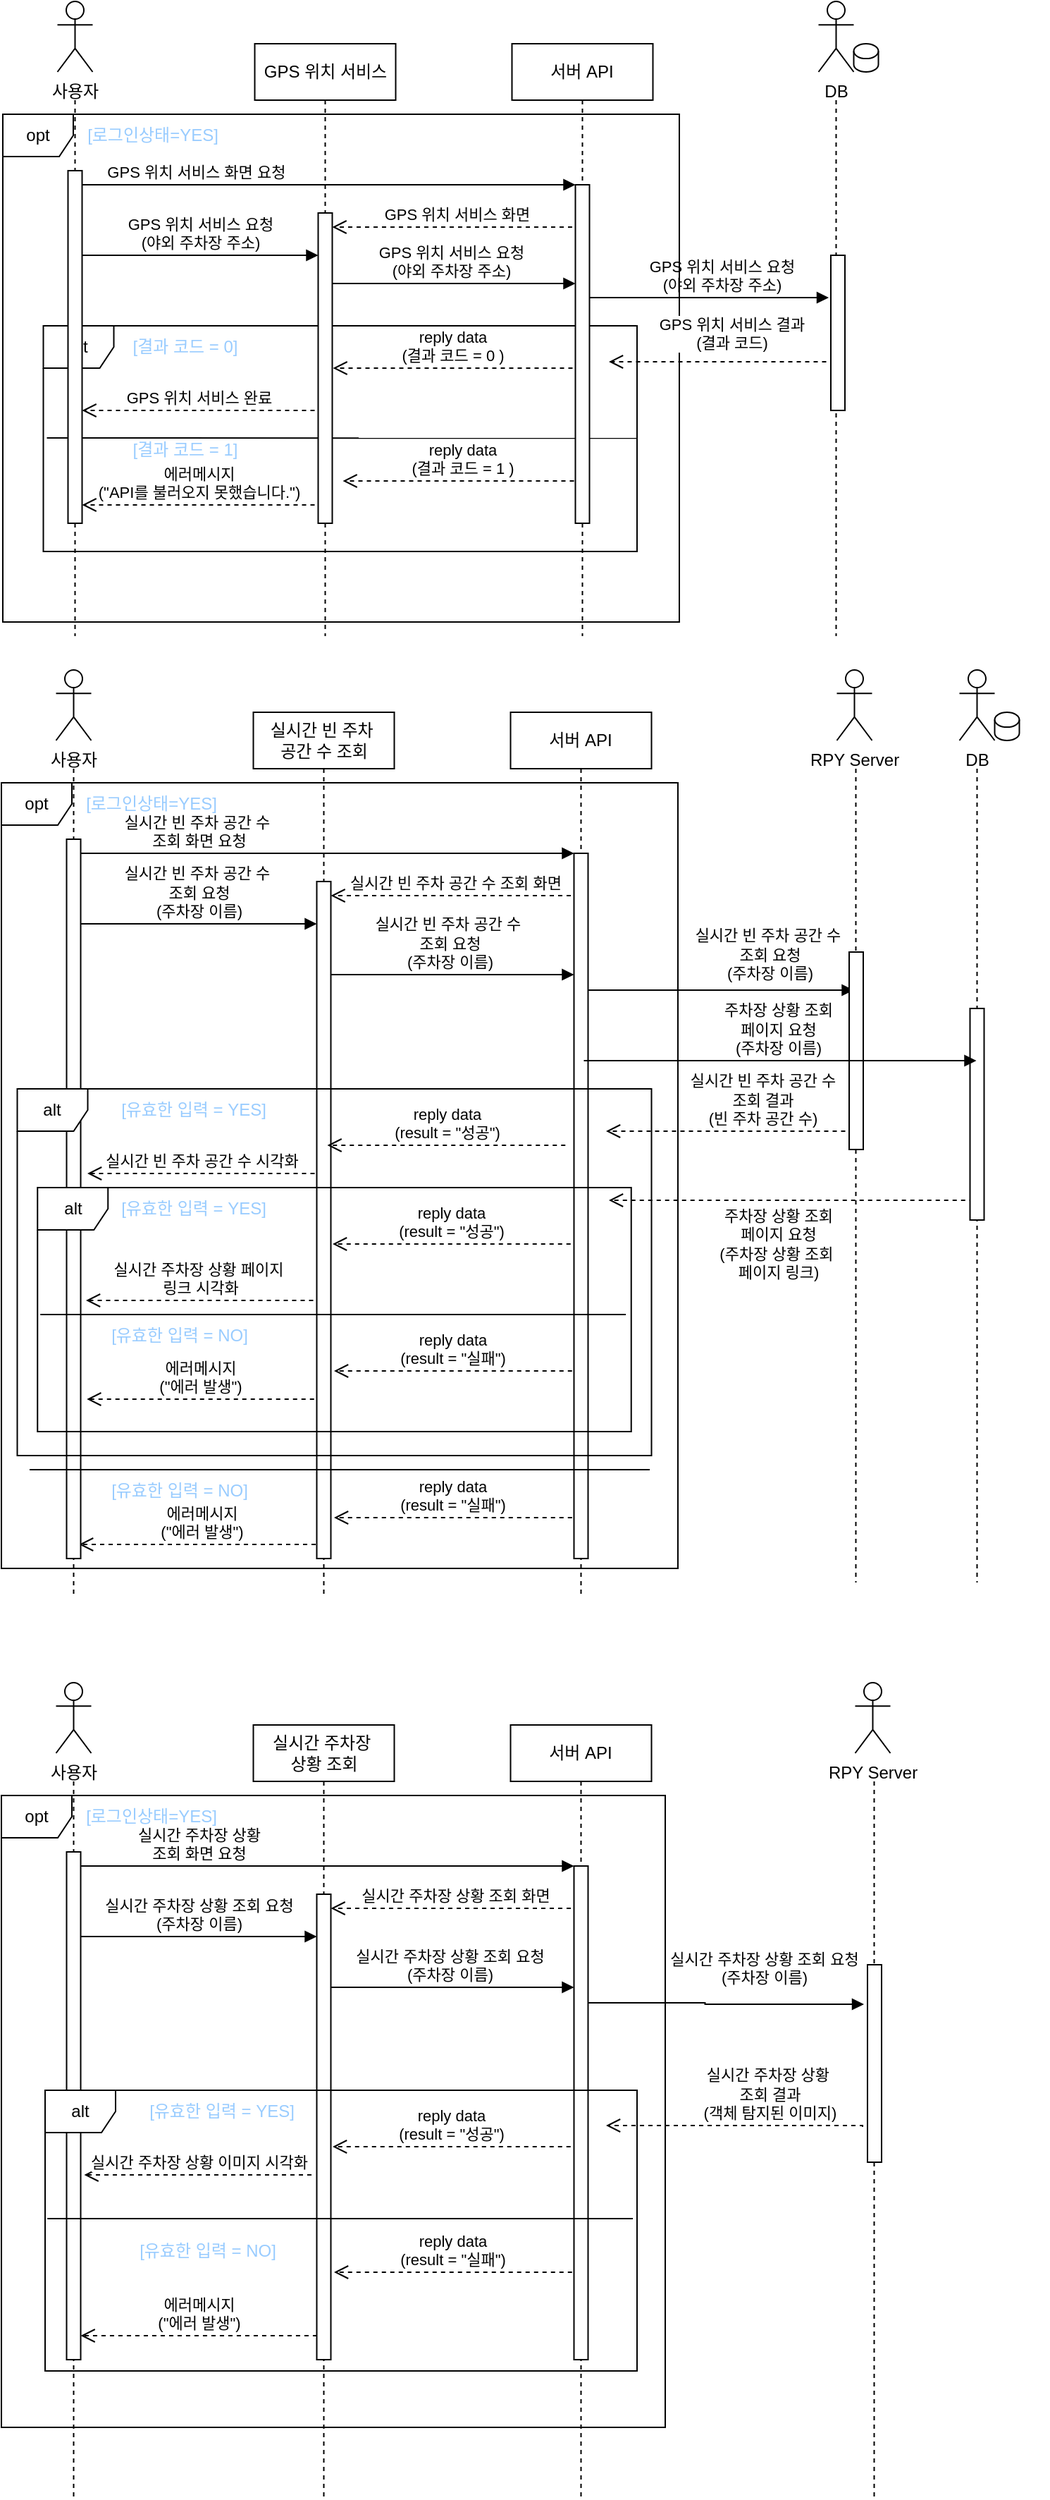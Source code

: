 <mxfile version="25.0.1" pages="4">
  <diagram id="CkX7IKVeA8xktEJk1OTl" name="사용자 12, 13, 14">
    <mxGraphModel dx="1256" dy="867" grid="0" gridSize="10" guides="1" tooltips="1" connect="1" arrows="0" fold="1" page="0" pageScale="1" pageWidth="827" pageHeight="1169" math="0" shadow="0">
      <root>
        <mxCell id="0" />
        <mxCell id="1" parent="0" />
        <mxCell id="KfvKK6j1dRAtLxp7CLel-43" value="에러메시지&lt;div&gt;(&quot;에러 발생&quot;)&lt;/div&gt;" style="html=1;verticalAlign=bottom;endArrow=open;dashed=1;endSize=8;edgeStyle=elbowEdgeStyle;elbow=vertical;curved=0;rounded=0;entryX=0.498;entryY=0.932;entryDx=0;entryDy=0;entryPerimeter=0;" edge="1" parent="1">
          <mxGeometry relative="1" as="geometry">
            <mxPoint x="94.05" y="1114.084" as="targetPoint" />
            <Array as="points">
              <mxPoint x="193" y="1114" />
            </Array>
            <mxPoint x="268" y="1114" as="sourcePoint" />
            <mxPoint as="offset" />
          </mxGeometry>
        </mxCell>
        <mxCell id="KfvKK6j1dRAtLxp7CLel-51" value="주차장 상황 조회&lt;div&gt;페이지 요청&lt;div&gt;(주차장 상황 조회&amp;nbsp;&lt;/div&gt;&lt;div&gt;페이지 링크)&lt;/div&gt;&lt;/div&gt;" style="html=1;verticalAlign=bottom;endArrow=open;dashed=1;endSize=8;edgeStyle=elbowEdgeStyle;elbow=vertical;curved=0;rounded=0;" edge="1" parent="1">
          <mxGeometry x="0.094" y="60" relative="1" as="geometry">
            <mxPoint x="470.0" y="870" as="targetPoint" />
            <Array as="points">
              <mxPoint x="614.62" y="870" />
            </Array>
            <mxPoint x="734.87" y="870" as="sourcePoint" />
            <mxPoint as="offset" />
          </mxGeometry>
        </mxCell>
        <mxCell id="KfvKK6j1dRAtLxp7CLel-35" value="실시간 빈 주차 공간 수&lt;div&gt;조회 결과&lt;br&gt;&lt;div&gt;&lt;div&gt;(빈 주차 공간 수)&lt;/div&gt;&lt;/div&gt;&lt;/div&gt;" style="html=1;verticalAlign=bottom;endArrow=open;dashed=1;endSize=8;edgeStyle=elbowEdgeStyle;elbow=vertical;curved=0;rounded=0;" edge="1" parent="1">
          <mxGeometry x="-0.265" relative="1" as="geometry">
            <mxPoint x="468" y="821.5" as="targetPoint" />
            <Array as="points">
              <mxPoint x="547.25" y="821" />
            </Array>
            <mxPoint x="643.75" y="821" as="sourcePoint" />
            <mxPoint as="offset" />
          </mxGeometry>
        </mxCell>
        <mxCell id="KfvKK6j1dRAtLxp7CLel-7" value="GPS 위치 서비스 요청&lt;div&gt;(야외 주차장 주소)&lt;/div&gt;" style="html=1;verticalAlign=bottom;endArrow=block;edgeStyle=elbowEdgeStyle;elbow=horizontal;curved=0;rounded=0;" edge="1" parent="1">
          <mxGeometry x="0.136" relative="1" as="geometry">
            <mxPoint x="450" y="230" as="sourcePoint" />
            <Array as="points">
              <mxPoint x="535" y="230" />
            </Array>
            <mxPoint x="626" y="230" as="targetPoint" />
            <mxPoint as="offset" />
          </mxGeometry>
        </mxCell>
        <mxCell id="KfvKK6j1dRAtLxp7CLel-4" value="GPS 위치 서비스 요청&lt;div&gt;(야외 주차장 주소)&lt;/div&gt;" style="html=1;verticalAlign=bottom;endArrow=block;edgeStyle=elbowEdgeStyle;elbow=vertical;curved=0;rounded=0;" edge="1" parent="1" target="H3meOQHRYDxDSCgQVIrz-5">
          <mxGeometry x="0.036" relative="1" as="geometry">
            <mxPoint x="90" y="200" as="sourcePoint" />
            <Array as="points">
              <mxPoint x="175" y="200" />
            </Array>
            <mxPoint x="260.5" y="200" as="targetPoint" />
            <mxPoint as="offset" />
          </mxGeometry>
        </mxCell>
        <mxCell id="KfvKK6j1dRAtLxp7CLel-3" value="GPS 위치 서비스 화면" style="html=1;verticalAlign=bottom;endArrow=open;dashed=1;endSize=8;edgeStyle=elbowEdgeStyle;elbow=vertical;curved=0;rounded=0;" edge="1" parent="1" target="H3meOQHRYDxDSCgQVIrz-5">
          <mxGeometry relative="1" as="geometry">
            <mxPoint x="280" y="180" as="targetPoint" />
            <Array as="points">
              <mxPoint x="375" y="180" />
            </Array>
            <mxPoint x="450" y="180" as="sourcePoint" />
          </mxGeometry>
        </mxCell>
        <mxCell id="H3meOQHRYDxDSCgQVIrz-1" value="opt" style="shape=umlFrame;whiteSpace=wrap;html=1;pointerEvents=0;recursiveResize=0;container=1;collapsible=0;width=50;height=30;" parent="1" vertex="1">
          <mxGeometry x="40" y="100" width="480" height="360" as="geometry" />
        </mxCell>
        <mxCell id="KfvKK6j1dRAtLxp7CLel-5" value="GPS 위치 서비스 요청&lt;div&gt;(야외 주차장 주소)&lt;/div&gt;" style="html=1;verticalAlign=bottom;endArrow=block;edgeStyle=elbowEdgeStyle;elbow=horizontal;curved=0;rounded=0;" edge="1" parent="H3meOQHRYDxDSCgQVIrz-1" target="H3meOQHRYDxDSCgQVIrz-10">
          <mxGeometry relative="1" as="geometry">
            <mxPoint x="230" y="120" as="sourcePoint" />
            <Array as="points">
              <mxPoint x="315" y="120" />
            </Array>
            <mxPoint x="404" y="120" as="targetPoint" />
          </mxGeometry>
        </mxCell>
        <mxCell id="H3meOQHRYDxDSCgQVIrz-2" value="&lt;font color=&quot;#99ccff&quot;&gt;[로그인상태=YES]&lt;/font&gt;" style="text;html=1;align=center;verticalAlign=middle;resizable=0;points=[];autosize=1;strokeColor=none;fillColor=none;" parent="H3meOQHRYDxDSCgQVIrz-1" vertex="1">
          <mxGeometry x="46.25" width="120" height="30" as="geometry" />
        </mxCell>
        <mxCell id="H3meOQHRYDxDSCgQVIrz-3" value="GPS 위치 서비스 화면 요청&amp;nbsp;&amp;nbsp;" style="html=1;verticalAlign=bottom;endArrow=block;edgeStyle=elbowEdgeStyle;elbow=vertical;curved=0;rounded=0;" parent="H3meOQHRYDxDSCgQVIrz-1" edge="1" target="H3meOQHRYDxDSCgQVIrz-10">
          <mxGeometry x="-0.508" relative="1" as="geometry">
            <mxPoint x="53.25" y="50" as="sourcePoint" />
            <Array as="points">
              <mxPoint x="138.25" y="50" />
            </Array>
            <mxPoint x="223.75" y="50" as="targetPoint" />
            <mxPoint as="offset" />
          </mxGeometry>
        </mxCell>
        <mxCell id="H3meOQHRYDxDSCgQVIrz-18" value="alt" style="shape=umlFrame;whiteSpace=wrap;html=1;pointerEvents=0;recursiveResize=0;container=1;collapsible=0;width=50;height=30;" parent="H3meOQHRYDxDSCgQVIrz-1" vertex="1">
          <mxGeometry x="28.75" y="150" width="421.25" height="160" as="geometry" />
        </mxCell>
        <mxCell id="H3meOQHRYDxDSCgQVIrz-19" value="GPS 위치 서비스 완료" style="html=1;verticalAlign=bottom;endArrow=open;dashed=1;endSize=8;edgeStyle=elbowEdgeStyle;elbow=vertical;curved=0;rounded=0;" parent="H3meOQHRYDxDSCgQVIrz-18" edge="1" target="H3meOQHRYDxDSCgQVIrz-8">
          <mxGeometry relative="1" as="geometry">
            <mxPoint x="31.25" y="60" as="targetPoint" />
            <Array as="points">
              <mxPoint x="117.5" y="60" />
            </Array>
            <mxPoint x="192.5" y="60" as="sourcePoint" />
            <mxPoint as="offset" />
          </mxGeometry>
        </mxCell>
        <mxCell id="H3meOQHRYDxDSCgQVIrz-20" value="&lt;font color=&quot;#99ccff&quot;&gt;[결과 코드 = 0]&lt;/font&gt;" style="text;html=1;align=center;verticalAlign=middle;resizable=0;points=[];autosize=1;strokeColor=none;fillColor=none;" parent="H3meOQHRYDxDSCgQVIrz-18" vertex="1">
          <mxGeometry x="50" width="100" height="30" as="geometry" />
        </mxCell>
        <mxCell id="H3meOQHRYDxDSCgQVIrz-21" value="" style="endArrow=none;html=1;rounded=0;entryX=0.999;entryY=0.498;entryDx=0;entryDy=0;entryPerimeter=0;" parent="H3meOQHRYDxDSCgQVIrz-18" target="H3meOQHRYDxDSCgQVIrz-18" edge="1">
          <mxGeometry width="50" height="50" relative="1" as="geometry">
            <mxPoint x="2.5" y="79.5" as="sourcePoint" />
            <mxPoint x="382.5" y="80" as="targetPoint" />
          </mxGeometry>
        </mxCell>
        <mxCell id="H3meOQHRYDxDSCgQVIrz-22" value="&lt;span style=&quot;color: rgb(153, 204, 255);&quot;&gt;[결과 코드 = 1]&lt;/span&gt;" style="text;html=1;align=center;verticalAlign=middle;resizable=0;points=[];autosize=1;strokeColor=none;fillColor=none;" parent="H3meOQHRYDxDSCgQVIrz-18" vertex="1">
          <mxGeometry x="50" y="73" width="100" height="30" as="geometry" />
        </mxCell>
        <mxCell id="H3meOQHRYDxDSCgQVIrz-23" value="reply data&lt;div&gt;(결과 코드 = 0 )&lt;/div&gt;" style="html=1;verticalAlign=bottom;endArrow=open;dashed=1;endSize=8;edgeStyle=elbowEdgeStyle;elbow=vertical;curved=0;rounded=0;" parent="H3meOQHRYDxDSCgQVIrz-18" edge="1">
          <mxGeometry relative="1" as="geometry">
            <mxPoint x="205.5" y="30" as="targetPoint" />
            <Array as="points">
              <mxPoint x="300.5" y="30" />
            </Array>
            <mxPoint x="375.5" y="30" as="sourcePoint" />
            <mxPoint as="offset" />
          </mxGeometry>
        </mxCell>
        <mxCell id="H3meOQHRYDxDSCgQVIrz-24" value="reply data&lt;div&gt;(결과 코드 = 1 )&lt;/div&gt;" style="html=1;verticalAlign=bottom;endArrow=open;dashed=1;endSize=8;edgeStyle=elbowEdgeStyle;elbow=vertical;curved=0;rounded=0;" parent="H3meOQHRYDxDSCgQVIrz-18" edge="1">
          <mxGeometry relative="1" as="geometry">
            <mxPoint x="212.5" y="110" as="targetPoint" />
            <Array as="points">
              <mxPoint x="307.5" y="110" />
            </Array>
            <mxPoint x="382.5" y="110" as="sourcePoint" />
            <mxPoint as="offset" />
          </mxGeometry>
        </mxCell>
        <mxCell id="H3meOQHRYDxDSCgQVIrz-25" value="에러메시지&lt;div&gt;(&quot;API를 불러오지 못했습니다.&quot;)&lt;/div&gt;" style="html=1;verticalAlign=bottom;endArrow=open;dashed=1;endSize=8;edgeStyle=elbowEdgeStyle;elbow=vertical;curved=0;rounded=0;" parent="H3meOQHRYDxDSCgQVIrz-18" edge="1" target="H3meOQHRYDxDSCgQVIrz-8">
          <mxGeometry relative="1" as="geometry">
            <mxPoint x="31.25" y="127" as="targetPoint" />
            <Array as="points">
              <mxPoint x="117.5" y="127" />
            </Array>
            <mxPoint x="192.5" y="127" as="sourcePoint" />
            <mxPoint as="offset" />
          </mxGeometry>
        </mxCell>
        <mxCell id="H3meOQHRYDxDSCgQVIrz-4" value="GPS 위치 서비스" style="shape=umlLifeline;perimeter=lifelinePerimeter;whiteSpace=wrap;html=1;container=0;dropTarget=0;collapsible=0;recursiveResize=0;outlineConnect=0;portConstraint=eastwest;newEdgeStyle={&quot;edgeStyle&quot;:&quot;elbowEdgeStyle&quot;,&quot;elbow&quot;:&quot;vertical&quot;,&quot;curved&quot;:0,&quot;rounded&quot;:0};" parent="1" vertex="1">
          <mxGeometry x="218.75" y="50" width="100" height="420" as="geometry" />
        </mxCell>
        <mxCell id="H3meOQHRYDxDSCgQVIrz-5" value="" style="html=1;points=[];perimeter=orthogonalPerimeter;outlineConnect=0;targetShapes=umlLifeline;portConstraint=eastwest;newEdgeStyle={&quot;edgeStyle&quot;:&quot;elbowEdgeStyle&quot;,&quot;elbow&quot;:&quot;vertical&quot;,&quot;curved&quot;:0,&quot;rounded&quot;:0};" parent="H3meOQHRYDxDSCgQVIrz-4" vertex="1">
          <mxGeometry x="45" y="120" width="10" height="220" as="geometry" />
        </mxCell>
        <mxCell id="H3meOQHRYDxDSCgQVIrz-6" value="사용자" style="shape=umlActor;verticalLabelPosition=bottom;verticalAlign=top;html=1;" parent="1" vertex="1">
          <mxGeometry x="78.75" y="20" width="25" height="50" as="geometry" />
        </mxCell>
        <mxCell id="H3meOQHRYDxDSCgQVIrz-7" value="" style="shape=umlLifeline;perimeter=lifelinePerimeter;whiteSpace=wrap;html=1;container=0;dropTarget=0;collapsible=0;recursiveResize=0;outlineConnect=0;portConstraint=eastwest;newEdgeStyle={&quot;edgeStyle&quot;:&quot;elbowEdgeStyle&quot;,&quot;elbow&quot;:&quot;vertical&quot;,&quot;curved&quot;:0,&quot;rounded&quot;:0};size=0;" parent="1" vertex="1">
          <mxGeometry x="41.25" y="90" width="100" height="380" as="geometry" />
        </mxCell>
        <mxCell id="H3meOQHRYDxDSCgQVIrz-8" value="" style="html=1;points=[];perimeter=orthogonalPerimeter;outlineConnect=0;targetShapes=umlLifeline;portConstraint=eastwest;newEdgeStyle={&quot;edgeStyle&quot;:&quot;elbowEdgeStyle&quot;,&quot;elbow&quot;:&quot;vertical&quot;,&quot;curved&quot;:0,&quot;rounded&quot;:0};" parent="H3meOQHRYDxDSCgQVIrz-7" vertex="1">
          <mxGeometry x="45" y="50" width="10" height="250" as="geometry" />
        </mxCell>
        <mxCell id="H3meOQHRYDxDSCgQVIrz-9" value="서버 API" style="shape=umlLifeline;perimeter=lifelinePerimeter;whiteSpace=wrap;html=1;container=0;dropTarget=0;collapsible=0;recursiveResize=0;outlineConnect=0;portConstraint=eastwest;newEdgeStyle={&quot;edgeStyle&quot;:&quot;elbowEdgeStyle&quot;,&quot;elbow&quot;:&quot;vertical&quot;,&quot;curved&quot;:0,&quot;rounded&quot;:0};" parent="1" vertex="1">
          <mxGeometry x="401.25" y="50" width="100" height="420" as="geometry" />
        </mxCell>
        <mxCell id="H3meOQHRYDxDSCgQVIrz-10" value="" style="html=1;points=[];perimeter=orthogonalPerimeter;outlineConnect=0;targetShapes=umlLifeline;portConstraint=eastwest;newEdgeStyle={&quot;edgeStyle&quot;:&quot;elbowEdgeStyle&quot;,&quot;elbow&quot;:&quot;vertical&quot;,&quot;curved&quot;:0,&quot;rounded&quot;:0};" parent="H3meOQHRYDxDSCgQVIrz-9" vertex="1">
          <mxGeometry x="45" y="100" width="10" height="240" as="geometry" />
        </mxCell>
        <mxCell id="H3meOQHRYDxDSCgQVIrz-12" value="" style="shape=umlLifeline;perimeter=lifelinePerimeter;whiteSpace=wrap;html=1;container=0;dropTarget=0;collapsible=0;recursiveResize=0;outlineConnect=0;portConstraint=eastwest;newEdgeStyle={&quot;edgeStyle&quot;:&quot;elbowEdgeStyle&quot;,&quot;elbow&quot;:&quot;vertical&quot;,&quot;curved&quot;:0,&quot;rounded&quot;:0};size=0;" parent="1" vertex="1">
          <mxGeometry x="581.25" y="90" width="100" height="380" as="geometry" />
        </mxCell>
        <mxCell id="H3meOQHRYDxDSCgQVIrz-13" value="" style="html=1;points=[];perimeter=orthogonalPerimeter;outlineConnect=0;targetShapes=umlLifeline;portConstraint=eastwest;newEdgeStyle={&quot;edgeStyle&quot;:&quot;elbowEdgeStyle&quot;,&quot;elbow&quot;:&quot;vertical&quot;,&quot;curved&quot;:0,&quot;rounded&quot;:0};" parent="H3meOQHRYDxDSCgQVIrz-12" vertex="1">
          <mxGeometry x="46.25" y="110" width="10" height="110" as="geometry" />
        </mxCell>
        <mxCell id="H3meOQHRYDxDSCgQVIrz-14" value="" style="shape=cylinder3;whiteSpace=wrap;html=1;boundedLbl=1;backgroundOutline=1;size=5.278;" parent="1" vertex="1">
          <mxGeometry x="643.75" y="50" width="17.5" height="20" as="geometry" />
        </mxCell>
        <mxCell id="H3meOQHRYDxDSCgQVIrz-16" value="DB" style="shape=umlActor;verticalLabelPosition=bottom;verticalAlign=top;html=1;" parent="1" vertex="1">
          <mxGeometry x="618.75" y="20" width="25" height="50" as="geometry" />
        </mxCell>
        <mxCell id="H3meOQHRYDxDSCgQVIrz-17" value="GPS 위치 서비스 결과&lt;div&gt;(결과 코드)&lt;/div&gt;" style="html=1;verticalAlign=bottom;endArrow=open;dashed=1;endSize=8;edgeStyle=elbowEdgeStyle;elbow=vertical;curved=0;rounded=0;" parent="1" edge="1">
          <mxGeometry x="-0.127" y="-5" relative="1" as="geometry">
            <mxPoint x="470" y="276" as="targetPoint" />
            <Array as="points">
              <mxPoint x="549.25" y="275.5" />
            </Array>
            <mxPoint x="624.25" y="275.5" as="sourcePoint" />
            <mxPoint as="offset" />
          </mxGeometry>
        </mxCell>
        <mxCell id="KfvKK6j1dRAtLxp7CLel-9" value="실시간 빈 주차 공간 수&amp;nbsp;&lt;div&gt;조회 요청&lt;/div&gt;&lt;div&gt;(주차장 이름)&lt;/div&gt;" style="html=1;verticalAlign=bottom;endArrow=block;edgeStyle=elbowEdgeStyle;elbow=horizontal;curved=0;rounded=0;" edge="1" parent="1">
          <mxGeometry x="0.375" y="3" relative="1" as="geometry">
            <mxPoint x="452.25" y="721" as="sourcePoint" />
            <Array as="points">
              <mxPoint x="537.25" y="721" />
            </Array>
            <mxPoint x="643.75" y="721" as="targetPoint" />
            <mxPoint as="offset" />
          </mxGeometry>
        </mxCell>
        <mxCell id="KfvKK6j1dRAtLxp7CLel-10" value="실시간 빈 주차 공간 수&amp;nbsp;&lt;div&gt;조회 요청&lt;/div&gt;&lt;div&gt;(주차장 이름)&lt;/div&gt;" style="html=1;verticalAlign=bottom;endArrow=block;edgeStyle=elbowEdgeStyle;elbow=vertical;curved=0;rounded=0;" edge="1" parent="1" target="KfvKK6j1dRAtLxp7CLel-25">
          <mxGeometry x="0.036" relative="1" as="geometry">
            <mxPoint x="89" y="674" as="sourcePoint" />
            <Array as="points">
              <mxPoint x="174" y="674" />
            </Array>
            <mxPoint x="259.5" y="674" as="targetPoint" />
            <mxPoint as="offset" />
          </mxGeometry>
        </mxCell>
        <mxCell id="KfvKK6j1dRAtLxp7CLel-11" value="실시간 빈 주차 공간 수 조회 화면" style="html=1;verticalAlign=bottom;endArrow=open;dashed=1;endSize=8;edgeStyle=elbowEdgeStyle;elbow=vertical;curved=0;rounded=0;" edge="1" parent="1" target="KfvKK6j1dRAtLxp7CLel-25">
          <mxGeometry relative="1" as="geometry">
            <mxPoint x="279" y="654" as="targetPoint" />
            <Array as="points">
              <mxPoint x="374" y="654" />
            </Array>
            <mxPoint x="449" y="654" as="sourcePoint" />
          </mxGeometry>
        </mxCell>
        <mxCell id="KfvKK6j1dRAtLxp7CLel-12" value="opt" style="shape=umlFrame;whiteSpace=wrap;html=1;pointerEvents=0;recursiveResize=0;container=1;collapsible=0;width=50;height=30;" vertex="1" parent="1">
          <mxGeometry x="39" y="574" width="480" height="557" as="geometry" />
        </mxCell>
        <mxCell id="KfvKK6j1dRAtLxp7CLel-13" value="실시간 빈 주차 공간 수&amp;nbsp;&lt;div&gt;조회 요청&lt;/div&gt;&lt;div&gt;(주차장 이름)&lt;/div&gt;" style="html=1;verticalAlign=bottom;endArrow=block;edgeStyle=elbowEdgeStyle;elbow=horizontal;curved=0;rounded=0;" edge="1" parent="KfvKK6j1dRAtLxp7CLel-12">
          <mxGeometry relative="1" as="geometry">
            <mxPoint x="230" y="136" as="sourcePoint" />
            <Array as="points">
              <mxPoint x="315" y="136" />
            </Array>
            <mxPoint x="406.25" y="136" as="targetPoint" />
          </mxGeometry>
        </mxCell>
        <mxCell id="KfvKK6j1dRAtLxp7CLel-14" value="&lt;font color=&quot;#99ccff&quot;&gt;[로그인상태=YES]&lt;/font&gt;" style="text;html=1;align=center;verticalAlign=middle;resizable=0;points=[];autosize=1;strokeColor=none;fillColor=none;" vertex="1" parent="KfvKK6j1dRAtLxp7CLel-12">
          <mxGeometry x="46.25" width="120" height="30" as="geometry" />
        </mxCell>
        <mxCell id="KfvKK6j1dRAtLxp7CLel-15" value="실시간 빈 주차 공간 수&amp;nbsp;&lt;div&gt;조회 화면 요청&lt;/div&gt;" style="html=1;verticalAlign=bottom;endArrow=block;edgeStyle=elbowEdgeStyle;elbow=vertical;curved=0;rounded=0;" edge="1" parent="KfvKK6j1dRAtLxp7CLel-12" target="KfvKK6j1dRAtLxp7CLel-30">
          <mxGeometry x="-0.508" relative="1" as="geometry">
            <mxPoint x="53.25" y="50" as="sourcePoint" />
            <Array as="points">
              <mxPoint x="138.25" y="50" />
            </Array>
            <mxPoint x="223.75" y="50" as="targetPoint" />
            <mxPoint as="offset" />
          </mxGeometry>
        </mxCell>
        <mxCell id="KfvKK6j1dRAtLxp7CLel-61" value="&lt;span style=&quot;color: rgb(153, 204, 255);&quot;&gt;[유효한 입력 = NO]&lt;/span&gt;" style="text;html=1;align=center;verticalAlign=middle;resizable=0;points=[];autosize=1;strokeColor=none;fillColor=none;" vertex="1" parent="KfvKK6j1dRAtLxp7CLel-12">
          <mxGeometry x="61" y="487" width="130" height="30" as="geometry" />
        </mxCell>
        <mxCell id="KfvKK6j1dRAtLxp7CLel-24" value="실시간 빈 주차&amp;nbsp;&lt;div&gt;&lt;span style=&quot;background-color: initial;&quot;&gt;공간 수 조회&lt;/span&gt;&lt;/div&gt;" style="shape=umlLifeline;perimeter=lifelinePerimeter;whiteSpace=wrap;html=1;container=0;dropTarget=0;collapsible=0;recursiveResize=0;outlineConnect=0;portConstraint=eastwest;newEdgeStyle={&quot;edgeStyle&quot;:&quot;elbowEdgeStyle&quot;,&quot;elbow&quot;:&quot;vertical&quot;,&quot;curved&quot;:0,&quot;rounded&quot;:0};" vertex="1" parent="1">
          <mxGeometry x="217.75" y="524" width="100" height="627" as="geometry" />
        </mxCell>
        <mxCell id="KfvKK6j1dRAtLxp7CLel-25" value="" style="html=1;points=[];perimeter=orthogonalPerimeter;outlineConnect=0;targetShapes=umlLifeline;portConstraint=eastwest;newEdgeStyle={&quot;edgeStyle&quot;:&quot;elbowEdgeStyle&quot;,&quot;elbow&quot;:&quot;vertical&quot;,&quot;curved&quot;:0,&quot;rounded&quot;:0};" vertex="1" parent="KfvKK6j1dRAtLxp7CLel-24">
          <mxGeometry x="45" y="120" width="10" height="480" as="geometry" />
        </mxCell>
        <mxCell id="KfvKK6j1dRAtLxp7CLel-26" value="사용자" style="shape=umlActor;verticalLabelPosition=bottom;verticalAlign=top;html=1;" vertex="1" parent="1">
          <mxGeometry x="77.75" y="494" width="25" height="50" as="geometry" />
        </mxCell>
        <mxCell id="KfvKK6j1dRAtLxp7CLel-27" value="" style="shape=umlLifeline;perimeter=lifelinePerimeter;whiteSpace=wrap;html=1;container=0;dropTarget=0;collapsible=0;recursiveResize=0;outlineConnect=0;portConstraint=eastwest;newEdgeStyle={&quot;edgeStyle&quot;:&quot;elbowEdgeStyle&quot;,&quot;elbow&quot;:&quot;vertical&quot;,&quot;curved&quot;:0,&quot;rounded&quot;:0};size=0;" vertex="1" parent="1">
          <mxGeometry x="40.25" y="564" width="100" height="587" as="geometry" />
        </mxCell>
        <mxCell id="KfvKK6j1dRAtLxp7CLel-28" value="" style="html=1;points=[];perimeter=orthogonalPerimeter;outlineConnect=0;targetShapes=umlLifeline;portConstraint=eastwest;newEdgeStyle={&quot;edgeStyle&quot;:&quot;elbowEdgeStyle&quot;,&quot;elbow&quot;:&quot;vertical&quot;,&quot;curved&quot;:0,&quot;rounded&quot;:0};" vertex="1" parent="KfvKK6j1dRAtLxp7CLel-27">
          <mxGeometry x="45" y="50" width="10" height="510" as="geometry" />
        </mxCell>
        <mxCell id="KfvKK6j1dRAtLxp7CLel-29" value="서버 API" style="shape=umlLifeline;perimeter=lifelinePerimeter;whiteSpace=wrap;html=1;container=0;dropTarget=0;collapsible=0;recursiveResize=0;outlineConnect=0;portConstraint=eastwest;newEdgeStyle={&quot;edgeStyle&quot;:&quot;elbowEdgeStyle&quot;,&quot;elbow&quot;:&quot;vertical&quot;,&quot;curved&quot;:0,&quot;rounded&quot;:0};" vertex="1" parent="1">
          <mxGeometry x="400.25" y="524" width="100" height="627" as="geometry" />
        </mxCell>
        <mxCell id="KfvKK6j1dRAtLxp7CLel-30" value="" style="html=1;points=[];perimeter=orthogonalPerimeter;outlineConnect=0;targetShapes=umlLifeline;portConstraint=eastwest;newEdgeStyle={&quot;edgeStyle&quot;:&quot;elbowEdgeStyle&quot;,&quot;elbow&quot;:&quot;vertical&quot;,&quot;curved&quot;:0,&quot;rounded&quot;:0};" vertex="1" parent="KfvKK6j1dRAtLxp7CLel-29">
          <mxGeometry x="45" y="100" width="10" height="500" as="geometry" />
        </mxCell>
        <mxCell id="KfvKK6j1dRAtLxp7CLel-31" value="" style="shape=umlLifeline;perimeter=lifelinePerimeter;whiteSpace=wrap;html=1;container=0;dropTarget=0;collapsible=0;recursiveResize=0;outlineConnect=0;portConstraint=eastwest;newEdgeStyle={&quot;edgeStyle&quot;:&quot;elbowEdgeStyle&quot;,&quot;elbow&quot;:&quot;vertical&quot;,&quot;curved&quot;:0,&quot;rounded&quot;:0};size=0;" vertex="1" parent="1">
          <mxGeometry x="595.25" y="564" width="100" height="577" as="geometry" />
        </mxCell>
        <mxCell id="KfvKK6j1dRAtLxp7CLel-32" value="" style="html=1;points=[];perimeter=orthogonalPerimeter;outlineConnect=0;targetShapes=umlLifeline;portConstraint=eastwest;newEdgeStyle={&quot;edgeStyle&quot;:&quot;elbowEdgeStyle&quot;,&quot;elbow&quot;:&quot;vertical&quot;,&quot;curved&quot;:0,&quot;rounded&quot;:0};" vertex="1" parent="KfvKK6j1dRAtLxp7CLel-31">
          <mxGeometry x="45.25" y="130" width="10" height="140" as="geometry" />
        </mxCell>
        <mxCell id="KfvKK6j1dRAtLxp7CLel-34" value="RPY Server" style="shape=umlActor;verticalLabelPosition=bottom;verticalAlign=top;html=1;" vertex="1" parent="1">
          <mxGeometry x="631.75" y="494" width="25" height="50" as="geometry" />
        </mxCell>
        <mxCell id="KfvKK6j1dRAtLxp7CLel-45" value="" style="shape=umlLifeline;perimeter=lifelinePerimeter;whiteSpace=wrap;html=1;container=0;dropTarget=0;collapsible=0;recursiveResize=0;outlineConnect=0;portConstraint=eastwest;newEdgeStyle={&quot;edgeStyle&quot;:&quot;elbowEdgeStyle&quot;,&quot;elbow&quot;:&quot;vertical&quot;,&quot;curved&quot;:0,&quot;rounded&quot;:0};size=0;" vertex="1" parent="1">
          <mxGeometry x="681.25" y="564" width="100" height="577" as="geometry" />
        </mxCell>
        <mxCell id="KfvKK6j1dRAtLxp7CLel-46" value="" style="html=1;points=[];perimeter=orthogonalPerimeter;outlineConnect=0;targetShapes=umlLifeline;portConstraint=eastwest;newEdgeStyle={&quot;edgeStyle&quot;:&quot;elbowEdgeStyle&quot;,&quot;elbow&quot;:&quot;vertical&quot;,&quot;curved&quot;:0,&quot;rounded&quot;:0};" vertex="1" parent="KfvKK6j1dRAtLxp7CLel-45">
          <mxGeometry x="45" y="170" width="10" height="150" as="geometry" />
        </mxCell>
        <mxCell id="KfvKK6j1dRAtLxp7CLel-47" value="" style="shape=cylinder3;whiteSpace=wrap;html=1;boundedLbl=1;backgroundOutline=1;size=5.278;" vertex="1" parent="1">
          <mxGeometry x="743.75" y="524" width="17.5" height="20" as="geometry" />
        </mxCell>
        <mxCell id="KfvKK6j1dRAtLxp7CLel-48" value="DB" style="shape=umlActor;verticalLabelPosition=bottom;verticalAlign=top;html=1;" vertex="1" parent="1">
          <mxGeometry x="718.75" y="494" width="25" height="50" as="geometry" />
        </mxCell>
        <mxCell id="KfvKK6j1dRAtLxp7CLel-50" value="주차장 상황 조회&lt;div&gt;페이지 요청&lt;div&gt;&lt;div&gt;(주차장 이름)&lt;/div&gt;&lt;/div&gt;&lt;/div&gt;" style="html=1;verticalAlign=bottom;endArrow=block;edgeStyle=elbowEdgeStyle;elbow=horizontal;curved=0;rounded=0;" edge="1" parent="1" target="KfvKK6j1dRAtLxp7CLel-45">
          <mxGeometry x="-0.011" relative="1" as="geometry">
            <mxPoint x="452.25" y="771" as="sourcePoint" />
            <Array as="points">
              <mxPoint x="537.25" y="771" />
            </Array>
            <mxPoint x="643.75" y="771" as="targetPoint" />
            <mxPoint as="offset" />
          </mxGeometry>
        </mxCell>
        <mxCell id="KfvKK6j1dRAtLxp7CLel-39" value="" style="endArrow=none;html=1;rounded=0;" edge="1" parent="1">
          <mxGeometry width="50" height="50" relative="1" as="geometry">
            <mxPoint x="59" y="1061" as="sourcePoint" />
            <mxPoint x="499" y="1061" as="targetPoint" />
          </mxGeometry>
        </mxCell>
        <mxCell id="KfvKK6j1dRAtLxp7CLel-52" value="alt" style="shape=umlFrame;whiteSpace=wrap;html=1;pointerEvents=0;recursiveResize=0;container=1;collapsible=0;width=50;height=30;" vertex="1" parent="1">
          <mxGeometry x="50.25" y="791" width="450" height="260" as="geometry" />
        </mxCell>
        <mxCell id="KfvKK6j1dRAtLxp7CLel-53" value="실시간 빈 주차 공간 수 시각화" style="html=1;verticalAlign=bottom;endArrow=open;dashed=1;endSize=8;edgeStyle=elbowEdgeStyle;elbow=vertical;curved=0;rounded=0;" edge="1" parent="KfvKK6j1dRAtLxp7CLel-52">
          <mxGeometry relative="1" as="geometry">
            <mxPoint x="49.75" y="60" as="targetPoint" />
            <Array as="points">
              <mxPoint x="136" y="60" />
            </Array>
            <mxPoint x="211" y="60" as="sourcePoint" />
            <mxPoint as="offset" />
          </mxGeometry>
        </mxCell>
        <mxCell id="KfvKK6j1dRAtLxp7CLel-54" value="&lt;font color=&quot;#99ccff&quot;&gt;[유효한 입력 = YES]&lt;/font&gt;" style="text;html=1;align=center;verticalAlign=middle;resizable=0;points=[];autosize=1;strokeColor=none;fillColor=none;" vertex="1" parent="KfvKK6j1dRAtLxp7CLel-52">
          <mxGeometry x="59.75" width="130" height="30" as="geometry" />
        </mxCell>
        <mxCell id="KfvKK6j1dRAtLxp7CLel-56" value="reply data&lt;div&gt;(result = &quot;성공&quot;)&lt;/div&gt;" style="html=1;verticalAlign=bottom;endArrow=open;dashed=1;endSize=8;edgeStyle=elbowEdgeStyle;elbow=vertical;curved=0;rounded=0;" edge="1" parent="KfvKK6j1dRAtLxp7CLel-52">
          <mxGeometry relative="1" as="geometry">
            <mxPoint x="220" y="40" as="targetPoint" />
            <Array as="points">
              <mxPoint x="313.88" y="40" />
            </Array>
            <mxPoint x="388.88" y="40" as="sourcePoint" />
            <mxPoint as="offset" />
          </mxGeometry>
        </mxCell>
        <mxCell id="KfvKK6j1dRAtLxp7CLel-36" value="alt" style="shape=umlFrame;whiteSpace=wrap;html=1;pointerEvents=0;recursiveResize=0;container=1;collapsible=0;width=50;height=30;" vertex="1" parent="KfvKK6j1dRAtLxp7CLel-52">
          <mxGeometry x="14.37" y="70" width="421.25" height="173" as="geometry" />
        </mxCell>
        <mxCell id="KfvKK6j1dRAtLxp7CLel-40" value="&lt;span style=&quot;color: rgb(153, 204, 255);&quot;&gt;[유효한 입력 = YES]&lt;/span&gt;" style="text;html=1;align=center;verticalAlign=middle;resizable=0;points=[];autosize=1;strokeColor=none;fillColor=none;" vertex="1" parent="KfvKK6j1dRAtLxp7CLel-36">
          <mxGeometry x="45.38" width="130" height="30" as="geometry" />
        </mxCell>
        <mxCell id="KfvKK6j1dRAtLxp7CLel-58" value="reply data&lt;div&gt;(result = &quot;성공&quot;)&lt;/div&gt;" style="html=1;verticalAlign=bottom;endArrow=open;dashed=1;endSize=8;edgeStyle=elbowEdgeStyle;elbow=vertical;curved=0;rounded=0;" edge="1" parent="KfvKK6j1dRAtLxp7CLel-36">
          <mxGeometry relative="1" as="geometry">
            <mxPoint x="209.38" y="40" as="targetPoint" />
            <Array as="points">
              <mxPoint x="303.26" y="40" />
            </Array>
            <mxPoint x="378.26" y="40" as="sourcePoint" />
            <mxPoint as="offset" />
          </mxGeometry>
        </mxCell>
        <mxCell id="KfvKK6j1dRAtLxp7CLel-57" value="에러메시지&lt;div&gt;(&quot;에러 발생&quot;)&lt;/div&gt;" style="html=1;verticalAlign=bottom;endArrow=open;dashed=1;endSize=8;edgeStyle=elbowEdgeStyle;elbow=vertical;curved=0;rounded=0;" edge="1" parent="KfvKK6j1dRAtLxp7CLel-36">
          <mxGeometry relative="1" as="geometry">
            <mxPoint x="35.0" y="150" as="targetPoint" />
            <Array as="points">
              <mxPoint x="121.25" y="150" />
            </Array>
            <mxPoint x="196.25" y="150" as="sourcePoint" />
            <mxPoint as="offset" />
          </mxGeometry>
        </mxCell>
        <mxCell id="KfvKK6j1dRAtLxp7CLel-59" value="실시간 주차장 상황 페이지&amp;nbsp;&lt;div&gt;링크 시각화&lt;/div&gt;" style="html=1;verticalAlign=bottom;endArrow=open;dashed=1;endSize=8;edgeStyle=elbowEdgeStyle;elbow=vertical;curved=0;rounded=0;" edge="1" parent="KfvKK6j1dRAtLxp7CLel-36">
          <mxGeometry relative="1" as="geometry">
            <mxPoint x="34.38" y="80" as="targetPoint" />
            <Array as="points">
              <mxPoint x="120.63" y="80" />
            </Array>
            <mxPoint x="195.63" y="80" as="sourcePoint" />
            <mxPoint as="offset" />
          </mxGeometry>
        </mxCell>
        <mxCell id="KfvKK6j1dRAtLxp7CLel-60" value="&lt;span style=&quot;color: rgb(153, 204, 255);&quot;&gt;[유효한 입력 = NO]&lt;/span&gt;" style="text;html=1;align=center;verticalAlign=middle;resizable=0;points=[];autosize=1;strokeColor=none;fillColor=none;" vertex="1" parent="KfvKK6j1dRAtLxp7CLel-36">
          <mxGeometry x="35.38" y="90" width="130" height="30" as="geometry" />
        </mxCell>
        <mxCell id="KfvKK6j1dRAtLxp7CLel-63" value="reply data&lt;div&gt;(result = &quot;실패&quot;)&lt;/div&gt;" style="html=1;verticalAlign=bottom;endArrow=open;dashed=1;endSize=8;edgeStyle=elbowEdgeStyle;elbow=vertical;curved=0;rounded=0;" edge="1" parent="KfvKK6j1dRAtLxp7CLel-36">
          <mxGeometry relative="1" as="geometry">
            <mxPoint x="210.38" y="130" as="targetPoint" />
            <Array as="points">
              <mxPoint x="304.26" y="130" />
            </Array>
            <mxPoint x="379.26" y="130" as="sourcePoint" />
            <mxPoint as="offset" />
          </mxGeometry>
        </mxCell>
        <mxCell id="KfvKK6j1dRAtLxp7CLel-41" value="reply data&lt;div&gt;(result = &quot;실패&quot;)&lt;/div&gt;" style="html=1;verticalAlign=bottom;endArrow=open;dashed=1;endSize=8;edgeStyle=elbowEdgeStyle;elbow=vertical;curved=0;rounded=0;" edge="1" parent="1">
          <mxGeometry relative="1" as="geometry">
            <mxPoint x="275" y="1095" as="targetPoint" />
            <Array as="points">
              <mxPoint x="368.88" y="1095" />
            </Array>
            <mxPoint x="443.88" y="1095" as="sourcePoint" />
            <mxPoint as="offset" />
          </mxGeometry>
        </mxCell>
        <mxCell id="KfvKK6j1dRAtLxp7CLel-62" value="" style="endArrow=none;html=1;rounded=0;" edge="1" parent="1">
          <mxGeometry width="50" height="50" relative="1" as="geometry">
            <mxPoint x="66.62" y="951" as="sourcePoint" />
            <mxPoint x="482" y="951" as="targetPoint" />
          </mxGeometry>
        </mxCell>
        <mxCell id="KfvKK6j1dRAtLxp7CLel-66" value="실시간 주차장 상황&amp;nbsp;&lt;div&gt;조회 결과&lt;br&gt;&lt;div&gt;&lt;div&gt;(객체 탐지된 이미지)&lt;/div&gt;&lt;/div&gt;&lt;/div&gt;" style="html=1;verticalAlign=bottom;endArrow=open;dashed=1;endSize=8;edgeStyle=elbowEdgeStyle;elbow=vertical;curved=0;rounded=0;" edge="1" parent="1">
          <mxGeometry x="-0.265" relative="1" as="geometry">
            <mxPoint x="468" y="1526.5" as="targetPoint" />
            <Array as="points">
              <mxPoint x="547.25" y="1526" />
            </Array>
            <mxPoint x="650" y="1527" as="sourcePoint" />
            <mxPoint as="offset" />
          </mxGeometry>
        </mxCell>
        <mxCell id="KfvKK6j1dRAtLxp7CLel-67" value="실시간 주차장 상황 조회 요청&lt;div&gt;(주차장 이름)&lt;/div&gt;" style="html=1;verticalAlign=bottom;endArrow=block;edgeStyle=elbowEdgeStyle;elbow=horizontal;curved=0;rounded=0;" edge="1" parent="1">
          <mxGeometry x="0.285" y="10" relative="1" as="geometry">
            <mxPoint x="453.25" y="1439" as="sourcePoint" />
            <Array as="points">
              <mxPoint x="538.25" y="1439" />
            </Array>
            <mxPoint x="651" y="1440" as="targetPoint" />
            <mxPoint as="offset" />
          </mxGeometry>
        </mxCell>
        <mxCell id="KfvKK6j1dRAtLxp7CLel-68" value="실시간 주차장 상황 조회 요청&lt;div&gt;(주차장 이름)&lt;br&gt;&lt;/div&gt;" style="html=1;verticalAlign=bottom;endArrow=block;edgeStyle=elbowEdgeStyle;elbow=vertical;curved=0;rounded=0;" edge="1" parent="1" target="KfvKK6j1dRAtLxp7CLel-76">
          <mxGeometry x="0.036" relative="1" as="geometry">
            <mxPoint x="89" y="1392" as="sourcePoint" />
            <Array as="points">
              <mxPoint x="174" y="1392" />
            </Array>
            <mxPoint x="259.5" y="1392" as="targetPoint" />
            <mxPoint as="offset" />
          </mxGeometry>
        </mxCell>
        <mxCell id="KfvKK6j1dRAtLxp7CLel-69" value="실시간 주차장 상황 조회 화면" style="html=1;verticalAlign=bottom;endArrow=open;dashed=1;endSize=8;edgeStyle=elbowEdgeStyle;elbow=vertical;curved=0;rounded=0;" edge="1" parent="1" target="KfvKK6j1dRAtLxp7CLel-76">
          <mxGeometry relative="1" as="geometry">
            <mxPoint x="279" y="1372" as="targetPoint" />
            <Array as="points">
              <mxPoint x="374" y="1372" />
            </Array>
            <mxPoint x="449" y="1372" as="sourcePoint" />
          </mxGeometry>
        </mxCell>
        <mxCell id="KfvKK6j1dRAtLxp7CLel-70" value="opt" style="shape=umlFrame;whiteSpace=wrap;html=1;pointerEvents=0;recursiveResize=0;container=1;collapsible=0;width=50;height=30;" vertex="1" parent="1">
          <mxGeometry x="39" y="1292" width="471" height="448" as="geometry" />
        </mxCell>
        <mxCell id="KfvKK6j1dRAtLxp7CLel-71" value="실시간 주차장 상황 조회 요청&lt;div&gt;(주차장 이름)&lt;/div&gt;" style="html=1;verticalAlign=bottom;endArrow=block;edgeStyle=elbowEdgeStyle;elbow=horizontal;curved=0;rounded=0;" edge="1" parent="KfvKK6j1dRAtLxp7CLel-70">
          <mxGeometry relative="1" as="geometry">
            <mxPoint x="230" y="136" as="sourcePoint" />
            <Array as="points">
              <mxPoint x="315" y="136" />
            </Array>
            <mxPoint x="406.25" y="136" as="targetPoint" />
          </mxGeometry>
        </mxCell>
        <mxCell id="KfvKK6j1dRAtLxp7CLel-72" value="&lt;font color=&quot;#99ccff&quot;&gt;[로그인상태=YES]&lt;/font&gt;" style="text;html=1;align=center;verticalAlign=middle;resizable=0;points=[];autosize=1;strokeColor=none;fillColor=none;" vertex="1" parent="KfvKK6j1dRAtLxp7CLel-70">
          <mxGeometry x="46.25" width="120" height="30" as="geometry" />
        </mxCell>
        <mxCell id="KfvKK6j1dRAtLxp7CLel-73" value="실시간 주차장 상황&lt;div&gt;조회 화면 요청&lt;/div&gt;" style="html=1;verticalAlign=bottom;endArrow=block;edgeStyle=elbowEdgeStyle;elbow=vertical;curved=0;rounded=0;" edge="1" parent="KfvKK6j1dRAtLxp7CLel-70" target="KfvKK6j1dRAtLxp7CLel-81">
          <mxGeometry x="-0.508" relative="1" as="geometry">
            <mxPoint x="53.25" y="50" as="sourcePoint" />
            <Array as="points">
              <mxPoint x="138.25" y="50" />
            </Array>
            <mxPoint x="223.75" y="50" as="targetPoint" />
            <mxPoint as="offset" />
          </mxGeometry>
        </mxCell>
        <mxCell id="KfvKK6j1dRAtLxp7CLel-75" value="실시간 주차장&amp;nbsp;&lt;div&gt;상황 조회&lt;/div&gt;" style="shape=umlLifeline;perimeter=lifelinePerimeter;whiteSpace=wrap;html=1;container=0;dropTarget=0;collapsible=0;recursiveResize=0;outlineConnect=0;portConstraint=eastwest;newEdgeStyle={&quot;edgeStyle&quot;:&quot;elbowEdgeStyle&quot;,&quot;elbow&quot;:&quot;vertical&quot;,&quot;curved&quot;:0,&quot;rounded&quot;:0};" vertex="1" parent="1">
          <mxGeometry x="217.75" y="1242" width="100" height="548" as="geometry" />
        </mxCell>
        <mxCell id="KfvKK6j1dRAtLxp7CLel-76" value="" style="html=1;points=[];perimeter=orthogonalPerimeter;outlineConnect=0;targetShapes=umlLifeline;portConstraint=eastwest;newEdgeStyle={&quot;edgeStyle&quot;:&quot;elbowEdgeStyle&quot;,&quot;elbow&quot;:&quot;vertical&quot;,&quot;curved&quot;:0,&quot;rounded&quot;:0};" vertex="1" parent="KfvKK6j1dRAtLxp7CLel-75">
          <mxGeometry x="45" y="120" width="10" height="330" as="geometry" />
        </mxCell>
        <mxCell id="KfvKK6j1dRAtLxp7CLel-77" value="사용자" style="shape=umlActor;verticalLabelPosition=bottom;verticalAlign=top;html=1;" vertex="1" parent="1">
          <mxGeometry x="77.75" y="1212" width="25" height="50" as="geometry" />
        </mxCell>
        <mxCell id="KfvKK6j1dRAtLxp7CLel-78" value="" style="shape=umlLifeline;perimeter=lifelinePerimeter;whiteSpace=wrap;html=1;container=0;dropTarget=0;collapsible=0;recursiveResize=0;outlineConnect=0;portConstraint=eastwest;newEdgeStyle={&quot;edgeStyle&quot;:&quot;elbowEdgeStyle&quot;,&quot;elbow&quot;:&quot;vertical&quot;,&quot;curved&quot;:0,&quot;rounded&quot;:0};size=0;" vertex="1" parent="1">
          <mxGeometry x="40.25" y="1282" width="100" height="508" as="geometry" />
        </mxCell>
        <mxCell id="KfvKK6j1dRAtLxp7CLel-79" value="" style="html=1;points=[];perimeter=orthogonalPerimeter;outlineConnect=0;targetShapes=umlLifeline;portConstraint=eastwest;newEdgeStyle={&quot;edgeStyle&quot;:&quot;elbowEdgeStyle&quot;,&quot;elbow&quot;:&quot;vertical&quot;,&quot;curved&quot;:0,&quot;rounded&quot;:0};" vertex="1" parent="KfvKK6j1dRAtLxp7CLel-78">
          <mxGeometry x="45" y="50" width="10" height="360" as="geometry" />
        </mxCell>
        <mxCell id="KfvKK6j1dRAtLxp7CLel-80" value="서버 API" style="shape=umlLifeline;perimeter=lifelinePerimeter;whiteSpace=wrap;html=1;container=0;dropTarget=0;collapsible=0;recursiveResize=0;outlineConnect=0;portConstraint=eastwest;newEdgeStyle={&quot;edgeStyle&quot;:&quot;elbowEdgeStyle&quot;,&quot;elbow&quot;:&quot;vertical&quot;,&quot;curved&quot;:0,&quot;rounded&quot;:0};" vertex="1" parent="1">
          <mxGeometry x="400.25" y="1242" width="100" height="548" as="geometry" />
        </mxCell>
        <mxCell id="KfvKK6j1dRAtLxp7CLel-81" value="" style="html=1;points=[];perimeter=orthogonalPerimeter;outlineConnect=0;targetShapes=umlLifeline;portConstraint=eastwest;newEdgeStyle={&quot;edgeStyle&quot;:&quot;elbowEdgeStyle&quot;,&quot;elbow&quot;:&quot;vertical&quot;,&quot;curved&quot;:0,&quot;rounded&quot;:0};" vertex="1" parent="KfvKK6j1dRAtLxp7CLel-80">
          <mxGeometry x="45" y="100" width="10" height="350" as="geometry" />
        </mxCell>
        <mxCell id="KfvKK6j1dRAtLxp7CLel-82" value="" style="shape=umlLifeline;perimeter=lifelinePerimeter;whiteSpace=wrap;html=1;container=0;dropTarget=0;collapsible=0;recursiveResize=0;outlineConnect=0;portConstraint=eastwest;newEdgeStyle={&quot;edgeStyle&quot;:&quot;elbowEdgeStyle&quot;,&quot;elbow&quot;:&quot;vertical&quot;,&quot;curved&quot;:0,&quot;rounded&quot;:0};size=0;" vertex="1" parent="1">
          <mxGeometry x="608.25" y="1282" width="100" height="508" as="geometry" />
        </mxCell>
        <mxCell id="KfvKK6j1dRAtLxp7CLel-83" value="" style="html=1;points=[];perimeter=orthogonalPerimeter;outlineConnect=0;targetShapes=umlLifeline;portConstraint=eastwest;newEdgeStyle={&quot;edgeStyle&quot;:&quot;elbowEdgeStyle&quot;,&quot;elbow&quot;:&quot;vertical&quot;,&quot;curved&quot;:0,&quot;rounded&quot;:0};" vertex="1" parent="KfvKK6j1dRAtLxp7CLel-82">
          <mxGeometry x="45.25" y="130" width="10" height="140" as="geometry" />
        </mxCell>
        <mxCell id="KfvKK6j1dRAtLxp7CLel-84" value="RPY Server" style="shape=umlActor;verticalLabelPosition=bottom;verticalAlign=top;html=1;" vertex="1" parent="1">
          <mxGeometry x="644.75" y="1212" width="25" height="50" as="geometry" />
        </mxCell>
        <mxCell id="KfvKK6j1dRAtLxp7CLel-91" value="alt" style="shape=umlFrame;whiteSpace=wrap;html=1;pointerEvents=0;recursiveResize=0;container=1;collapsible=0;width=50;height=30;" vertex="1" parent="1">
          <mxGeometry x="70" y="1501" width="420" height="199" as="geometry" />
        </mxCell>
        <mxCell id="KfvKK6j1dRAtLxp7CLel-64" value="에러메시지&lt;div&gt;(&quot;에러 발생&quot;)&lt;/div&gt;" style="html=1;verticalAlign=bottom;endArrow=open;dashed=1;endSize=8;edgeStyle=elbowEdgeStyle;elbow=vertical;curved=0;rounded=0;" edge="1" parent="KfvKK6j1dRAtLxp7CLel-91" target="KfvKK6j1dRAtLxp7CLel-79">
          <mxGeometry relative="1" as="geometry">
            <mxPoint x="30" y="174" as="targetPoint" />
            <Array as="points" />
            <mxPoint x="192.97" y="174" as="sourcePoint" />
            <mxPoint as="offset" />
          </mxGeometry>
        </mxCell>
        <mxCell id="KfvKK6j1dRAtLxp7CLel-92" value="실시간 주차장 상황 이미지 시각화" style="html=1;verticalAlign=bottom;endArrow=open;dashed=1;endSize=8;edgeStyle=elbowEdgeStyle;elbow=vertical;curved=0;rounded=0;" edge="1" parent="KfvKK6j1dRAtLxp7CLel-91">
          <mxGeometry relative="1" as="geometry">
            <mxPoint x="27.75" y="60" as="targetPoint" />
            <Array as="points">
              <mxPoint x="114" y="60" />
            </Array>
            <mxPoint x="189" y="60" as="sourcePoint" />
            <mxPoint as="offset" />
          </mxGeometry>
        </mxCell>
        <mxCell id="KfvKK6j1dRAtLxp7CLel-93" value="&lt;font color=&quot;#99ccff&quot;&gt;[유효한 입력 = YES]&lt;/font&gt;" style="text;html=1;align=center;verticalAlign=middle;resizable=0;points=[];autosize=1;strokeColor=none;fillColor=none;" vertex="1" parent="KfvKK6j1dRAtLxp7CLel-91">
          <mxGeometry x="59.75" width="130" height="30" as="geometry" />
        </mxCell>
        <mxCell id="KfvKK6j1dRAtLxp7CLel-94" value="reply data&lt;div&gt;(result = &quot;성공&quot;)&lt;/div&gt;" style="html=1;verticalAlign=bottom;endArrow=open;dashed=1;endSize=8;edgeStyle=elbowEdgeStyle;elbow=vertical;curved=0;rounded=0;" edge="1" parent="KfvKK6j1dRAtLxp7CLel-91">
          <mxGeometry relative="1" as="geometry">
            <mxPoint x="204" y="40" as="targetPoint" />
            <Array as="points">
              <mxPoint x="297.88" y="40" />
            </Array>
            <mxPoint x="372.88" y="40" as="sourcePoint" />
            <mxPoint as="offset" />
          </mxGeometry>
        </mxCell>
        <mxCell id="KfvKK6j1dRAtLxp7CLel-74" value="&lt;span style=&quot;color: rgb(153, 204, 255);&quot;&gt;[유효한 입력 = NO]&lt;/span&gt;" style="text;html=1;align=center;verticalAlign=middle;resizable=0;points=[];autosize=1;strokeColor=none;fillColor=none;" vertex="1" parent="KfvKK6j1dRAtLxp7CLel-91">
          <mxGeometry x="50" y="99" width="130" height="30" as="geometry" />
        </mxCell>
        <mxCell id="KfvKK6j1dRAtLxp7CLel-102" value="reply data&lt;div&gt;(result = &quot;실패&quot;)&lt;/div&gt;" style="html=1;verticalAlign=bottom;endArrow=open;dashed=1;endSize=8;edgeStyle=elbowEdgeStyle;elbow=vertical;curved=0;rounded=0;" edge="1" parent="KfvKK6j1dRAtLxp7CLel-91">
          <mxGeometry relative="1" as="geometry">
            <mxPoint x="205" y="129" as="targetPoint" />
            <Array as="points">
              <mxPoint x="298.88" y="129" />
            </Array>
            <mxPoint x="373.88" y="129" as="sourcePoint" />
            <mxPoint as="offset" />
          </mxGeometry>
        </mxCell>
        <mxCell id="KfvKK6j1dRAtLxp7CLel-103" value="" style="endArrow=none;html=1;rounded=0;" edge="1" parent="1">
          <mxGeometry width="50" height="50" relative="1" as="geometry">
            <mxPoint x="71.62" y="1592" as="sourcePoint" />
            <mxPoint x="487" y="1592" as="targetPoint" />
          </mxGeometry>
        </mxCell>
      </root>
    </mxGraphModel>
  </diagram>
  <diagram name="관리자 4, 5, 6, 7" id="2YBvvXClWsGukQMizWep">
    <mxGraphModel dx="1068" dy="-463" grid="0" gridSize="10" guides="1" tooltips="1" connect="1" arrows="1" fold="1" page="0" pageScale="1" pageWidth="850" pageHeight="1100" math="0" shadow="0">
      <root>
        <mxCell id="0" />
        <mxCell id="1" parent="0" />
        <mxCell id="0odTBZBDHnsWLMW9WFbL-1" value="return data" style="html=1;verticalAlign=bottom;endArrow=open;dashed=1;endSize=8;edgeStyle=elbowEdgeStyle;elbow=vertical;curved=0;rounded=0;" edge="1" parent="1">
          <mxGeometry x="-0.265" relative="1" as="geometry">
            <mxPoint x="470" y="1440.5" as="targetPoint" />
            <Array as="points">
              <mxPoint x="549.25" y="1440" />
            </Array>
            <mxPoint x="652" y="1441" as="sourcePoint" />
            <mxPoint as="offset" />
          </mxGeometry>
        </mxCell>
        <mxCell id="0odTBZBDHnsWLMW9WFbL-3" value="&lt;div&gt;DB API&lt;/div&gt;" style="html=1;verticalAlign=bottom;endArrow=block;edgeStyle=elbowEdgeStyle;elbow=vertical;curved=0;rounded=0;" edge="1" parent="1">
          <mxGeometry x="0.036" relative="1" as="geometry">
            <mxPoint x="456" y="1370" as="sourcePoint" />
            <Array as="points">
              <mxPoint x="541" y="1370" />
            </Array>
            <mxPoint x="653.75" y="1370" as="targetPoint" />
            <mxPoint as="offset" />
          </mxGeometry>
        </mxCell>
        <mxCell id="0odTBZBDHnsWLMW9WFbL-5" value="opt" style="shape=umlFrame;whiteSpace=wrap;html=1;pointerEvents=0;recursiveResize=0;container=1;collapsible=0;width=50;height=30;" vertex="1" parent="1">
          <mxGeometry x="39" y="1292" width="471" height="348" as="geometry" />
        </mxCell>
        <mxCell id="0odTBZBDHnsWLMW9WFbL-7" value="&lt;font color=&quot;#99ccff&quot;&gt;[로그인상태=YES]&lt;/font&gt;" style="text;html=1;align=center;verticalAlign=middle;resizable=0;points=[];autosize=1;strokeColor=none;fillColor=none;" vertex="1" parent="0odTBZBDHnsWLMW9WFbL-5">
          <mxGeometry x="46.25" width="120" height="30" as="geometry" />
        </mxCell>
        <mxCell id="0odTBZBDHnsWLMW9WFbL-8" value="사용자 상세 정보 조회 화면 요청&lt;div&gt;(사용자 코드)&lt;/div&gt;" style="html=1;verticalAlign=bottom;endArrow=block;edgeStyle=elbowEdgeStyle;elbow=vertical;curved=0;rounded=0;" edge="1" parent="0odTBZBDHnsWLMW9WFbL-5" target="0odTBZBDHnsWLMW9WFbL-15">
          <mxGeometry x="-0.507" relative="1" as="geometry">
            <mxPoint x="53.25" y="50" as="sourcePoint" />
            <Array as="points">
              <mxPoint x="138.25" y="50" />
            </Array>
            <mxPoint x="223.75" y="50" as="targetPoint" />
            <mxPoint as="offset" />
          </mxGeometry>
        </mxCell>
        <mxCell id="0odTBZBDHnsWLMW9WFbL-9" value="사용자 상세 정보 조회&amp;nbsp;" style="shape=umlLifeline;perimeter=lifelinePerimeter;whiteSpace=wrap;html=1;container=0;dropTarget=0;collapsible=0;recursiveResize=0;outlineConnect=0;portConstraint=eastwest;newEdgeStyle={&quot;edgeStyle&quot;:&quot;elbowEdgeStyle&quot;,&quot;elbow&quot;:&quot;vertical&quot;,&quot;curved&quot;:0,&quot;rounded&quot;:0};" vertex="1" parent="1">
          <mxGeometry x="217.75" y="1242" width="100" height="428" as="geometry" />
        </mxCell>
        <mxCell id="0odTBZBDHnsWLMW9WFbL-10" value="" style="html=1;points=[];perimeter=orthogonalPerimeter;outlineConnect=0;targetShapes=umlLifeline;portConstraint=eastwest;newEdgeStyle={&quot;edgeStyle&quot;:&quot;elbowEdgeStyle&quot;,&quot;elbow&quot;:&quot;vertical&quot;,&quot;curved&quot;:0,&quot;rounded&quot;:0};" vertex="1" parent="0odTBZBDHnsWLMW9WFbL-9">
          <mxGeometry x="45" y="120" width="10" height="240" as="geometry" />
        </mxCell>
        <mxCell id="0odTBZBDHnsWLMW9WFbL-11" value="관리자" style="shape=umlActor;verticalLabelPosition=bottom;verticalAlign=top;html=1;" vertex="1" parent="1">
          <mxGeometry x="77.75" y="1212" width="25" height="50" as="geometry" />
        </mxCell>
        <mxCell id="0odTBZBDHnsWLMW9WFbL-12" value="" style="shape=umlLifeline;perimeter=lifelinePerimeter;whiteSpace=wrap;html=1;container=0;dropTarget=0;collapsible=0;recursiveResize=0;outlineConnect=0;portConstraint=eastwest;newEdgeStyle={&quot;edgeStyle&quot;:&quot;elbowEdgeStyle&quot;,&quot;elbow&quot;:&quot;vertical&quot;,&quot;curved&quot;:0,&quot;rounded&quot;:0};size=0;" vertex="1" parent="1">
          <mxGeometry x="40.25" y="1282" width="100" height="388" as="geometry" />
        </mxCell>
        <mxCell id="0odTBZBDHnsWLMW9WFbL-13" value="" style="html=1;points=[];perimeter=orthogonalPerimeter;outlineConnect=0;targetShapes=umlLifeline;portConstraint=eastwest;newEdgeStyle={&quot;edgeStyle&quot;:&quot;elbowEdgeStyle&quot;,&quot;elbow&quot;:&quot;vertical&quot;,&quot;curved&quot;:0,&quot;rounded&quot;:0};" vertex="1" parent="0odTBZBDHnsWLMW9WFbL-12">
          <mxGeometry x="45" y="50" width="10" height="270" as="geometry" />
        </mxCell>
        <mxCell id="0odTBZBDHnsWLMW9WFbL-14" value="서버 API" style="shape=umlLifeline;perimeter=lifelinePerimeter;whiteSpace=wrap;html=1;container=0;dropTarget=0;collapsible=0;recursiveResize=0;outlineConnect=0;portConstraint=eastwest;newEdgeStyle={&quot;edgeStyle&quot;:&quot;elbowEdgeStyle&quot;,&quot;elbow&quot;:&quot;vertical&quot;,&quot;curved&quot;:0,&quot;rounded&quot;:0};" vertex="1" parent="1">
          <mxGeometry x="400.25" y="1242" width="100" height="428" as="geometry" />
        </mxCell>
        <mxCell id="0odTBZBDHnsWLMW9WFbL-15" value="" style="html=1;points=[];perimeter=orthogonalPerimeter;outlineConnect=0;targetShapes=umlLifeline;portConstraint=eastwest;newEdgeStyle={&quot;edgeStyle&quot;:&quot;elbowEdgeStyle&quot;,&quot;elbow&quot;:&quot;vertical&quot;,&quot;curved&quot;:0,&quot;rounded&quot;:0};" vertex="1" parent="0odTBZBDHnsWLMW9WFbL-14">
          <mxGeometry x="45" y="100" width="10" height="260" as="geometry" />
        </mxCell>
        <mxCell id="0odTBZBDHnsWLMW9WFbL-16" value="" style="shape=umlLifeline;perimeter=lifelinePerimeter;whiteSpace=wrap;html=1;container=0;dropTarget=0;collapsible=0;recursiveResize=0;outlineConnect=0;portConstraint=eastwest;newEdgeStyle={&quot;edgeStyle&quot;:&quot;elbowEdgeStyle&quot;,&quot;elbow&quot;:&quot;vertical&quot;,&quot;curved&quot;:0,&quot;rounded&quot;:0};size=0;" vertex="1" parent="1">
          <mxGeometry x="608.25" y="1282" width="100" height="388" as="geometry" />
        </mxCell>
        <mxCell id="0odTBZBDHnsWLMW9WFbL-17" value="" style="html=1;points=[];perimeter=orthogonalPerimeter;outlineConnect=0;targetShapes=umlLifeline;portConstraint=eastwest;newEdgeStyle={&quot;edgeStyle&quot;:&quot;elbowEdgeStyle&quot;,&quot;elbow&quot;:&quot;vertical&quot;,&quot;curved&quot;:0,&quot;rounded&quot;:0};" vertex="1" parent="0odTBZBDHnsWLMW9WFbL-16">
          <mxGeometry x="45.25" y="80" width="10" height="100" as="geometry" />
        </mxCell>
        <mxCell id="0odTBZBDHnsWLMW9WFbL-19" value="alt" style="shape=umlFrame;whiteSpace=wrap;html=1;pointerEvents=0;recursiveResize=0;container=1;collapsible=0;width=50;height=30;" vertex="1" parent="1">
          <mxGeometry x="69" y="1416.5" width="420" height="199" as="geometry" />
        </mxCell>
        <mxCell id="0odTBZBDHnsWLMW9WFbL-20" value="에러메시지&lt;div&gt;(&quot;에러 발생&quot;)&lt;/div&gt;" style="html=1;verticalAlign=bottom;endArrow=open;dashed=1;endSize=8;edgeStyle=elbowEdgeStyle;elbow=vertical;curved=0;rounded=0;" edge="1" parent="0odTBZBDHnsWLMW9WFbL-19">
          <mxGeometry relative="1" as="geometry">
            <mxPoint x="26.25" y="174" as="targetPoint" />
            <Array as="points" />
            <mxPoint x="192.97" y="174" as="sourcePoint" />
            <mxPoint as="offset" />
          </mxGeometry>
        </mxCell>
        <mxCell id="0odTBZBDHnsWLMW9WFbL-21" value="사용자 상제 정보 조회 화면" style="html=1;verticalAlign=bottom;endArrow=open;dashed=1;endSize=8;edgeStyle=elbowEdgeStyle;elbow=vertical;curved=0;rounded=0;" edge="1" parent="0odTBZBDHnsWLMW9WFbL-19">
          <mxGeometry relative="1" as="geometry">
            <mxPoint x="28.5" y="73.5" as="targetPoint" />
            <Array as="points">
              <mxPoint x="114.75" y="73.5" />
            </Array>
            <mxPoint x="189.75" y="73.5" as="sourcePoint" />
            <mxPoint as="offset" />
          </mxGeometry>
        </mxCell>
        <mxCell id="0odTBZBDHnsWLMW9WFbL-22" value="&lt;font color=&quot;#99ccff&quot;&gt;[유효한 입력 = YES]&lt;/font&gt;" style="text;html=1;align=center;verticalAlign=middle;resizable=0;points=[];autosize=1;strokeColor=none;fillColor=none;" vertex="1" parent="0odTBZBDHnsWLMW9WFbL-19">
          <mxGeometry x="59.75" width="130" height="30" as="geometry" />
        </mxCell>
        <mxCell id="0odTBZBDHnsWLMW9WFbL-23" value="reply data&lt;div&gt;(학사정보, 차량 정보,&amp;nbsp;&lt;/div&gt;&lt;div&gt;아이디, 계좌번호)&lt;/div&gt;" style="html=1;verticalAlign=bottom;endArrow=open;dashed=1;endSize=8;edgeStyle=elbowEdgeStyle;elbow=horizontal;curved=0;rounded=0;" edge="1" parent="0odTBZBDHnsWLMW9WFbL-19">
          <mxGeometry x="-0.005" relative="1" as="geometry">
            <mxPoint x="204" y="53.5" as="targetPoint" />
            <Array as="points">
              <mxPoint x="297.88" y="53.5" />
            </Array>
            <mxPoint x="372.88" y="53.5" as="sourcePoint" />
            <mxPoint as="offset" />
          </mxGeometry>
        </mxCell>
        <mxCell id="0odTBZBDHnsWLMW9WFbL-24" value="&lt;span style=&quot;color: rgb(153, 204, 255);&quot;&gt;[유효한 입력 = NO]&lt;/span&gt;" style="text;html=1;align=center;verticalAlign=middle;resizable=0;points=[];autosize=1;strokeColor=none;fillColor=none;" vertex="1" parent="0odTBZBDHnsWLMW9WFbL-19">
          <mxGeometry x="50" y="99" width="130" height="30" as="geometry" />
        </mxCell>
        <mxCell id="0odTBZBDHnsWLMW9WFbL-25" value="reply data&lt;div&gt;(result = &quot;실패&quot;)&lt;/div&gt;" style="html=1;verticalAlign=bottom;endArrow=open;dashed=1;endSize=8;edgeStyle=elbowEdgeStyle;elbow=vertical;curved=0;rounded=0;" edge="1" parent="0odTBZBDHnsWLMW9WFbL-19">
          <mxGeometry relative="1" as="geometry">
            <mxPoint x="205" y="129" as="targetPoint" />
            <Array as="points">
              <mxPoint x="298.88" y="129" />
            </Array>
            <mxPoint x="373.88" y="129" as="sourcePoint" />
            <mxPoint as="offset" />
          </mxGeometry>
        </mxCell>
        <mxCell id="0odTBZBDHnsWLMW9WFbL-26" value="" style="endArrow=none;html=1;rounded=0;" edge="1" parent="0odTBZBDHnsWLMW9WFbL-19">
          <mxGeometry width="50" height="50" relative="1" as="geometry">
            <mxPoint x="2.31" y="98" as="sourcePoint" />
            <mxPoint x="417.69" y="98" as="targetPoint" />
          </mxGeometry>
        </mxCell>
        <mxCell id="0nSTNjrq6iXRFU6VCBAe-1" value="" style="shape=cylinder3;whiteSpace=wrap;html=1;boundedLbl=1;backgroundOutline=1;size=5.278;" vertex="1" parent="1">
          <mxGeometry x="670.75" y="1239" width="17.5" height="20" as="geometry" />
        </mxCell>
        <mxCell id="0nSTNjrq6iXRFU6VCBAe-2" value="DB" style="shape=umlActor;verticalLabelPosition=bottom;verticalAlign=top;html=1;" vertex="1" parent="1">
          <mxGeometry x="645.75" y="1209" width="25" height="50" as="geometry" />
        </mxCell>
        <mxCell id="0nSTNjrq6iXRFU6VCBAe-4" value="return data" style="html=1;verticalAlign=bottom;endArrow=open;dashed=1;endSize=8;edgeStyle=elbowEdgeStyle;elbow=vertical;curved=0;rounded=0;" edge="1" parent="1">
          <mxGeometry x="-0.265" relative="1" as="geometry">
            <mxPoint x="470" y="1949.5" as="targetPoint" />
            <Array as="points">
              <mxPoint x="549.25" y="1949" />
            </Array>
            <mxPoint x="652" y="1950" as="sourcePoint" />
            <mxPoint as="offset" />
          </mxGeometry>
        </mxCell>
        <mxCell id="0nSTNjrq6iXRFU6VCBAe-5" value="&lt;div&gt;DB API&lt;/div&gt;" style="html=1;verticalAlign=bottom;endArrow=block;edgeStyle=elbowEdgeStyle;elbow=vertical;curved=0;rounded=0;" edge="1" parent="1">
          <mxGeometry x="0.036" relative="1" as="geometry">
            <mxPoint x="456" y="1879" as="sourcePoint" />
            <Array as="points">
              <mxPoint x="541" y="1879" />
            </Array>
            <mxPoint x="653.75" y="1879" as="targetPoint" />
            <mxPoint as="offset" />
          </mxGeometry>
        </mxCell>
        <mxCell id="0nSTNjrq6iXRFU6VCBAe-6" value="opt" style="shape=umlFrame;whiteSpace=wrap;html=1;pointerEvents=0;recursiveResize=0;container=1;collapsible=0;width=50;height=30;" vertex="1" parent="1">
          <mxGeometry x="39" y="1801" width="471" height="348" as="geometry" />
        </mxCell>
        <mxCell id="0nSTNjrq6iXRFU6VCBAe-7" value="&lt;font color=&quot;#99ccff&quot;&gt;[로그인상태=YES]&lt;/font&gt;" style="text;html=1;align=center;verticalAlign=middle;resizable=0;points=[];autosize=1;strokeColor=none;fillColor=none;" vertex="1" parent="0nSTNjrq6iXRFU6VCBAe-6">
          <mxGeometry x="46.25" width="120" height="30" as="geometry" />
        </mxCell>
        <mxCell id="0nSTNjrq6iXRFU6VCBAe-8" value="회원탈퇴 버튼 클릭&lt;div&gt;(사용자 코드)&lt;/div&gt;" style="html=1;verticalAlign=bottom;endArrow=block;edgeStyle=elbowEdgeStyle;elbow=vertical;curved=0;rounded=0;" edge="1" parent="0nSTNjrq6iXRFU6VCBAe-6" target="0nSTNjrq6iXRFU6VCBAe-10">
          <mxGeometry x="-0.088" y="1" relative="1" as="geometry">
            <mxPoint x="53.25" y="50" as="sourcePoint" />
            <Array as="points">
              <mxPoint x="138.25" y="50" />
            </Array>
            <mxPoint x="223.75" y="50" as="targetPoint" />
            <mxPoint as="offset" />
          </mxGeometry>
        </mxCell>
        <mxCell id="0nSTNjrq6iXRFU6VCBAe-9" value="사용자 회원탈퇴" style="shape=umlLifeline;perimeter=lifelinePerimeter;whiteSpace=wrap;html=1;container=0;dropTarget=0;collapsible=0;recursiveResize=0;outlineConnect=0;portConstraint=eastwest;newEdgeStyle={&quot;edgeStyle&quot;:&quot;elbowEdgeStyle&quot;,&quot;elbow&quot;:&quot;vertical&quot;,&quot;curved&quot;:0,&quot;rounded&quot;:0};" vertex="1" parent="1">
          <mxGeometry x="217.75" y="1751" width="100" height="419" as="geometry" />
        </mxCell>
        <mxCell id="0nSTNjrq6iXRFU6VCBAe-10" value="" style="html=1;points=[];perimeter=orthogonalPerimeter;outlineConnect=0;targetShapes=umlLifeline;portConstraint=eastwest;newEdgeStyle={&quot;edgeStyle&quot;:&quot;elbowEdgeStyle&quot;,&quot;elbow&quot;:&quot;vertical&quot;,&quot;curved&quot;:0,&quot;rounded&quot;:0};" vertex="1" parent="0nSTNjrq6iXRFU6VCBAe-9">
          <mxGeometry x="45" y="90" width="10" height="270" as="geometry" />
        </mxCell>
        <mxCell id="0nSTNjrq6iXRFU6VCBAe-11" value="관리자" style="shape=umlActor;verticalLabelPosition=bottom;verticalAlign=top;html=1;" vertex="1" parent="1">
          <mxGeometry x="77.75" y="1721" width="25" height="50" as="geometry" />
        </mxCell>
        <mxCell id="0nSTNjrq6iXRFU6VCBAe-12" value="" style="shape=umlLifeline;perimeter=lifelinePerimeter;whiteSpace=wrap;html=1;container=0;dropTarget=0;collapsible=0;recursiveResize=0;outlineConnect=0;portConstraint=eastwest;newEdgeStyle={&quot;edgeStyle&quot;:&quot;elbowEdgeStyle&quot;,&quot;elbow&quot;:&quot;vertical&quot;,&quot;curved&quot;:0,&quot;rounded&quot;:0};size=0;" vertex="1" parent="1">
          <mxGeometry x="40.25" y="1791" width="100" height="379" as="geometry" />
        </mxCell>
        <mxCell id="0nSTNjrq6iXRFU6VCBAe-13" value="" style="html=1;points=[];perimeter=orthogonalPerimeter;outlineConnect=0;targetShapes=umlLifeline;portConstraint=eastwest;newEdgeStyle={&quot;edgeStyle&quot;:&quot;elbowEdgeStyle&quot;,&quot;elbow&quot;:&quot;vertical&quot;,&quot;curved&quot;:0,&quot;rounded&quot;:0};" vertex="1" parent="0nSTNjrq6iXRFU6VCBAe-12">
          <mxGeometry x="45" y="50" width="10" height="270" as="geometry" />
        </mxCell>
        <mxCell id="0nSTNjrq6iXRFU6VCBAe-14" value="서버 API" style="shape=umlLifeline;perimeter=lifelinePerimeter;whiteSpace=wrap;html=1;container=0;dropTarget=0;collapsible=0;recursiveResize=0;outlineConnect=0;portConstraint=eastwest;newEdgeStyle={&quot;edgeStyle&quot;:&quot;elbowEdgeStyle&quot;,&quot;elbow&quot;:&quot;vertical&quot;,&quot;curved&quot;:0,&quot;rounded&quot;:0};" vertex="1" parent="1">
          <mxGeometry x="400.25" y="1751" width="100" height="419" as="geometry" />
        </mxCell>
        <mxCell id="0nSTNjrq6iXRFU6VCBAe-15" value="" style="html=1;points=[];perimeter=orthogonalPerimeter;outlineConnect=0;targetShapes=umlLifeline;portConstraint=eastwest;newEdgeStyle={&quot;edgeStyle&quot;:&quot;elbowEdgeStyle&quot;,&quot;elbow&quot;:&quot;vertical&quot;,&quot;curved&quot;:0,&quot;rounded&quot;:0};" vertex="1" parent="0nSTNjrq6iXRFU6VCBAe-14">
          <mxGeometry x="45" y="100" width="10" height="260" as="geometry" />
        </mxCell>
        <mxCell id="0nSTNjrq6iXRFU6VCBAe-16" value="" style="shape=umlLifeline;perimeter=lifelinePerimeter;whiteSpace=wrap;html=1;container=0;dropTarget=0;collapsible=0;recursiveResize=0;outlineConnect=0;portConstraint=eastwest;newEdgeStyle={&quot;edgeStyle&quot;:&quot;elbowEdgeStyle&quot;,&quot;elbow&quot;:&quot;vertical&quot;,&quot;curved&quot;:0,&quot;rounded&quot;:0};size=0;" vertex="1" parent="1">
          <mxGeometry x="608.25" y="1791" width="100" height="379" as="geometry" />
        </mxCell>
        <mxCell id="0nSTNjrq6iXRFU6VCBAe-17" value="" style="html=1;points=[];perimeter=orthogonalPerimeter;outlineConnect=0;targetShapes=umlLifeline;portConstraint=eastwest;newEdgeStyle={&quot;edgeStyle&quot;:&quot;elbowEdgeStyle&quot;,&quot;elbow&quot;:&quot;vertical&quot;,&quot;curved&quot;:0,&quot;rounded&quot;:0};" vertex="1" parent="0nSTNjrq6iXRFU6VCBAe-16">
          <mxGeometry x="45.25" y="80" width="10" height="100" as="geometry" />
        </mxCell>
        <mxCell id="0nSTNjrq6iXRFU6VCBAe-18" value="alt" style="shape=umlFrame;whiteSpace=wrap;html=1;pointerEvents=0;recursiveResize=0;container=1;collapsible=0;width=50;height=30;" vertex="1" parent="1">
          <mxGeometry x="69" y="1925.5" width="420" height="199" as="geometry" />
        </mxCell>
        <mxCell id="0nSTNjrq6iXRFU6VCBAe-19" value="에러메시지&lt;div&gt;(&quot;탈퇴 요청에 실패했습니다&quot;)&lt;/div&gt;" style="html=1;verticalAlign=bottom;endArrow=open;dashed=1;endSize=8;edgeStyle=elbowEdgeStyle;elbow=vertical;curved=0;rounded=0;" edge="1" parent="0nSTNjrq6iXRFU6VCBAe-18">
          <mxGeometry relative="1" as="geometry">
            <mxPoint x="26.25" y="174" as="targetPoint" />
            <Array as="points" />
            <mxPoint x="192.97" y="174" as="sourcePoint" />
            <mxPoint as="offset" />
          </mxGeometry>
        </mxCell>
        <mxCell id="0nSTNjrq6iXRFU6VCBAe-20" value="성공 메시지&lt;div&gt;(회원탈퇴 완료 메시지)&lt;/div&gt;" style="html=1;verticalAlign=bottom;endArrow=open;dashed=1;endSize=8;edgeStyle=elbowEdgeStyle;elbow=vertical;curved=0;rounded=0;" edge="1" parent="0nSTNjrq6iXRFU6VCBAe-18">
          <mxGeometry relative="1" as="geometry">
            <mxPoint x="28.5" y="73.5" as="targetPoint" />
            <Array as="points">
              <mxPoint x="114.75" y="73.5" />
            </Array>
            <mxPoint x="189.75" y="73.5" as="sourcePoint" />
            <mxPoint as="offset" />
          </mxGeometry>
        </mxCell>
        <mxCell id="0nSTNjrq6iXRFU6VCBAe-21" value="&lt;font color=&quot;#99ccff&quot;&gt;[유효한 입력 = YES]&lt;/font&gt;" style="text;html=1;align=center;verticalAlign=middle;resizable=0;points=[];autosize=1;strokeColor=none;fillColor=none;" vertex="1" parent="0nSTNjrq6iXRFU6VCBAe-18">
          <mxGeometry x="59.75" width="130" height="30" as="geometry" />
        </mxCell>
        <mxCell id="0nSTNjrq6iXRFU6VCBAe-22" value="reply data&lt;div&gt;(result = &quot;성공&quot;)&lt;/div&gt;" style="html=1;verticalAlign=bottom;endArrow=open;dashed=1;endSize=8;edgeStyle=elbowEdgeStyle;elbow=horizontal;curved=0;rounded=0;" edge="1" parent="0nSTNjrq6iXRFU6VCBAe-18">
          <mxGeometry x="-0.005" relative="1" as="geometry">
            <mxPoint x="204" y="53.5" as="targetPoint" />
            <Array as="points">
              <mxPoint x="297.88" y="53.5" />
            </Array>
            <mxPoint x="372.88" y="53.5" as="sourcePoint" />
            <mxPoint as="offset" />
          </mxGeometry>
        </mxCell>
        <mxCell id="0nSTNjrq6iXRFU6VCBAe-23" value="&lt;span style=&quot;color: rgb(153, 204, 255);&quot;&gt;[유효한 입력 = NO]&lt;/span&gt;" style="text;html=1;align=center;verticalAlign=middle;resizable=0;points=[];autosize=1;strokeColor=none;fillColor=none;" vertex="1" parent="0nSTNjrq6iXRFU6VCBAe-18">
          <mxGeometry x="50" y="99" width="130" height="30" as="geometry" />
        </mxCell>
        <mxCell id="0nSTNjrq6iXRFU6VCBAe-25" value="" style="endArrow=none;html=1;rounded=0;" edge="1" parent="0nSTNjrq6iXRFU6VCBAe-18">
          <mxGeometry width="50" height="50" relative="1" as="geometry">
            <mxPoint x="2.31" y="98" as="sourcePoint" />
            <mxPoint x="417.69" y="98" as="targetPoint" />
          </mxGeometry>
        </mxCell>
        <mxCell id="0nSTNjrq6iXRFU6VCBAe-26" value="" style="shape=cylinder3;whiteSpace=wrap;html=1;boundedLbl=1;backgroundOutline=1;size=5.278;" vertex="1" parent="1">
          <mxGeometry x="670.75" y="1748" width="17.5" height="20" as="geometry" />
        </mxCell>
        <mxCell id="0nSTNjrq6iXRFU6VCBAe-27" value="DB" style="shape=umlActor;verticalLabelPosition=bottom;verticalAlign=top;html=1;" vertex="1" parent="1">
          <mxGeometry x="645.75" y="1718" width="25" height="50" as="geometry" />
        </mxCell>
        <mxCell id="0nSTNjrq6iXRFU6VCBAe-31" value="사용자 회원탈퇴 요청&lt;div&gt;(사용자 코드)&lt;/div&gt;" style="html=1;verticalAlign=bottom;endArrow=block;edgeStyle=elbowEdgeStyle;elbow=vertical;curved=0;rounded=0;" edge="1" parent="1">
          <mxGeometry x="-0.088" y="1" relative="1" as="geometry">
            <mxPoint x="275" y="1861" as="sourcePoint" />
            <Array as="points">
              <mxPoint x="360" y="1861" />
            </Array>
            <mxPoint x="445.75" y="1861" as="targetPoint" />
            <mxPoint as="offset" />
          </mxGeometry>
        </mxCell>
        <mxCell id="0nSTNjrq6iXRFU6VCBAe-24" value="reply data&lt;div&gt;(result = &quot;실패&quot;)&lt;/div&gt;" style="html=1;verticalAlign=bottom;endArrow=open;dashed=1;endSize=8;edgeStyle=elbowEdgeStyle;elbow=vertical;curved=0;rounded=0;" edge="1" parent="1">
          <mxGeometry relative="1" as="geometry">
            <mxPoint x="274" y="2059.5" as="targetPoint" />
            <Array as="points">
              <mxPoint x="367.88" y="2059.5" />
            </Array>
            <mxPoint x="442.88" y="2059.5" as="sourcePoint" />
            <mxPoint as="offset" />
          </mxGeometry>
        </mxCell>
        <mxCell id="0nSTNjrq6iXRFU6VCBAe-33" value="return data" style="html=1;verticalAlign=bottom;endArrow=open;dashed=1;endSize=8;edgeStyle=elbowEdgeStyle;elbow=vertical;curved=0;rounded=0;" edge="1" parent="1">
          <mxGeometry x="-0.265" relative="1" as="geometry">
            <mxPoint x="470" y="2434.5" as="targetPoint" />
            <Array as="points">
              <mxPoint x="549.25" y="2434" />
            </Array>
            <mxPoint x="652" y="2435" as="sourcePoint" />
            <mxPoint as="offset" />
          </mxGeometry>
        </mxCell>
        <mxCell id="0nSTNjrq6iXRFU6VCBAe-34" value="&lt;div&gt;DB API&lt;/div&gt;" style="html=1;verticalAlign=bottom;endArrow=block;edgeStyle=elbowEdgeStyle;elbow=vertical;curved=0;rounded=0;" edge="1" parent="1">
          <mxGeometry x="0.036" relative="1" as="geometry">
            <mxPoint x="456" y="2364" as="sourcePoint" />
            <Array as="points">
              <mxPoint x="541" y="2364" />
            </Array>
            <mxPoint x="653.75" y="2364" as="targetPoint" />
            <mxPoint as="offset" />
          </mxGeometry>
        </mxCell>
        <mxCell id="0nSTNjrq6iXRFU6VCBAe-35" value="opt" style="shape=umlFrame;whiteSpace=wrap;html=1;pointerEvents=0;recursiveResize=0;container=1;collapsible=0;width=50;height=30;" vertex="1" parent="1">
          <mxGeometry x="39" y="2286" width="471" height="654" as="geometry" />
        </mxCell>
        <mxCell id="0nSTNjrq6iXRFU6VCBAe-36" value="&lt;font color=&quot;#99ccff&quot;&gt;[로그인상태=YES]&lt;/font&gt;" style="text;html=1;align=center;verticalAlign=middle;resizable=0;points=[];autosize=1;strokeColor=none;fillColor=none;" vertex="1" parent="0nSTNjrq6iXRFU6VCBAe-35">
          <mxGeometry x="46.25" width="120" height="30" as="geometry" />
        </mxCell>
        <mxCell id="0nSTNjrq6iXRFU6VCBAe-37" value="정기주차 신청자 조회 버튼 클릭" style="html=1;verticalAlign=bottom;endArrow=block;edgeStyle=elbowEdgeStyle;elbow=vertical;curved=0;rounded=0;" edge="1" parent="0nSTNjrq6iXRFU6VCBAe-35" target="0nSTNjrq6iXRFU6VCBAe-39">
          <mxGeometry x="0.029" y="6" relative="1" as="geometry">
            <mxPoint x="53.25" y="50" as="sourcePoint" />
            <Array as="points">
              <mxPoint x="138.25" y="50" />
            </Array>
            <mxPoint x="223.75" y="50" as="targetPoint" />
            <mxPoint as="offset" />
          </mxGeometry>
        </mxCell>
        <mxCell id="0nSTNjrq6iXRFU6VCBAe-38" value="정기주차 신청자 조회" style="shape=umlLifeline;perimeter=lifelinePerimeter;whiteSpace=wrap;html=1;container=0;dropTarget=0;collapsible=0;recursiveResize=0;outlineConnect=0;portConstraint=eastwest;newEdgeStyle={&quot;edgeStyle&quot;:&quot;elbowEdgeStyle&quot;,&quot;elbow&quot;:&quot;vertical&quot;,&quot;curved&quot;:0,&quot;rounded&quot;:0};" vertex="1" parent="1">
          <mxGeometry x="217.75" y="2236" width="100" height="724" as="geometry" />
        </mxCell>
        <mxCell id="0nSTNjrq6iXRFU6VCBAe-39" value="" style="html=1;points=[];perimeter=orthogonalPerimeter;outlineConnect=0;targetShapes=umlLifeline;portConstraint=eastwest;newEdgeStyle={&quot;edgeStyle&quot;:&quot;elbowEdgeStyle&quot;,&quot;elbow&quot;:&quot;vertical&quot;,&quot;curved&quot;:0,&quot;rounded&quot;:0};" vertex="1" parent="0nSTNjrq6iXRFU6VCBAe-38">
          <mxGeometry x="45" y="90" width="10" height="580" as="geometry" />
        </mxCell>
        <mxCell id="0nSTNjrq6iXRFU6VCBAe-40" value="관리자" style="shape=umlActor;verticalLabelPosition=bottom;verticalAlign=top;html=1;" vertex="1" parent="1">
          <mxGeometry x="77.75" y="2206" width="25" height="50" as="geometry" />
        </mxCell>
        <mxCell id="0nSTNjrq6iXRFU6VCBAe-41" value="" style="shape=umlLifeline;perimeter=lifelinePerimeter;whiteSpace=wrap;html=1;container=0;dropTarget=0;collapsible=0;recursiveResize=0;outlineConnect=0;portConstraint=eastwest;newEdgeStyle={&quot;edgeStyle&quot;:&quot;elbowEdgeStyle&quot;,&quot;elbow&quot;:&quot;vertical&quot;,&quot;curved&quot;:0,&quot;rounded&quot;:0};size=0;" vertex="1" parent="1">
          <mxGeometry x="40.25" y="2276" width="100" height="684" as="geometry" />
        </mxCell>
        <mxCell id="0nSTNjrq6iXRFU6VCBAe-42" value="" style="html=1;points=[];perimeter=orthogonalPerimeter;outlineConnect=0;targetShapes=umlLifeline;portConstraint=eastwest;newEdgeStyle={&quot;edgeStyle&quot;:&quot;elbowEdgeStyle&quot;,&quot;elbow&quot;:&quot;vertical&quot;,&quot;curved&quot;:0,&quot;rounded&quot;:0};" vertex="1" parent="0nSTNjrq6iXRFU6VCBAe-41">
          <mxGeometry x="45" y="50" width="10" height="580" as="geometry" />
        </mxCell>
        <mxCell id="0nSTNjrq6iXRFU6VCBAe-43" value="서버 API" style="shape=umlLifeline;perimeter=lifelinePerimeter;whiteSpace=wrap;html=1;container=0;dropTarget=0;collapsible=0;recursiveResize=0;outlineConnect=0;portConstraint=eastwest;newEdgeStyle={&quot;edgeStyle&quot;:&quot;elbowEdgeStyle&quot;,&quot;elbow&quot;:&quot;vertical&quot;,&quot;curved&quot;:0,&quot;rounded&quot;:0};" vertex="1" parent="1">
          <mxGeometry x="400.25" y="2236" width="100" height="724" as="geometry" />
        </mxCell>
        <mxCell id="0nSTNjrq6iXRFU6VCBAe-44" value="" style="html=1;points=[];perimeter=orthogonalPerimeter;outlineConnect=0;targetShapes=umlLifeline;portConstraint=eastwest;newEdgeStyle={&quot;edgeStyle&quot;:&quot;elbowEdgeStyle&quot;,&quot;elbow&quot;:&quot;vertical&quot;,&quot;curved&quot;:0,&quot;rounded&quot;:0};" vertex="1" parent="0nSTNjrq6iXRFU6VCBAe-43">
          <mxGeometry x="45" y="100" width="10" height="570" as="geometry" />
        </mxCell>
        <mxCell id="0nSTNjrq6iXRFU6VCBAe-45" value="" style="shape=umlLifeline;perimeter=lifelinePerimeter;whiteSpace=wrap;html=1;container=0;dropTarget=0;collapsible=0;recursiveResize=0;outlineConnect=0;portConstraint=eastwest;newEdgeStyle={&quot;edgeStyle&quot;:&quot;elbowEdgeStyle&quot;,&quot;elbow&quot;:&quot;vertical&quot;,&quot;curved&quot;:0,&quot;rounded&quot;:0};size=0;" vertex="1" parent="1">
          <mxGeometry x="608.25" y="2276" width="100" height="684" as="geometry" />
        </mxCell>
        <mxCell id="0nSTNjrq6iXRFU6VCBAe-46" value="" style="html=1;points=[];perimeter=orthogonalPerimeter;outlineConnect=0;targetShapes=umlLifeline;portConstraint=eastwest;newEdgeStyle={&quot;edgeStyle&quot;:&quot;elbowEdgeStyle&quot;,&quot;elbow&quot;:&quot;vertical&quot;,&quot;curved&quot;:0,&quot;rounded&quot;:0};" vertex="1" parent="0nSTNjrq6iXRFU6VCBAe-45">
          <mxGeometry x="45.25" y="80" width="10" height="100" as="geometry" />
        </mxCell>
        <mxCell id="0nSTNjrq6iXRFU6VCBAe-63" value="" style="html=1;points=[];perimeter=orthogonalPerimeter;outlineConnect=0;targetShapes=umlLifeline;portConstraint=eastwest;newEdgeStyle={&quot;edgeStyle&quot;:&quot;elbowEdgeStyle&quot;,&quot;elbow&quot;:&quot;vertical&quot;,&quot;curved&quot;:0,&quot;rounded&quot;:0};" vertex="1" parent="0nSTNjrq6iXRFU6VCBAe-45">
          <mxGeometry x="45" y="395" width="10" height="100" as="geometry" />
        </mxCell>
        <mxCell id="0nSTNjrq6iXRFU6VCBAe-47" value="alt" style="shape=umlFrame;whiteSpace=wrap;html=1;pointerEvents=0;recursiveResize=0;container=1;collapsible=0;width=50;height=30;" vertex="1" parent="1">
          <mxGeometry x="69" y="2410.5" width="420" height="199" as="geometry" />
        </mxCell>
        <mxCell id="0nSTNjrq6iXRFU6VCBAe-48" value="에러메시지&lt;div&gt;(&quot;에러 발생&quot;)&lt;/div&gt;" style="html=1;verticalAlign=bottom;endArrow=open;dashed=1;endSize=8;edgeStyle=elbowEdgeStyle;elbow=vertical;curved=0;rounded=0;" edge="1" parent="0nSTNjrq6iXRFU6VCBAe-47">
          <mxGeometry relative="1" as="geometry">
            <mxPoint x="26.25" y="174" as="targetPoint" />
            <Array as="points" />
            <mxPoint x="192.97" y="174" as="sourcePoint" />
            <mxPoint as="offset" />
          </mxGeometry>
        </mxCell>
        <mxCell id="0nSTNjrq6iXRFU6VCBAe-49" value="정기주차 신청자 조회 화면&lt;div&gt;(정기주차 신청자 목록)&lt;/div&gt;" style="html=1;verticalAlign=bottom;endArrow=open;dashed=1;endSize=8;edgeStyle=elbowEdgeStyle;elbow=vertical;curved=0;rounded=0;" edge="1" parent="0nSTNjrq6iXRFU6VCBAe-47">
          <mxGeometry relative="1" as="geometry">
            <mxPoint x="28.5" y="73.5" as="targetPoint" />
            <Array as="points">
              <mxPoint x="114.75" y="73.5" />
            </Array>
            <mxPoint x="189.75" y="73.5" as="sourcePoint" />
            <mxPoint as="offset" />
          </mxGeometry>
        </mxCell>
        <mxCell id="0nSTNjrq6iXRFU6VCBAe-50" value="&lt;font color=&quot;#99ccff&quot;&gt;[유효한 입력 = YES]&lt;/font&gt;" style="text;html=1;align=center;verticalAlign=middle;resizable=0;points=[];autosize=1;strokeColor=none;fillColor=none;" vertex="1" parent="0nSTNjrq6iXRFU6VCBAe-47">
          <mxGeometry x="59.75" width="130" height="30" as="geometry" />
        </mxCell>
        <mxCell id="0nSTNjrq6iXRFU6VCBAe-51" value="reply data&lt;div&gt;(이름, 아이디, 학번, 전화번호,&amp;nbsp;&lt;/div&gt;&lt;div&gt;주소, 계좌번호, 성별)&lt;/div&gt;" style="html=1;verticalAlign=bottom;endArrow=open;dashed=1;endSize=8;edgeStyle=elbowEdgeStyle;elbow=vertical;curved=0;rounded=0;" edge="1" parent="0nSTNjrq6iXRFU6VCBAe-47">
          <mxGeometry x="-0.005" relative="1" as="geometry">
            <mxPoint x="204" y="53.5" as="targetPoint" />
            <Array as="points">
              <mxPoint x="297.88" y="53.5" />
            </Array>
            <mxPoint x="372.88" y="53.5" as="sourcePoint" />
            <mxPoint as="offset" />
          </mxGeometry>
        </mxCell>
        <mxCell id="0nSTNjrq6iXRFU6VCBAe-52" value="&lt;span style=&quot;color: rgb(153, 204, 255);&quot;&gt;[유효한 입력 = NO]&lt;/span&gt;" style="text;html=1;align=center;verticalAlign=middle;resizable=0;points=[];autosize=1;strokeColor=none;fillColor=none;" vertex="1" parent="0nSTNjrq6iXRFU6VCBAe-47">
          <mxGeometry x="50" y="99" width="130" height="30" as="geometry" />
        </mxCell>
        <mxCell id="0nSTNjrq6iXRFU6VCBAe-53" value="" style="endArrow=none;html=1;rounded=0;" edge="1" parent="0nSTNjrq6iXRFU6VCBAe-47">
          <mxGeometry width="50" height="50" relative="1" as="geometry">
            <mxPoint x="2.31" y="98" as="sourcePoint" />
            <mxPoint x="417.69" y="98" as="targetPoint" />
          </mxGeometry>
        </mxCell>
        <mxCell id="0nSTNjrq6iXRFU6VCBAe-54" value="" style="shape=cylinder3;whiteSpace=wrap;html=1;boundedLbl=1;backgroundOutline=1;size=5.278;" vertex="1" parent="1">
          <mxGeometry x="670.75" y="2233" width="17.5" height="20" as="geometry" />
        </mxCell>
        <mxCell id="0nSTNjrq6iXRFU6VCBAe-55" value="DB" style="shape=umlActor;verticalLabelPosition=bottom;verticalAlign=top;html=1;" vertex="1" parent="1">
          <mxGeometry x="645.75" y="2203" width="25" height="50" as="geometry" />
        </mxCell>
        <mxCell id="0nSTNjrq6iXRFU6VCBAe-56" value="정기주차 신청자 조회 요청" style="html=1;verticalAlign=bottom;endArrow=block;edgeStyle=elbowEdgeStyle;elbow=vertical;curved=0;rounded=0;" edge="1" parent="1">
          <mxGeometry x="-0.088" y="1" relative="1" as="geometry">
            <mxPoint x="275" y="2346" as="sourcePoint" />
            <Array as="points">
              <mxPoint x="360" y="2346" />
            </Array>
            <mxPoint x="445.75" y="2346" as="targetPoint" />
            <mxPoint as="offset" />
          </mxGeometry>
        </mxCell>
        <mxCell id="0nSTNjrq6iXRFU6VCBAe-57" value="reply data&lt;div&gt;(result = &quot;실패&quot;)&lt;/div&gt;" style="html=1;verticalAlign=bottom;endArrow=open;dashed=1;endSize=8;edgeStyle=elbowEdgeStyle;elbow=vertical;curved=0;rounded=0;" edge="1" parent="1">
          <mxGeometry relative="1" as="geometry">
            <mxPoint x="274" y="2544.5" as="targetPoint" />
            <Array as="points">
              <mxPoint x="367.88" y="2544.5" />
            </Array>
            <mxPoint x="442.88" y="2544.5" as="sourcePoint" />
            <mxPoint as="offset" />
          </mxGeometry>
        </mxCell>
        <mxCell id="0nSTNjrq6iXRFU6VCBAe-59" value="return data" style="html=1;verticalAlign=bottom;endArrow=open;dashed=1;endSize=8;edgeStyle=elbowEdgeStyle;elbow=vertical;curved=0;rounded=0;" edge="1" parent="1">
          <mxGeometry x="-0.265" relative="1" as="geometry">
            <mxPoint x="467.75" y="2753.5" as="targetPoint" />
            <Array as="points">
              <mxPoint x="547" y="2753" />
            </Array>
            <mxPoint x="649.75" y="2754" as="sourcePoint" />
            <mxPoint as="offset" />
          </mxGeometry>
        </mxCell>
        <mxCell id="0nSTNjrq6iXRFU6VCBAe-60" value="&lt;div&gt;DB API&lt;/div&gt;" style="html=1;verticalAlign=bottom;endArrow=block;edgeStyle=elbowEdgeStyle;elbow=vertical;curved=0;rounded=0;" edge="1" parent="1">
          <mxGeometry x="0.036" relative="1" as="geometry">
            <mxPoint x="455.75" y="2683" as="sourcePoint" />
            <Array as="points">
              <mxPoint x="540.75" y="2683" />
            </Array>
            <mxPoint x="653.5" y="2683" as="targetPoint" />
            <mxPoint as="offset" />
          </mxGeometry>
        </mxCell>
        <mxCell id="0nSTNjrq6iXRFU6VCBAe-61" value="신청자 삭제 버튼 클릭&lt;div&gt;(신청자 코드)&lt;/div&gt;" style="html=1;verticalAlign=bottom;endArrow=block;edgeStyle=elbowEdgeStyle;elbow=vertical;curved=0;rounded=0;" edge="1" parent="1">
          <mxGeometry x="-0.088" y="1" relative="1" as="geometry">
            <mxPoint x="94" y="2655" as="sourcePoint" />
            <Array as="points">
              <mxPoint x="179" y="2655" />
            </Array>
            <mxPoint x="264.75" y="2655" as="targetPoint" />
            <mxPoint as="offset" />
          </mxGeometry>
        </mxCell>
        <mxCell id="0nSTNjrq6iXRFU6VCBAe-62" value="신청자 삭제 요청&lt;div&gt;(신청자 코드)&lt;/div&gt;" style="html=1;verticalAlign=bottom;endArrow=block;edgeStyle=elbowEdgeStyle;elbow=horizontal;curved=0;rounded=0;" edge="1" parent="1">
          <mxGeometry x="-0.088" y="1" relative="1" as="geometry">
            <mxPoint x="274.75" y="2665" as="sourcePoint" />
            <Array as="points">
              <mxPoint x="359.75" y="2665" />
            </Array>
            <mxPoint x="445.5" y="2665" as="targetPoint" />
            <mxPoint as="offset" />
          </mxGeometry>
        </mxCell>
        <mxCell id="0nSTNjrq6iXRFU6VCBAe-71" value="reply data&lt;div&gt;(result = &quot;실패&quot;)&lt;/div&gt;" style="html=1;verticalAlign=bottom;endArrow=open;dashed=1;endSize=8;edgeStyle=elbowEdgeStyle;elbow=vertical;curved=0;rounded=0;" edge="1" parent="1">
          <mxGeometry relative="1" as="geometry">
            <mxPoint x="270" y="2850" as="targetPoint" />
            <Array as="points">
              <mxPoint x="363.88" y="2850" />
            </Array>
            <mxPoint x="438.88" y="2850" as="sourcePoint" />
            <mxPoint as="offset" />
          </mxGeometry>
        </mxCell>
        <mxCell id="0nSTNjrq6iXRFU6VCBAe-64" value="alt" style="shape=umlFrame;whiteSpace=wrap;html=1;pointerEvents=0;recursiveResize=0;container=1;collapsible=0;width=50;height=30;" vertex="1" parent="1">
          <mxGeometry x="69" y="2716" width="420" height="199" as="geometry" />
        </mxCell>
        <mxCell id="0nSTNjrq6iXRFU6VCBAe-65" value="에러메시지&lt;div&gt;(&quot;삭제 요청에 실패했습니다&quot;)&lt;/div&gt;" style="html=1;verticalAlign=bottom;endArrow=open;dashed=1;endSize=8;edgeStyle=elbowEdgeStyle;elbow=vertical;curved=0;rounded=0;" edge="1" parent="0nSTNjrq6iXRFU6VCBAe-64">
          <mxGeometry relative="1" as="geometry">
            <mxPoint x="26.25" y="174" as="targetPoint" />
            <Array as="points" />
            <mxPoint x="192.97" y="174" as="sourcePoint" />
            <mxPoint as="offset" />
          </mxGeometry>
        </mxCell>
        <mxCell id="0nSTNjrq6iXRFU6VCBAe-66" value="성공 메시지&lt;div&gt;(삭제 완료 메시지)&lt;/div&gt;" style="html=1;verticalAlign=bottom;endArrow=open;dashed=1;endSize=8;edgeStyle=elbowEdgeStyle;elbow=vertical;curved=0;rounded=0;" edge="1" parent="0nSTNjrq6iXRFU6VCBAe-64">
          <mxGeometry relative="1" as="geometry">
            <mxPoint x="28.5" y="73.5" as="targetPoint" />
            <Array as="points">
              <mxPoint x="114.75" y="73.5" />
            </Array>
            <mxPoint x="189.75" y="73.5" as="sourcePoint" />
            <mxPoint as="offset" />
          </mxGeometry>
        </mxCell>
        <mxCell id="0nSTNjrq6iXRFU6VCBAe-67" value="&lt;font color=&quot;#99ccff&quot;&gt;[유효한 입력 = YES]&lt;/font&gt;" style="text;html=1;align=center;verticalAlign=middle;resizable=0;points=[];autosize=1;strokeColor=none;fillColor=none;" vertex="1" parent="0nSTNjrq6iXRFU6VCBAe-64">
          <mxGeometry x="59.75" width="130" height="30" as="geometry" />
        </mxCell>
        <mxCell id="0nSTNjrq6iXRFU6VCBAe-68" value="reply data&lt;div&gt;(result = &quot;성공&quot;)&lt;/div&gt;" style="html=1;verticalAlign=bottom;endArrow=open;dashed=1;endSize=8;edgeStyle=elbowEdgeStyle;elbow=horizontal;curved=0;rounded=0;" edge="1" parent="0nSTNjrq6iXRFU6VCBAe-64">
          <mxGeometry x="-0.005" relative="1" as="geometry">
            <mxPoint x="204" y="53.5" as="targetPoint" />
            <Array as="points">
              <mxPoint x="297.88" y="53.5" />
            </Array>
            <mxPoint x="372.88" y="53.5" as="sourcePoint" />
            <mxPoint as="offset" />
          </mxGeometry>
        </mxCell>
        <mxCell id="0nSTNjrq6iXRFU6VCBAe-69" value="&lt;span style=&quot;color: rgb(153, 204, 255);&quot;&gt;[유효한 입력 = NO]&lt;/span&gt;" style="text;html=1;align=center;verticalAlign=middle;resizable=0;points=[];autosize=1;strokeColor=none;fillColor=none;" vertex="1" parent="0nSTNjrq6iXRFU6VCBAe-64">
          <mxGeometry x="50" y="99" width="130" height="30" as="geometry" />
        </mxCell>
        <mxCell id="0nSTNjrq6iXRFU6VCBAe-70" value="" style="endArrow=none;html=1;rounded=0;" edge="1" parent="0nSTNjrq6iXRFU6VCBAe-64">
          <mxGeometry width="50" height="50" relative="1" as="geometry">
            <mxPoint x="2.31" y="98" as="sourcePoint" />
            <mxPoint x="417.69" y="98" as="targetPoint" />
          </mxGeometry>
        </mxCell>
        <mxCell id="0nSTNjrq6iXRFU6VCBAe-93" value="return data" style="html=1;verticalAlign=bottom;endArrow=open;dashed=1;endSize=8;edgeStyle=elbowEdgeStyle;elbow=vertical;curved=0;rounded=0;" edge="1" parent="1" target="0nSTNjrq6iXRFU6VCBAe-104">
          <mxGeometry x="-0.265" relative="1" as="geometry">
            <mxPoint x="450" y="3241.5" as="targetPoint" />
            <Array as="points">
              <mxPoint x="529.25" y="3241" />
            </Array>
            <mxPoint x="632" y="3242" as="sourcePoint" />
            <mxPoint as="offset" />
          </mxGeometry>
        </mxCell>
        <mxCell id="0nSTNjrq6iXRFU6VCBAe-94" value="&lt;div&gt;DB API&lt;/div&gt;" style="html=1;verticalAlign=bottom;endArrow=block;edgeStyle=elbowEdgeStyle;elbow=vertical;curved=0;rounded=0;" edge="1" parent="1">
          <mxGeometry x="0.036" relative="1" as="geometry">
            <mxPoint x="436" y="3171" as="sourcePoint" />
            <Array as="points">
              <mxPoint x="521" y="3171" />
            </Array>
            <mxPoint x="633.75" y="3171" as="targetPoint" />
            <mxPoint as="offset" />
          </mxGeometry>
        </mxCell>
        <mxCell id="0nSTNjrq6iXRFU6VCBAe-95" value="opt" style="shape=umlFrame;whiteSpace=wrap;html=1;pointerEvents=0;recursiveResize=0;container=1;collapsible=0;width=50;height=30;" vertex="1" parent="1">
          <mxGeometry x="19" y="3093" width="471" height="348" as="geometry" />
        </mxCell>
        <mxCell id="0nSTNjrq6iXRFU6VCBAe-96" value="&lt;font color=&quot;#99ccff&quot;&gt;[로그인상태=YES]&lt;/font&gt;" style="text;html=1;align=center;verticalAlign=middle;resizable=0;points=[];autosize=1;strokeColor=none;fillColor=none;" vertex="1" parent="0nSTNjrq6iXRFU6VCBAe-95">
          <mxGeometry x="46.25" width="120" height="30" as="geometry" />
        </mxCell>
        <mxCell id="0nSTNjrq6iXRFU6VCBAe-97" value="정기주차 신청자 승인 버튼 클릭&lt;div&gt;(신청자 코드)&lt;/div&gt;" style="html=1;verticalAlign=bottom;endArrow=block;edgeStyle=elbowEdgeStyle;elbow=vertical;curved=0;rounded=0;" edge="1" parent="0nSTNjrq6iXRFU6VCBAe-95" target="0nSTNjrq6iXRFU6VCBAe-99">
          <mxGeometry x="0.029" relative="1" as="geometry">
            <mxPoint x="53.25" y="50" as="sourcePoint" />
            <Array as="points">
              <mxPoint x="138.25" y="50" />
            </Array>
            <mxPoint x="223.75" y="50" as="targetPoint" />
            <mxPoint as="offset" />
          </mxGeometry>
        </mxCell>
        <mxCell id="0nSTNjrq6iXRFU6VCBAe-98" value="정기주차 신청자&lt;div&gt;선정&lt;/div&gt;" style="shape=umlLifeline;perimeter=lifelinePerimeter;whiteSpace=wrap;html=1;container=0;dropTarget=0;collapsible=0;recursiveResize=0;outlineConnect=0;portConstraint=eastwest;newEdgeStyle={&quot;edgeStyle&quot;:&quot;elbowEdgeStyle&quot;,&quot;elbow&quot;:&quot;vertical&quot;,&quot;curved&quot;:0,&quot;rounded&quot;:0};" vertex="1" parent="1">
          <mxGeometry x="197.75" y="3043" width="100" height="419" as="geometry" />
        </mxCell>
        <mxCell id="0nSTNjrq6iXRFU6VCBAe-99" value="" style="html=1;points=[];perimeter=orthogonalPerimeter;outlineConnect=0;targetShapes=umlLifeline;portConstraint=eastwest;newEdgeStyle={&quot;edgeStyle&quot;:&quot;elbowEdgeStyle&quot;,&quot;elbow&quot;:&quot;vertical&quot;,&quot;curved&quot;:0,&quot;rounded&quot;:0};" vertex="1" parent="0nSTNjrq6iXRFU6VCBAe-98">
          <mxGeometry x="45" y="90" width="10" height="270" as="geometry" />
        </mxCell>
        <mxCell id="0nSTNjrq6iXRFU6VCBAe-100" value="관리자" style="shape=umlActor;verticalLabelPosition=bottom;verticalAlign=top;html=1;" vertex="1" parent="1">
          <mxGeometry x="57.75" y="3013" width="25" height="50" as="geometry" />
        </mxCell>
        <mxCell id="0nSTNjrq6iXRFU6VCBAe-101" value="" style="shape=umlLifeline;perimeter=lifelinePerimeter;whiteSpace=wrap;html=1;container=0;dropTarget=0;collapsible=0;recursiveResize=0;outlineConnect=0;portConstraint=eastwest;newEdgeStyle={&quot;edgeStyle&quot;:&quot;elbowEdgeStyle&quot;,&quot;elbow&quot;:&quot;vertical&quot;,&quot;curved&quot;:0,&quot;rounded&quot;:0};size=0;" vertex="1" parent="1">
          <mxGeometry x="20.25" y="3083" width="100" height="379" as="geometry" />
        </mxCell>
        <mxCell id="0nSTNjrq6iXRFU6VCBAe-102" value="" style="html=1;points=[];perimeter=orthogonalPerimeter;outlineConnect=0;targetShapes=umlLifeline;portConstraint=eastwest;newEdgeStyle={&quot;edgeStyle&quot;:&quot;elbowEdgeStyle&quot;,&quot;elbow&quot;:&quot;vertical&quot;,&quot;curved&quot;:0,&quot;rounded&quot;:0};" vertex="1" parent="0nSTNjrq6iXRFU6VCBAe-101">
          <mxGeometry x="45" y="50" width="10" height="270" as="geometry" />
        </mxCell>
        <mxCell id="0nSTNjrq6iXRFU6VCBAe-103" value="서버 API" style="shape=umlLifeline;perimeter=lifelinePerimeter;whiteSpace=wrap;html=1;container=0;dropTarget=0;collapsible=0;recursiveResize=0;outlineConnect=0;portConstraint=eastwest;newEdgeStyle={&quot;edgeStyle&quot;:&quot;elbowEdgeStyle&quot;,&quot;elbow&quot;:&quot;vertical&quot;,&quot;curved&quot;:0,&quot;rounded&quot;:0};" vertex="1" parent="1">
          <mxGeometry x="380.25" y="3043" width="100" height="419" as="geometry" />
        </mxCell>
        <mxCell id="0nSTNjrq6iXRFU6VCBAe-104" value="" style="html=1;points=[];perimeter=orthogonalPerimeter;outlineConnect=0;targetShapes=umlLifeline;portConstraint=eastwest;newEdgeStyle={&quot;edgeStyle&quot;:&quot;elbowEdgeStyle&quot;,&quot;elbow&quot;:&quot;vertical&quot;,&quot;curved&quot;:0,&quot;rounded&quot;:0};" vertex="1" parent="0nSTNjrq6iXRFU6VCBAe-103">
          <mxGeometry x="45" y="100" width="10" height="260" as="geometry" />
        </mxCell>
        <mxCell id="0nSTNjrq6iXRFU6VCBAe-105" value="" style="shape=umlLifeline;perimeter=lifelinePerimeter;whiteSpace=wrap;html=1;container=0;dropTarget=0;collapsible=0;recursiveResize=0;outlineConnect=0;portConstraint=eastwest;newEdgeStyle={&quot;edgeStyle&quot;:&quot;elbowEdgeStyle&quot;,&quot;elbow&quot;:&quot;vertical&quot;,&quot;curved&quot;:0,&quot;rounded&quot;:0};size=0;" vertex="1" parent="1">
          <mxGeometry x="588.25" y="3083" width="100" height="379" as="geometry" />
        </mxCell>
        <mxCell id="0nSTNjrq6iXRFU6VCBAe-106" value="" style="html=1;points=[];perimeter=orthogonalPerimeter;outlineConnect=0;targetShapes=umlLifeline;portConstraint=eastwest;newEdgeStyle={&quot;edgeStyle&quot;:&quot;elbowEdgeStyle&quot;,&quot;elbow&quot;:&quot;vertical&quot;,&quot;curved&quot;:0,&quot;rounded&quot;:0};" vertex="1" parent="0nSTNjrq6iXRFU6VCBAe-105">
          <mxGeometry x="45.25" y="80" width="10" height="161" as="geometry" />
        </mxCell>
        <mxCell id="0nSTNjrq6iXRFU6VCBAe-107" value="alt" style="shape=umlFrame;whiteSpace=wrap;html=1;pointerEvents=0;recursiveResize=0;container=1;collapsible=0;width=50;height=30;" vertex="1" parent="1">
          <mxGeometry x="49" y="3217.5" width="420" height="199" as="geometry" />
        </mxCell>
        <mxCell id="0nSTNjrq6iXRFU6VCBAe-108" value="에러메시지&lt;div&gt;(&quot;승인에 실패했습니다.&quot;)&lt;/div&gt;" style="html=1;verticalAlign=bottom;endArrow=open;dashed=1;endSize=8;edgeStyle=elbowEdgeStyle;elbow=vertical;curved=0;rounded=0;" edge="1" parent="0nSTNjrq6iXRFU6VCBAe-107">
          <mxGeometry relative="1" as="geometry">
            <mxPoint x="26.25" y="174" as="targetPoint" />
            <Array as="points" />
            <mxPoint x="192.97" y="174" as="sourcePoint" />
            <mxPoint as="offset" />
          </mxGeometry>
        </mxCell>
        <mxCell id="0nSTNjrq6iXRFU6VCBAe-109" value="성공 메시지&lt;div&gt;(&quot;승인 하였습니다/&quot;)&lt;/div&gt;" style="html=1;verticalAlign=bottom;endArrow=open;dashed=1;endSize=8;edgeStyle=elbowEdgeStyle;elbow=vertical;curved=0;rounded=0;" edge="1" parent="0nSTNjrq6iXRFU6VCBAe-107">
          <mxGeometry relative="1" as="geometry">
            <mxPoint x="28.5" y="73.5" as="targetPoint" />
            <Array as="points">
              <mxPoint x="114.75" y="73.5" />
            </Array>
            <mxPoint x="189.75" y="73.5" as="sourcePoint" />
            <mxPoint as="offset" />
          </mxGeometry>
        </mxCell>
        <mxCell id="0nSTNjrq6iXRFU6VCBAe-110" value="&lt;font color=&quot;#99ccff&quot;&gt;[유효한 입력 = YES]&lt;/font&gt;" style="text;html=1;align=center;verticalAlign=middle;resizable=0;points=[];autosize=1;strokeColor=none;fillColor=none;" vertex="1" parent="0nSTNjrq6iXRFU6VCBAe-107">
          <mxGeometry x="59.75" width="130" height="30" as="geometry" />
        </mxCell>
        <mxCell id="0nSTNjrq6iXRFU6VCBAe-111" value="reply data&lt;div&gt;(result = &quot;성공&quot;)&lt;/div&gt;" style="html=1;verticalAlign=bottom;endArrow=open;dashed=1;endSize=8;edgeStyle=elbowEdgeStyle;elbow=horizontal;curved=0;rounded=0;" edge="1" parent="0nSTNjrq6iXRFU6VCBAe-107">
          <mxGeometry x="-0.005" relative="1" as="geometry">
            <mxPoint x="204" y="53.5" as="targetPoint" />
            <Array as="points">
              <mxPoint x="297.88" y="53.5" />
            </Array>
            <mxPoint x="372.88" y="53.5" as="sourcePoint" />
            <mxPoint as="offset" />
          </mxGeometry>
        </mxCell>
        <mxCell id="0nSTNjrq6iXRFU6VCBAe-112" value="&lt;span style=&quot;color: rgb(153, 204, 255);&quot;&gt;[유효한 입력 = NO]&lt;/span&gt;" style="text;html=1;align=center;verticalAlign=middle;resizable=0;points=[];autosize=1;strokeColor=none;fillColor=none;" vertex="1" parent="0nSTNjrq6iXRFU6VCBAe-107">
          <mxGeometry x="50" y="99" width="130" height="30" as="geometry" />
        </mxCell>
        <mxCell id="0nSTNjrq6iXRFU6VCBAe-113" value="" style="endArrow=none;html=1;rounded=0;" edge="1" parent="0nSTNjrq6iXRFU6VCBAe-107">
          <mxGeometry width="50" height="50" relative="1" as="geometry">
            <mxPoint x="2.31" y="98" as="sourcePoint" />
            <mxPoint x="417.69" y="98" as="targetPoint" />
          </mxGeometry>
        </mxCell>
        <mxCell id="0nSTNjrq6iXRFU6VCBAe-114" value="" style="shape=cylinder3;whiteSpace=wrap;html=1;boundedLbl=1;backgroundOutline=1;size=5.278;" vertex="1" parent="1">
          <mxGeometry x="650.75" y="3040" width="17.5" height="20" as="geometry" />
        </mxCell>
        <mxCell id="0nSTNjrq6iXRFU6VCBAe-115" value="DB" style="shape=umlActor;verticalLabelPosition=bottom;verticalAlign=top;html=1;" vertex="1" parent="1">
          <mxGeometry x="625.75" y="3010" width="25" height="50" as="geometry" />
        </mxCell>
        <mxCell id="0nSTNjrq6iXRFU6VCBAe-116" value="정기주차 신청자 승인 요청&lt;div&gt;(사용자 코드)&lt;/div&gt;" style="html=1;verticalAlign=bottom;endArrow=block;edgeStyle=elbowEdgeStyle;elbow=vertical;curved=0;rounded=0;" edge="1" parent="1">
          <mxGeometry x="-0.088" y="1" relative="1" as="geometry">
            <mxPoint x="255" y="3153" as="sourcePoint" />
            <Array as="points">
              <mxPoint x="340" y="3153" />
            </Array>
            <mxPoint x="425.75" y="3153" as="targetPoint" />
            <mxPoint as="offset" />
          </mxGeometry>
        </mxCell>
        <mxCell id="0nSTNjrq6iXRFU6VCBAe-117" value="reply data&lt;div&gt;(result = &quot;실패&quot;)&lt;/div&gt;" style="html=1;verticalAlign=bottom;endArrow=open;dashed=1;endSize=8;edgeStyle=elbowEdgeStyle;elbow=vertical;curved=0;rounded=0;" edge="1" parent="1">
          <mxGeometry relative="1" as="geometry">
            <mxPoint x="254" y="3351.5" as="targetPoint" />
            <Array as="points">
              <mxPoint x="347.88" y="3351.5" />
            </Array>
            <mxPoint x="422.88" y="3351.5" as="sourcePoint" />
            <mxPoint as="offset" />
          </mxGeometry>
        </mxCell>
      </root>
    </mxGraphModel>
  </diagram>
  <diagram id="1VWVyRUf98OeWNogHYiy" name="관리자 15, 16, 17">
    <mxGraphModel dx="1539" dy="-333" grid="0" gridSize="10" guides="1" tooltips="1" connect="1" arrows="1" fold="1" page="0" pageScale="1" pageWidth="827" pageHeight="1169" math="0" shadow="0">
      <root>
        <mxCell id="0" />
        <mxCell id="1" parent="0" />
        <mxCell id="KzjU5pk_Y9fvrwEGiwb1-1" value="&lt;div&gt;실시간 주차 공간&amp;nbsp;&lt;/div&gt;모니터링 결과&lt;br&gt;&lt;div&gt;&lt;div&gt;(객체 탐지된 이미지,&amp;nbsp;&lt;/div&gt;&lt;div&gt;빈 주차 공간 수)&lt;br&gt;&lt;/div&gt;&lt;/div&gt;" style="html=1;verticalAlign=bottom;endArrow=open;dashed=1;endSize=8;edgeStyle=elbowEdgeStyle;elbow=vertical;curved=0;rounded=0;" edge="1" parent="1">
          <mxGeometry x="-0.265" relative="1" as="geometry">
            <mxPoint x="468" y="1526.5" as="targetPoint" />
            <Array as="points">
              <mxPoint x="547.25" y="1526" />
            </Array>
            <mxPoint x="650" y="1527" as="sourcePoint" />
            <mxPoint as="offset" />
          </mxGeometry>
        </mxCell>
        <mxCell id="KzjU5pk_Y9fvrwEGiwb1-3" value="실시간 주차 공간 모니터링 요청&lt;div&gt;(주차장 이름)&lt;br&gt;&lt;/div&gt;" style="html=1;verticalAlign=bottom;endArrow=block;edgeStyle=elbowEdgeStyle;elbow=vertical;curved=0;rounded=0;" edge="1" parent="1" target="KzjU5pk_Y9fvrwEGiwb1-10">
          <mxGeometry x="0.036" relative="1" as="geometry">
            <mxPoint x="89" y="1392" as="sourcePoint" />
            <Array as="points">
              <mxPoint x="174" y="1392" />
            </Array>
            <mxPoint x="259.5" y="1392" as="targetPoint" />
            <mxPoint as="offset" />
          </mxGeometry>
        </mxCell>
        <mxCell id="KzjU5pk_Y9fvrwEGiwb1-5" value="opt" style="shape=umlFrame;whiteSpace=wrap;html=1;pointerEvents=0;recursiveResize=0;container=1;collapsible=0;width=50;height=30;" vertex="1" parent="1">
          <mxGeometry x="39" y="1292" width="471" height="448" as="geometry" />
        </mxCell>
        <mxCell id="KzjU5pk_Y9fvrwEGiwb1-6" value="&lt;div&gt;실시간 주차 공간 모니터링 요청&lt;/div&gt;&lt;div&gt;(주차장 이름)&lt;/div&gt;" style="html=1;verticalAlign=bottom;endArrow=block;edgeStyle=elbowEdgeStyle;elbow=horizontal;curved=0;rounded=0;" edge="1" parent="KzjU5pk_Y9fvrwEGiwb1-5">
          <mxGeometry relative="1" as="geometry">
            <mxPoint x="230" y="136" as="sourcePoint" />
            <Array as="points">
              <mxPoint x="315" y="136" />
            </Array>
            <mxPoint x="406.25" y="136" as="targetPoint" />
          </mxGeometry>
        </mxCell>
        <mxCell id="KzjU5pk_Y9fvrwEGiwb1-7" value="&lt;font color=&quot;#99ccff&quot;&gt;[로그인상태=YES]&lt;/font&gt;" style="text;html=1;align=center;verticalAlign=middle;resizable=0;points=[];autosize=1;strokeColor=none;fillColor=none;" vertex="1" parent="KzjU5pk_Y9fvrwEGiwb1-5">
          <mxGeometry x="46.25" width="120" height="30" as="geometry" />
        </mxCell>
        <mxCell id="KzjU5pk_Y9fvrwEGiwb1-8" value="실시간 주차 공간 모니터링&lt;div&gt;화면 요청&lt;/div&gt;" style="html=1;verticalAlign=bottom;endArrow=block;edgeStyle=elbowEdgeStyle;elbow=horizontal;curved=0;rounded=0;" edge="1" parent="KzjU5pk_Y9fvrwEGiwb1-5" target="KzjU5pk_Y9fvrwEGiwb1-15">
          <mxGeometry x="-0.508" relative="1" as="geometry">
            <mxPoint x="53.25" y="50" as="sourcePoint" />
            <Array as="points">
              <mxPoint x="138.25" y="50" />
            </Array>
            <mxPoint x="223.75" y="50" as="targetPoint" />
            <mxPoint as="offset" />
          </mxGeometry>
        </mxCell>
        <mxCell id="KzjU5pk_Y9fvrwEGiwb1-4" value="실시간 주차 공간 모니터링&amp;nbsp;&lt;div&gt;조회 화면&lt;/div&gt;" style="html=1;verticalAlign=bottom;endArrow=open;dashed=1;endSize=8;edgeStyle=elbowEdgeStyle;elbow=vertical;curved=0;rounded=0;" edge="1" parent="KzjU5pk_Y9fvrwEGiwb1-5">
          <mxGeometry relative="1" as="geometry">
            <mxPoint x="233.75" y="88" as="targetPoint" />
            <Array as="points">
              <mxPoint x="335" y="88" />
            </Array>
            <mxPoint x="410" y="88" as="sourcePoint" />
          </mxGeometry>
        </mxCell>
        <mxCell id="KzjU5pk_Y9fvrwEGiwb1-9" value="실시간 주차 공간 모니터링" style="shape=umlLifeline;perimeter=lifelinePerimeter;whiteSpace=wrap;html=1;container=0;dropTarget=0;collapsible=0;recursiveResize=0;outlineConnect=0;portConstraint=eastwest;newEdgeStyle={&quot;edgeStyle&quot;:&quot;elbowEdgeStyle&quot;,&quot;elbow&quot;:&quot;vertical&quot;,&quot;curved&quot;:0,&quot;rounded&quot;:0};" vertex="1" parent="1">
          <mxGeometry x="217.75" y="1242" width="100" height="525" as="geometry" />
        </mxCell>
        <mxCell id="KzjU5pk_Y9fvrwEGiwb1-10" value="" style="html=1;points=[];perimeter=orthogonalPerimeter;outlineConnect=0;targetShapes=umlLifeline;portConstraint=eastwest;newEdgeStyle={&quot;edgeStyle&quot;:&quot;elbowEdgeStyle&quot;,&quot;elbow&quot;:&quot;vertical&quot;,&quot;curved&quot;:0,&quot;rounded&quot;:0};" vertex="1" parent="KzjU5pk_Y9fvrwEGiwb1-9">
          <mxGeometry x="45" y="120" width="10" height="330" as="geometry" />
        </mxCell>
        <mxCell id="KzjU5pk_Y9fvrwEGiwb1-11" value="관리자" style="shape=umlActor;verticalLabelPosition=bottom;verticalAlign=top;html=1;" vertex="1" parent="1">
          <mxGeometry x="77.75" y="1212" width="25" height="50" as="geometry" />
        </mxCell>
        <mxCell id="KzjU5pk_Y9fvrwEGiwb1-12" value="" style="shape=umlLifeline;perimeter=lifelinePerimeter;whiteSpace=wrap;html=1;container=0;dropTarget=0;collapsible=0;recursiveResize=0;outlineConnect=0;portConstraint=eastwest;newEdgeStyle={&quot;edgeStyle&quot;:&quot;elbowEdgeStyle&quot;,&quot;elbow&quot;:&quot;vertical&quot;,&quot;curved&quot;:0,&quot;rounded&quot;:0};size=0;" vertex="1" parent="1">
          <mxGeometry x="40.25" y="1282" width="100" height="485" as="geometry" />
        </mxCell>
        <mxCell id="KzjU5pk_Y9fvrwEGiwb1-13" value="" style="html=1;points=[];perimeter=orthogonalPerimeter;outlineConnect=0;targetShapes=umlLifeline;portConstraint=eastwest;newEdgeStyle={&quot;edgeStyle&quot;:&quot;elbowEdgeStyle&quot;,&quot;elbow&quot;:&quot;vertical&quot;,&quot;curved&quot;:0,&quot;rounded&quot;:0};" vertex="1" parent="KzjU5pk_Y9fvrwEGiwb1-12">
          <mxGeometry x="45" y="50" width="10" height="360" as="geometry" />
        </mxCell>
        <mxCell id="KzjU5pk_Y9fvrwEGiwb1-14" value="서버 API" style="shape=umlLifeline;perimeter=lifelinePerimeter;whiteSpace=wrap;html=1;container=0;dropTarget=0;collapsible=0;recursiveResize=0;outlineConnect=0;portConstraint=eastwest;newEdgeStyle={&quot;edgeStyle&quot;:&quot;elbowEdgeStyle&quot;,&quot;elbow&quot;:&quot;vertical&quot;,&quot;curved&quot;:0,&quot;rounded&quot;:0};" vertex="1" parent="1">
          <mxGeometry x="400.25" y="1242" width="100" height="526" as="geometry" />
        </mxCell>
        <mxCell id="KzjU5pk_Y9fvrwEGiwb1-15" value="" style="html=1;points=[];perimeter=orthogonalPerimeter;outlineConnect=0;targetShapes=umlLifeline;portConstraint=eastwest;newEdgeStyle={&quot;edgeStyle&quot;:&quot;elbowEdgeStyle&quot;,&quot;elbow&quot;:&quot;vertical&quot;,&quot;curved&quot;:0,&quot;rounded&quot;:0};" vertex="1" parent="KzjU5pk_Y9fvrwEGiwb1-14">
          <mxGeometry x="45" y="100" width="10" height="350" as="geometry" />
        </mxCell>
        <mxCell id="KzjU5pk_Y9fvrwEGiwb1-16" value="" style="shape=umlLifeline;perimeter=lifelinePerimeter;whiteSpace=wrap;html=1;container=0;dropTarget=0;collapsible=0;recursiveResize=0;outlineConnect=0;portConstraint=eastwest;newEdgeStyle={&quot;edgeStyle&quot;:&quot;elbowEdgeStyle&quot;,&quot;elbow&quot;:&quot;vertical&quot;,&quot;curved&quot;:0,&quot;rounded&quot;:0};size=0;" vertex="1" parent="1">
          <mxGeometry x="608.25" y="1282" width="100" height="483" as="geometry" />
        </mxCell>
        <mxCell id="KzjU5pk_Y9fvrwEGiwb1-17" value="" style="html=1;points=[];perimeter=orthogonalPerimeter;outlineConnect=0;targetShapes=umlLifeline;portConstraint=eastwest;newEdgeStyle={&quot;edgeStyle&quot;:&quot;elbowEdgeStyle&quot;,&quot;elbow&quot;:&quot;vertical&quot;,&quot;curved&quot;:0,&quot;rounded&quot;:0};" vertex="1" parent="KzjU5pk_Y9fvrwEGiwb1-16">
          <mxGeometry x="45.25" y="130" width="10" height="140" as="geometry" />
        </mxCell>
        <mxCell id="KzjU5pk_Y9fvrwEGiwb1-18" value="RPY Server" style="shape=umlActor;verticalLabelPosition=bottom;verticalAlign=top;html=1;" vertex="1" parent="1">
          <mxGeometry x="644.75" y="1212" width="25" height="50" as="geometry" />
        </mxCell>
        <mxCell id="KzjU5pk_Y9fvrwEGiwb1-19" value="alt" style="shape=umlFrame;whiteSpace=wrap;html=1;pointerEvents=0;recursiveResize=0;container=1;collapsible=0;width=50;height=30;" vertex="1" parent="1">
          <mxGeometry x="70" y="1501" width="420" height="199" as="geometry" />
        </mxCell>
        <mxCell id="KzjU5pk_Y9fvrwEGiwb1-20" value="에러메시지&lt;div&gt;(&quot;모니터링 조회 실패&quot;)&lt;/div&gt;" style="html=1;verticalAlign=bottom;endArrow=open;dashed=1;endSize=8;edgeStyle=elbowEdgeStyle;elbow=vertical;curved=0;rounded=0;" edge="1" parent="KzjU5pk_Y9fvrwEGiwb1-19" target="KzjU5pk_Y9fvrwEGiwb1-13">
          <mxGeometry relative="1" as="geometry">
            <mxPoint x="30" y="174" as="targetPoint" />
            <Array as="points" />
            <mxPoint x="192.97" y="174" as="sourcePoint" />
            <mxPoint as="offset" />
          </mxGeometry>
        </mxCell>
        <mxCell id="KzjU5pk_Y9fvrwEGiwb1-21" value="실시간 주차 공간 모니터링&lt;div&gt;&amp;nbsp;이미지 시각화&lt;/div&gt;" style="html=1;verticalAlign=bottom;endArrow=open;dashed=1;endSize=8;edgeStyle=elbowEdgeStyle;elbow=vertical;curved=0;rounded=0;" edge="1" parent="KzjU5pk_Y9fvrwEGiwb1-19">
          <mxGeometry relative="1" as="geometry">
            <mxPoint x="27.75" y="60" as="targetPoint" />
            <Array as="points">
              <mxPoint x="114" y="60" />
            </Array>
            <mxPoint x="189" y="60" as="sourcePoint" />
            <mxPoint as="offset" />
          </mxGeometry>
        </mxCell>
        <mxCell id="KzjU5pk_Y9fvrwEGiwb1-22" value="&lt;font color=&quot;#99ccff&quot;&gt;[유효한 입력 = YES]&lt;/font&gt;" style="text;html=1;align=center;verticalAlign=middle;resizable=0;points=[];autosize=1;strokeColor=none;fillColor=none;" vertex="1" parent="KzjU5pk_Y9fvrwEGiwb1-19">
          <mxGeometry x="59.75" width="130" height="30" as="geometry" />
        </mxCell>
        <mxCell id="KzjU5pk_Y9fvrwEGiwb1-23" value="reply data&lt;div&gt;(result = &quot;성공&quot;)&lt;/div&gt;" style="html=1;verticalAlign=bottom;endArrow=open;dashed=1;endSize=8;edgeStyle=elbowEdgeStyle;elbow=vertical;curved=0;rounded=0;" edge="1" parent="KzjU5pk_Y9fvrwEGiwb1-19">
          <mxGeometry relative="1" as="geometry">
            <mxPoint x="204" y="40" as="targetPoint" />
            <Array as="points">
              <mxPoint x="297.88" y="40" />
            </Array>
            <mxPoint x="372.88" y="40" as="sourcePoint" />
            <mxPoint as="offset" />
          </mxGeometry>
        </mxCell>
        <mxCell id="KzjU5pk_Y9fvrwEGiwb1-24" value="&lt;span style=&quot;color: rgb(153, 204, 255);&quot;&gt;[유효한 입력 = NO]&lt;/span&gt;" style="text;html=1;align=center;verticalAlign=middle;resizable=0;points=[];autosize=1;strokeColor=none;fillColor=none;" vertex="1" parent="KzjU5pk_Y9fvrwEGiwb1-19">
          <mxGeometry x="50" y="99" width="130" height="30" as="geometry" />
        </mxCell>
        <mxCell id="KzjU5pk_Y9fvrwEGiwb1-25" value="reply data&lt;div&gt;(result = &quot;실패&quot;)&lt;/div&gt;" style="html=1;verticalAlign=bottom;endArrow=open;dashed=1;endSize=8;edgeStyle=elbowEdgeStyle;elbow=vertical;curved=0;rounded=0;" edge="1" parent="KzjU5pk_Y9fvrwEGiwb1-19">
          <mxGeometry relative="1" as="geometry">
            <mxPoint x="205" y="129" as="targetPoint" />
            <Array as="points">
              <mxPoint x="298.88" y="129" />
            </Array>
            <mxPoint x="373.88" y="129" as="sourcePoint" />
            <mxPoint as="offset" />
          </mxGeometry>
        </mxCell>
        <mxCell id="KzjU5pk_Y9fvrwEGiwb1-26" value="" style="endArrow=none;html=1;rounded=0;" edge="1" parent="1">
          <mxGeometry width="50" height="50" relative="1" as="geometry">
            <mxPoint x="71.62" y="1592" as="sourcePoint" />
            <mxPoint x="487" y="1592" as="targetPoint" />
          </mxGeometry>
        </mxCell>
        <mxCell id="KzjU5pk_Y9fvrwEGiwb1-27" value="&lt;div&gt;실시간 주차 공간&amp;nbsp;&lt;/div&gt;&lt;div&gt;모니터링 요청&lt;/div&gt;&lt;div&gt;(주차장 이름)&lt;/div&gt;" style="html=1;verticalAlign=bottom;endArrow=block;edgeStyle=elbowEdgeStyle;elbow=horizontal;curved=0;rounded=0;" edge="1" parent="1">
          <mxGeometry x="0.244" relative="1" as="geometry">
            <mxPoint x="457" y="1440" as="sourcePoint" />
            <Array as="points">
              <mxPoint x="542" y="1440" />
            </Array>
            <mxPoint x="654.75" y="1440" as="targetPoint" />
            <mxPoint as="offset" />
          </mxGeometry>
        </mxCell>
        <mxCell id="KzjU5pk_Y9fvrwEGiwb1-28" value="return data" style="html=1;verticalAlign=bottom;endArrow=open;dashed=1;endSize=8;edgeStyle=elbowEdgeStyle;elbow=vertical;curved=0;rounded=0;" edge="1" parent="1">
          <mxGeometry x="-0.265" relative="1" as="geometry">
            <mxPoint x="478" y="2164.5" as="targetPoint" />
            <Array as="points">
              <mxPoint x="557.25" y="2164" />
            </Array>
            <mxPoint x="660" y="2165" as="sourcePoint" />
            <mxPoint as="offset" />
          </mxGeometry>
        </mxCell>
        <mxCell id="KzjU5pk_Y9fvrwEGiwb1-29" value="주차 공간 탐지 모델&amp;nbsp;&lt;div&gt;실행 상태 변경 버튼 클릭&lt;/div&gt;&lt;div&gt;(명령 코드)&lt;/div&gt;" style="html=1;verticalAlign=bottom;endArrow=block;edgeStyle=elbowEdgeStyle;elbow=vertical;curved=0;rounded=0;" edge="1" parent="1" target="KzjU5pk_Y9fvrwEGiwb1-36">
          <mxGeometry x="0.036" relative="1" as="geometry">
            <mxPoint x="99" y="2030" as="sourcePoint" />
            <Array as="points">
              <mxPoint x="184" y="2030" />
            </Array>
            <mxPoint x="269.5" y="2030" as="targetPoint" />
            <mxPoint as="offset" />
          </mxGeometry>
        </mxCell>
        <mxCell id="KzjU5pk_Y9fvrwEGiwb1-30" value="opt" style="shape=umlFrame;whiteSpace=wrap;html=1;pointerEvents=0;recursiveResize=0;container=1;collapsible=0;width=50;height=30;" vertex="1" parent="1">
          <mxGeometry x="49" y="1930" width="471" height="448" as="geometry" />
        </mxCell>
        <mxCell id="KzjU5pk_Y9fvrwEGiwb1-31" value="주차 공간 탐지 모델&amp;nbsp;&lt;div&gt;실행 상태 변경 요청&lt;/div&gt;&lt;div&gt;(명령 코드)&lt;/div&gt;" style="html=1;verticalAlign=bottom;endArrow=block;edgeStyle=elbowEdgeStyle;elbow=horizontal;curved=0;rounded=0;" edge="1" parent="KzjU5pk_Y9fvrwEGiwb1-30">
          <mxGeometry relative="1" as="geometry">
            <mxPoint x="230" y="136" as="sourcePoint" />
            <Array as="points">
              <mxPoint x="315" y="136" />
            </Array>
            <mxPoint x="406.25" y="136" as="targetPoint" />
          </mxGeometry>
        </mxCell>
        <mxCell id="KzjU5pk_Y9fvrwEGiwb1-32" value="&lt;font color=&quot;#99ccff&quot;&gt;[로그인상태=YES]&lt;/font&gt;" style="text;html=1;align=center;verticalAlign=middle;resizable=0;points=[];autosize=1;strokeColor=none;fillColor=none;" vertex="1" parent="KzjU5pk_Y9fvrwEGiwb1-30">
          <mxGeometry x="46.25" width="120" height="30" as="geometry" />
        </mxCell>
        <mxCell id="KzjU5pk_Y9fvrwEGiwb1-33" value="주차 공간 탐지 모델 조회&lt;div&gt;화면 요청&lt;/div&gt;" style="html=1;verticalAlign=bottom;endArrow=block;edgeStyle=elbowEdgeStyle;elbow=horizontal;curved=0;rounded=0;" edge="1" parent="KzjU5pk_Y9fvrwEGiwb1-30" target="KzjU5pk_Y9fvrwEGiwb1-41">
          <mxGeometry x="-0.508" relative="1" as="geometry">
            <mxPoint x="53.25" y="50" as="sourcePoint" />
            <Array as="points">
              <mxPoint x="138.25" y="50" />
            </Array>
            <mxPoint x="223.75" y="50" as="targetPoint" />
            <mxPoint as="offset" />
          </mxGeometry>
        </mxCell>
        <mxCell id="KzjU5pk_Y9fvrwEGiwb1-34" value="주차 공간 탐지 모델 조회 화면" style="html=1;verticalAlign=bottom;endArrow=open;dashed=1;endSize=8;edgeStyle=elbowEdgeStyle;elbow=vertical;curved=0;rounded=0;" edge="1" parent="KzjU5pk_Y9fvrwEGiwb1-30">
          <mxGeometry relative="1" as="geometry">
            <mxPoint x="233.75" y="88" as="targetPoint" />
            <Array as="points">
              <mxPoint x="335" y="88" />
            </Array>
            <mxPoint x="410" y="88" as="sourcePoint" />
          </mxGeometry>
        </mxCell>
        <mxCell id="KzjU5pk_Y9fvrwEGiwb1-35" value="주차 공간 탐지&amp;nbsp;&lt;div&gt;모델 조회&lt;/div&gt;" style="shape=umlLifeline;perimeter=lifelinePerimeter;whiteSpace=wrap;html=1;container=0;dropTarget=0;collapsible=0;recursiveResize=0;outlineConnect=0;portConstraint=eastwest;newEdgeStyle={&quot;edgeStyle&quot;:&quot;elbowEdgeStyle&quot;,&quot;elbow&quot;:&quot;vertical&quot;,&quot;curved&quot;:0,&quot;rounded&quot;:0};" vertex="1" parent="1">
          <mxGeometry x="227.75" y="1880" width="100" height="525" as="geometry" />
        </mxCell>
        <mxCell id="KzjU5pk_Y9fvrwEGiwb1-36" value="" style="html=1;points=[];perimeter=orthogonalPerimeter;outlineConnect=0;targetShapes=umlLifeline;portConstraint=eastwest;newEdgeStyle={&quot;edgeStyle&quot;:&quot;elbowEdgeStyle&quot;,&quot;elbow&quot;:&quot;vertical&quot;,&quot;curved&quot;:0,&quot;rounded&quot;:0};" vertex="1" parent="KzjU5pk_Y9fvrwEGiwb1-35">
          <mxGeometry x="45" y="120" width="10" height="330" as="geometry" />
        </mxCell>
        <mxCell id="KzjU5pk_Y9fvrwEGiwb1-37" value="관리자" style="shape=umlActor;verticalLabelPosition=bottom;verticalAlign=top;html=1;" vertex="1" parent="1">
          <mxGeometry x="87.75" y="1850" width="25" height="50" as="geometry" />
        </mxCell>
        <mxCell id="KzjU5pk_Y9fvrwEGiwb1-38" value="" style="shape=umlLifeline;perimeter=lifelinePerimeter;whiteSpace=wrap;html=1;container=0;dropTarget=0;collapsible=0;recursiveResize=0;outlineConnect=0;portConstraint=eastwest;newEdgeStyle={&quot;edgeStyle&quot;:&quot;elbowEdgeStyle&quot;,&quot;elbow&quot;:&quot;vertical&quot;,&quot;curved&quot;:0,&quot;rounded&quot;:0};size=0;" vertex="1" parent="1">
          <mxGeometry x="50.25" y="1920" width="100" height="485" as="geometry" />
        </mxCell>
        <mxCell id="KzjU5pk_Y9fvrwEGiwb1-39" value="" style="html=1;points=[];perimeter=orthogonalPerimeter;outlineConnect=0;targetShapes=umlLifeline;portConstraint=eastwest;newEdgeStyle={&quot;edgeStyle&quot;:&quot;elbowEdgeStyle&quot;,&quot;elbow&quot;:&quot;vertical&quot;,&quot;curved&quot;:0,&quot;rounded&quot;:0};" vertex="1" parent="KzjU5pk_Y9fvrwEGiwb1-38">
          <mxGeometry x="45" y="50" width="10" height="360" as="geometry" />
        </mxCell>
        <mxCell id="KzjU5pk_Y9fvrwEGiwb1-40" value="서버 API" style="shape=umlLifeline;perimeter=lifelinePerimeter;whiteSpace=wrap;html=1;container=0;dropTarget=0;collapsible=0;recursiveResize=0;outlineConnect=0;portConstraint=eastwest;newEdgeStyle={&quot;edgeStyle&quot;:&quot;elbowEdgeStyle&quot;,&quot;elbow&quot;:&quot;vertical&quot;,&quot;curved&quot;:0,&quot;rounded&quot;:0};" vertex="1" parent="1">
          <mxGeometry x="410.25" y="1880" width="100" height="526" as="geometry" />
        </mxCell>
        <mxCell id="KzjU5pk_Y9fvrwEGiwb1-41" value="" style="html=1;points=[];perimeter=orthogonalPerimeter;outlineConnect=0;targetShapes=umlLifeline;portConstraint=eastwest;newEdgeStyle={&quot;edgeStyle&quot;:&quot;elbowEdgeStyle&quot;,&quot;elbow&quot;:&quot;vertical&quot;,&quot;curved&quot;:0,&quot;rounded&quot;:0};" vertex="1" parent="KzjU5pk_Y9fvrwEGiwb1-40">
          <mxGeometry x="45" y="100" width="10" height="350" as="geometry" />
        </mxCell>
        <mxCell id="KzjU5pk_Y9fvrwEGiwb1-42" value="" style="shape=umlLifeline;perimeter=lifelinePerimeter;whiteSpace=wrap;html=1;container=0;dropTarget=0;collapsible=0;recursiveResize=0;outlineConnect=0;portConstraint=eastwest;newEdgeStyle={&quot;edgeStyle&quot;:&quot;elbowEdgeStyle&quot;,&quot;elbow&quot;:&quot;vertical&quot;,&quot;curved&quot;:0,&quot;rounded&quot;:0};size=0;" vertex="1" parent="1">
          <mxGeometry x="618.25" y="1920" width="100" height="483" as="geometry" />
        </mxCell>
        <mxCell id="KzjU5pk_Y9fvrwEGiwb1-43" value="" style="html=1;points=[];perimeter=orthogonalPerimeter;outlineConnect=0;targetShapes=umlLifeline;portConstraint=eastwest;newEdgeStyle={&quot;edgeStyle&quot;:&quot;elbowEdgeStyle&quot;,&quot;elbow&quot;:&quot;vertical&quot;,&quot;curved&quot;:0,&quot;rounded&quot;:0};" vertex="1" parent="KzjU5pk_Y9fvrwEGiwb1-42">
          <mxGeometry x="45.25" y="130" width="10" height="140" as="geometry" />
        </mxCell>
        <mxCell id="KzjU5pk_Y9fvrwEGiwb1-44" value="RPY Server" style="shape=umlActor;verticalLabelPosition=bottom;verticalAlign=top;html=1;" vertex="1" parent="1">
          <mxGeometry x="654.75" y="1850" width="25" height="50" as="geometry" />
        </mxCell>
        <mxCell id="KzjU5pk_Y9fvrwEGiwb1-45" value="alt" style="shape=umlFrame;whiteSpace=wrap;html=1;pointerEvents=0;recursiveResize=0;container=1;collapsible=0;width=50;height=30;" vertex="1" parent="1">
          <mxGeometry x="80" y="2139" width="420" height="199" as="geometry" />
        </mxCell>
        <mxCell id="KzjU5pk_Y9fvrwEGiwb1-46" value="에러메시지&lt;div&gt;(&quot;실행 상태 변경 실패&quot;)&lt;/div&gt;" style="html=1;verticalAlign=bottom;endArrow=open;dashed=1;endSize=8;edgeStyle=elbowEdgeStyle;elbow=vertical;curved=0;rounded=0;" edge="1" parent="KzjU5pk_Y9fvrwEGiwb1-45" target="KzjU5pk_Y9fvrwEGiwb1-39">
          <mxGeometry x="0.002" relative="1" as="geometry">
            <mxPoint x="30" y="174" as="targetPoint" />
            <Array as="points" />
            <mxPoint x="192.97" y="174" as="sourcePoint" />
            <mxPoint as="offset" />
          </mxGeometry>
        </mxCell>
        <mxCell id="KzjU5pk_Y9fvrwEGiwb1-47" value="실시간 주차 공간 모니터링&lt;div&gt;&amp;nbsp;이미지 시각화&lt;/div&gt;" style="html=1;verticalAlign=bottom;endArrow=open;dashed=1;endSize=8;edgeStyle=elbowEdgeStyle;elbow=vertical;curved=0;rounded=0;" edge="1" parent="KzjU5pk_Y9fvrwEGiwb1-45">
          <mxGeometry relative="1" as="geometry">
            <mxPoint x="27.75" y="60" as="targetPoint" />
            <Array as="points">
              <mxPoint x="114" y="60" />
            </Array>
            <mxPoint x="189" y="60" as="sourcePoint" />
            <mxPoint as="offset" />
          </mxGeometry>
        </mxCell>
        <mxCell id="KzjU5pk_Y9fvrwEGiwb1-48" value="&lt;font color=&quot;#99ccff&quot;&gt;[상태 변경 요청 = YES]&lt;/font&gt;" style="text;html=1;align=center;verticalAlign=middle;resizable=0;points=[];autosize=1;strokeColor=none;fillColor=none;" vertex="1" parent="KzjU5pk_Y9fvrwEGiwb1-45">
          <mxGeometry x="40" width="150" height="30" as="geometry" />
        </mxCell>
        <mxCell id="KzjU5pk_Y9fvrwEGiwb1-49" value="reply data&lt;div&gt;(result = &quot;성공&quot;)&lt;/div&gt;" style="html=1;verticalAlign=bottom;endArrow=open;dashed=1;endSize=8;edgeStyle=elbowEdgeStyle;elbow=vertical;curved=0;rounded=0;" edge="1" parent="KzjU5pk_Y9fvrwEGiwb1-45">
          <mxGeometry relative="1" as="geometry">
            <mxPoint x="204" y="40" as="targetPoint" />
            <Array as="points">
              <mxPoint x="297.88" y="40" />
            </Array>
            <mxPoint x="372.88" y="40" as="sourcePoint" />
            <mxPoint as="offset" />
          </mxGeometry>
        </mxCell>
        <mxCell id="KzjU5pk_Y9fvrwEGiwb1-50" value="&lt;span style=&quot;color: rgb(153, 204, 255);&quot;&gt;[상태 변경 요청 = NO]&lt;/span&gt;" style="text;html=1;align=center;verticalAlign=middle;resizable=0;points=[];autosize=1;strokeColor=none;fillColor=none;" vertex="1" parent="KzjU5pk_Y9fvrwEGiwb1-45">
          <mxGeometry x="45" y="99" width="140" height="30" as="geometry" />
        </mxCell>
        <mxCell id="KzjU5pk_Y9fvrwEGiwb1-51" value="reply data&lt;div&gt;(result = &quot;실패&quot;)&lt;/div&gt;" style="html=1;verticalAlign=bottom;endArrow=open;dashed=1;endSize=8;edgeStyle=elbowEdgeStyle;elbow=vertical;curved=0;rounded=0;" edge="1" parent="KzjU5pk_Y9fvrwEGiwb1-45">
          <mxGeometry relative="1" as="geometry">
            <mxPoint x="205" y="129" as="targetPoint" />
            <Array as="points">
              <mxPoint x="298.88" y="129" />
            </Array>
            <mxPoint x="373.88" y="129" as="sourcePoint" />
            <mxPoint as="offset" />
          </mxGeometry>
        </mxCell>
        <mxCell id="KzjU5pk_Y9fvrwEGiwb1-52" value="" style="endArrow=none;html=1;rounded=0;" edge="1" parent="1">
          <mxGeometry width="50" height="50" relative="1" as="geometry">
            <mxPoint x="81.62" y="2230" as="sourcePoint" />
            <mxPoint x="497" y="2230" as="targetPoint" />
          </mxGeometry>
        </mxCell>
        <mxCell id="KzjU5pk_Y9fvrwEGiwb1-53" value="주차 공간 탐지 모델&amp;nbsp;&lt;div&gt;실행 상태 변경 요청&lt;/div&gt;&lt;div&gt;(명령 코드)&lt;/div&gt;" style="html=1;verticalAlign=bottom;endArrow=block;edgeStyle=elbowEdgeStyle;elbow=horizontal;curved=0;rounded=0;" edge="1" parent="1">
          <mxGeometry x="0.244" relative="1" as="geometry">
            <mxPoint x="467" y="2078" as="sourcePoint" />
            <Array as="points">
              <mxPoint x="552" y="2078" />
            </Array>
            <mxPoint x="664.75" y="2078" as="targetPoint" />
            <mxPoint as="offset" />
          </mxGeometry>
        </mxCell>
        <mxCell id="QsC5FVJO4Tk5U3wjnek2-52" value="return data" style="html=1;verticalAlign=bottom;endArrow=open;dashed=1;endSize=8;edgeStyle=elbowEdgeStyle;elbow=vertical;curved=0;rounded=0;" edge="1" parent="1">
          <mxGeometry x="-0.265" relative="1" as="geometry">
            <mxPoint x="477" y="2740.5" as="targetPoint" />
            <Array as="points">
              <mxPoint x="556.25" y="2740" />
            </Array>
            <mxPoint x="659" y="2741" as="sourcePoint" />
            <mxPoint as="offset" />
          </mxGeometry>
        </mxCell>
        <mxCell id="QsC5FVJO4Tk5U3wjnek2-54" value="opt" style="shape=umlFrame;whiteSpace=wrap;html=1;pointerEvents=0;recursiveResize=0;container=1;collapsible=0;width=50;height=30;" vertex="1" parent="1">
          <mxGeometry x="47" y="2596" width="471" height="694" as="geometry" />
        </mxCell>
        <mxCell id="QsC5FVJO4Tk5U3wjnek2-56" value="&lt;font color=&quot;#99ccff&quot;&gt;[로그인상태=YES]&lt;/font&gt;" style="text;html=1;align=center;verticalAlign=middle;resizable=0;points=[];autosize=1;strokeColor=none;fillColor=none;" vertex="1" parent="QsC5FVJO4Tk5U3wjnek2-54">
          <mxGeometry x="46.25" width="120" height="30" as="geometry" />
        </mxCell>
        <mxCell id="QsC5FVJO4Tk5U3wjnek2-57" value="주차량 분석 및 통계 요청" style="html=1;verticalAlign=bottom;endArrow=block;edgeStyle=elbowEdgeStyle;elbow=horizontal;curved=0;rounded=0;" edge="1" parent="QsC5FVJO4Tk5U3wjnek2-54" target="QsC5FVJO4Tk5U3wjnek2-65">
          <mxGeometry x="-0.507" relative="1" as="geometry">
            <mxPoint x="53.25" y="50" as="sourcePoint" />
            <Array as="points">
              <mxPoint x="138.25" y="50" />
            </Array>
            <mxPoint x="223.75" y="50" as="targetPoint" />
            <mxPoint as="offset" />
          </mxGeometry>
        </mxCell>
        <mxCell id="QsC5FVJO4Tk5U3wjnek2-69" value="alt" style="shape=umlFrame;whiteSpace=wrap;html=1;pointerEvents=0;recursiveResize=0;container=1;collapsible=0;width=50;height=30;" vertex="1" parent="QsC5FVJO4Tk5U3wjnek2-54">
          <mxGeometry x="32" y="118" width="421" height="552" as="geometry" />
        </mxCell>
        <mxCell id="QsC5FVJO4Tk5U3wjnek2-72" value="&lt;font color=&quot;#99ccff&quot;&gt;[유효한 입력 = YES]&lt;/font&gt;" style="text;html=1;align=center;verticalAlign=middle;resizable=0;points=[];autosize=1;strokeColor=none;fillColor=none;" vertex="1" parent="QsC5FVJO4Tk5U3wjnek2-69">
          <mxGeometry x="52" y="2" width="126" height="26" as="geometry" />
        </mxCell>
        <mxCell id="QsC5FVJO4Tk5U3wjnek2-73" value="reply data&lt;div&gt;(날짜, 시간, 빈 주차 공간 수,&amp;nbsp;&lt;/div&gt;&lt;div&gt;만차 여부)&lt;/div&gt;" style="html=1;verticalAlign=bottom;endArrow=open;dashed=1;endSize=8;edgeStyle=elbowEdgeStyle;elbow=vertical;curved=0;rounded=0;" edge="1" parent="QsC5FVJO4Tk5U3wjnek2-69">
          <mxGeometry relative="1" as="geometry">
            <mxPoint x="204" y="47" as="targetPoint" />
            <Array as="points">
              <mxPoint x="297.88" y="47" />
            </Array>
            <mxPoint x="372.88" y="47" as="sourcePoint" />
            <mxPoint as="offset" />
          </mxGeometry>
        </mxCell>
        <mxCell id="x8ajl34Hot_uzizTxaX8-12" value="주차량 통계 분석 모델 요청&lt;div&gt;&lt;div&gt;(날짜, 시간, 빈 주차 공간 수,&amp;nbsp;&lt;/div&gt;&lt;div&gt;만차 여부)&lt;/div&gt;&lt;/div&gt;" style="html=1;verticalAlign=bottom;endArrow=block;edgeStyle=elbowEdgeStyle;elbow=horizontal;curved=0;rounded=0;" edge="1" parent="QsC5FVJO4Tk5U3wjnek2-69">
          <mxGeometry x="0.059" y="2" relative="1" as="geometry">
            <mxPoint x="203.25" y="108" as="sourcePoint" />
            <Array as="points">
              <mxPoint x="288.25" y="108" />
            </Array>
            <mxPoint x="371.25" y="108" as="targetPoint" />
            <mxPoint as="offset" />
          </mxGeometry>
        </mxCell>
        <mxCell id="QsC5FVJO4Tk5U3wjnek2-76" value="" style="endArrow=none;html=1;rounded=0;" edge="1" parent="QsC5FVJO4Tk5U3wjnek2-69">
          <mxGeometry width="50" height="50" relative="1" as="geometry">
            <mxPoint y="404" as="sourcePoint" />
            <mxPoint x="415.38" y="404" as="targetPoint" />
          </mxGeometry>
        </mxCell>
        <mxCell id="QsC5FVJO4Tk5U3wjnek2-74" value="&lt;span style=&quot;color: rgb(153, 204, 255);&quot;&gt;[유효한 입력 = NO]&lt;/span&gt;" style="text;html=1;align=center;verticalAlign=middle;resizable=0;points=[];autosize=1;strokeColor=none;fillColor=none;" vertex="1" parent="QsC5FVJO4Tk5U3wjnek2-69">
          <mxGeometry x="34" y="412" width="120" height="26" as="geometry" />
        </mxCell>
        <mxCell id="QsC5FVJO4Tk5U3wjnek2-75" value="reply data&lt;div&gt;(result = &quot;실패&quot;)&lt;/div&gt;" style="html=1;verticalAlign=bottom;endArrow=open;dashed=1;endSize=8;edgeStyle=elbowEdgeStyle;elbow=vertical;curved=0;rounded=0;" edge="1" parent="QsC5FVJO4Tk5U3wjnek2-69">
          <mxGeometry relative="1" as="geometry">
            <mxPoint x="205" y="443" as="targetPoint" />
            <Array as="points">
              <mxPoint x="298.88" y="443" />
            </Array>
            <mxPoint x="373.88" y="443" as="sourcePoint" />
            <mxPoint as="offset" />
          </mxGeometry>
        </mxCell>
        <mxCell id="QsC5FVJO4Tk5U3wjnek2-59" value="주차량 분석 및&amp;nbsp;&lt;div&gt;통계&lt;/div&gt;" style="shape=umlLifeline;perimeter=lifelinePerimeter;whiteSpace=wrap;html=1;container=0;dropTarget=0;collapsible=0;recursiveResize=0;outlineConnect=0;portConstraint=eastwest;newEdgeStyle={&quot;edgeStyle&quot;:&quot;elbowEdgeStyle&quot;,&quot;elbow&quot;:&quot;vertical&quot;,&quot;curved&quot;:0,&quot;rounded&quot;:0};" vertex="1" parent="1">
          <mxGeometry x="225.75" y="2546" width="100" height="764" as="geometry" />
        </mxCell>
        <mxCell id="QsC5FVJO4Tk5U3wjnek2-60" value="" style="html=1;points=[];perimeter=orthogonalPerimeter;outlineConnect=0;targetShapes=umlLifeline;portConstraint=eastwest;newEdgeStyle={&quot;edgeStyle&quot;:&quot;elbowEdgeStyle&quot;,&quot;elbow&quot;:&quot;vertical&quot;,&quot;curved&quot;:0,&quot;rounded&quot;:0};" vertex="1" parent="QsC5FVJO4Tk5U3wjnek2-59">
          <mxGeometry x="45" y="120" width="10" height="580" as="geometry" />
        </mxCell>
        <mxCell id="QsC5FVJO4Tk5U3wjnek2-61" value="관리자" style="shape=umlActor;verticalLabelPosition=bottom;verticalAlign=top;html=1;" vertex="1" parent="1">
          <mxGeometry x="85.75" y="2516" width="25" height="50" as="geometry" />
        </mxCell>
        <mxCell id="QsC5FVJO4Tk5U3wjnek2-62" value="" style="shape=umlLifeline;perimeter=lifelinePerimeter;whiteSpace=wrap;html=1;container=0;dropTarget=0;collapsible=0;recursiveResize=0;outlineConnect=0;portConstraint=eastwest;newEdgeStyle={&quot;edgeStyle&quot;:&quot;elbowEdgeStyle&quot;,&quot;elbow&quot;:&quot;vertical&quot;,&quot;curved&quot;:0,&quot;rounded&quot;:0};size=0;" vertex="1" parent="1">
          <mxGeometry x="48.25" y="2586" width="100" height="724" as="geometry" />
        </mxCell>
        <mxCell id="QsC5FVJO4Tk5U3wjnek2-63" value="" style="html=1;points=[];perimeter=orthogonalPerimeter;outlineConnect=0;targetShapes=umlLifeline;portConstraint=eastwest;newEdgeStyle={&quot;edgeStyle&quot;:&quot;elbowEdgeStyle&quot;,&quot;elbow&quot;:&quot;vertical&quot;,&quot;curved&quot;:0,&quot;rounded&quot;:0};" vertex="1" parent="QsC5FVJO4Tk5U3wjnek2-62">
          <mxGeometry x="45" y="50" width="10" height="613" as="geometry" />
        </mxCell>
        <mxCell id="QsC5FVJO4Tk5U3wjnek2-64" value="서버 API" style="shape=umlLifeline;perimeter=lifelinePerimeter;whiteSpace=wrap;html=1;container=0;dropTarget=0;collapsible=0;recursiveResize=0;outlineConnect=0;portConstraint=eastwest;newEdgeStyle={&quot;edgeStyle&quot;:&quot;elbowEdgeStyle&quot;,&quot;elbow&quot;:&quot;vertical&quot;,&quot;curved&quot;:0,&quot;rounded&quot;:0};" vertex="1" parent="1">
          <mxGeometry x="408.25" y="2546" width="100" height="764" as="geometry" />
        </mxCell>
        <mxCell id="QsC5FVJO4Tk5U3wjnek2-65" value="" style="html=1;points=[];perimeter=orthogonalPerimeter;outlineConnect=0;targetShapes=umlLifeline;portConstraint=eastwest;newEdgeStyle={&quot;edgeStyle&quot;:&quot;elbowEdgeStyle&quot;,&quot;elbow&quot;:&quot;vertical&quot;,&quot;curved&quot;:0,&quot;rounded&quot;:0};" vertex="1" parent="QsC5FVJO4Tk5U3wjnek2-64">
          <mxGeometry x="45" y="100" width="10" height="600" as="geometry" />
        </mxCell>
        <mxCell id="QsC5FVJO4Tk5U3wjnek2-66" value="" style="shape=umlLifeline;perimeter=lifelinePerimeter;whiteSpace=wrap;html=1;container=0;dropTarget=0;collapsible=0;recursiveResize=0;outlineConnect=0;portConstraint=eastwest;newEdgeStyle={&quot;edgeStyle&quot;:&quot;elbowEdgeStyle&quot;,&quot;elbow&quot;:&quot;vertical&quot;,&quot;curved&quot;:0,&quot;rounded&quot;:0};size=0;" vertex="1" parent="1">
          <mxGeometry x="793" y="2597" width="100" height="713" as="geometry" />
        </mxCell>
        <mxCell id="QsC5FVJO4Tk5U3wjnek2-67" value="" style="html=1;points=[];perimeter=orthogonalPerimeter;outlineConnect=0;targetShapes=umlLifeline;portConstraint=eastwest;newEdgeStyle={&quot;edgeStyle&quot;:&quot;elbowEdgeStyle&quot;,&quot;elbow&quot;:&quot;vertical&quot;,&quot;curved&quot;:0,&quot;rounded&quot;:0};" vertex="1" parent="QsC5FVJO4Tk5U3wjnek2-66">
          <mxGeometry x="45" y="220" width="10" height="140" as="geometry" />
        </mxCell>
        <mxCell id="QsC5FVJO4Tk5U3wjnek2-68" value="RPY Server" style="shape=umlActor;verticalLabelPosition=bottom;verticalAlign=top;html=1;" vertex="1" parent="1">
          <mxGeometry x="830.5" y="2527" width="25" height="50" as="geometry" />
        </mxCell>
        <mxCell id="QsC5FVJO4Tk5U3wjnek2-77" value="DB API" style="html=1;verticalAlign=bottom;endArrow=block;edgeStyle=elbowEdgeStyle;elbow=horizontal;curved=0;rounded=0;" edge="1" parent="1">
          <mxGeometry x="0.244" relative="1" as="geometry">
            <mxPoint x="463" y="2681" as="sourcePoint" />
            <Array as="points">
              <mxPoint x="548" y="2681" />
            </Array>
            <mxPoint x="660.75" y="2681" as="targetPoint" />
            <mxPoint as="offset" />
          </mxGeometry>
        </mxCell>
        <mxCell id="x8ajl34Hot_uzizTxaX8-1" value="" style="shape=umlLifeline;perimeter=lifelinePerimeter;whiteSpace=wrap;html=1;container=0;dropTarget=0;collapsible=0;recursiveResize=0;outlineConnect=0;portConstraint=eastwest;newEdgeStyle={&quot;edgeStyle&quot;:&quot;elbowEdgeStyle&quot;,&quot;elbow&quot;:&quot;vertical&quot;,&quot;curved&quot;:0,&quot;rounded&quot;:0};size=0;" vertex="1" parent="1">
          <mxGeometry x="613" y="2600" width="100" height="710" as="geometry" />
        </mxCell>
        <mxCell id="x8ajl34Hot_uzizTxaX8-2" value="" style="html=1;points=[];perimeter=orthogonalPerimeter;outlineConnect=0;targetShapes=umlLifeline;portConstraint=eastwest;newEdgeStyle={&quot;edgeStyle&quot;:&quot;elbowEdgeStyle&quot;,&quot;elbow&quot;:&quot;vertical&quot;,&quot;curved&quot;:0,&quot;rounded&quot;:0};" vertex="1" parent="x8ajl34Hot_uzizTxaX8-1">
          <mxGeometry x="45.25" y="80" width="10" height="87" as="geometry" />
        </mxCell>
        <mxCell id="x8ajl34Hot_uzizTxaX8-3" value="" style="shape=cylinder3;whiteSpace=wrap;html=1;boundedLbl=1;backgroundOutline=1;size=5.278;" vertex="1" parent="1">
          <mxGeometry x="675.5" y="2557" width="17.5" height="20" as="geometry" />
        </mxCell>
        <mxCell id="x8ajl34Hot_uzizTxaX8-4" value="DB" style="shape=umlActor;verticalLabelPosition=bottom;verticalAlign=top;html=1;" vertex="1" parent="1">
          <mxGeometry x="650.5" y="2527" width="25" height="50" as="geometry" />
        </mxCell>
        <mxCell id="x8ajl34Hot_uzizTxaX8-13" value="주차량 통계 분석 모델 요청&lt;div&gt;&lt;div&gt;(날짜, 시간, 빈 주차 공간 수,&amp;nbsp;&lt;/div&gt;&lt;div&gt;만차 여부)&lt;/div&gt;&lt;/div&gt;" style="html=1;verticalAlign=bottom;endArrow=block;edgeStyle=elbowEdgeStyle;elbow=horizontal;curved=0;rounded=0;" edge="1" parent="1" target="QsC5FVJO4Tk5U3wjnek2-66">
          <mxGeometry x="0.564" relative="1" as="geometry">
            <mxPoint x="464" y="2852" as="sourcePoint" />
            <Array as="points">
              <mxPoint x="549" y="2852" />
            </Array>
            <mxPoint x="816.75" y="2852" as="targetPoint" />
            <mxPoint as="offset" />
          </mxGeometry>
        </mxCell>
        <mxCell id="x8ajl34Hot_uzizTxaX8-14" value="주차량 통계 분석 모델" style="html=1;verticalAlign=bottom;endArrow=open;dashed=1;endSize=8;edgeStyle=elbowEdgeStyle;elbow=vertical;curved=0;rounded=0;" edge="1" parent="1" source="QsC5FVJO4Tk5U3wjnek2-67">
          <mxGeometry x="-0.483" y="-4" relative="1" as="geometry">
            <mxPoint x="478.63" y="2931.5" as="targetPoint" />
            <Array as="points">
              <mxPoint x="663.88" y="2931" />
            </Array>
            <mxPoint x="885" y="2927" as="sourcePoint" />
            <mxPoint as="offset" />
          </mxGeometry>
        </mxCell>
        <mxCell id="x8ajl34Hot_uzizTxaX8-5" value="alt" style="shape=umlFrame;whiteSpace=wrap;html=1;pointerEvents=0;recursiveResize=0;container=1;collapsible=0;width=50;height=30;" vertex="1" parent="1">
          <mxGeometry x="87.75" y="2907" width="404" height="200" as="geometry" />
        </mxCell>
        <mxCell id="x8ajl34Hot_uzizTxaX8-6" value="에러메시지&lt;div&gt;(&quot;에러 발생&quot;)&lt;/div&gt;" style="html=1;verticalAlign=bottom;endArrow=open;dashed=1;endSize=8;edgeStyle=elbowEdgeStyle;elbow=vertical;curved=0;rounded=0;" edge="1" parent="x8ajl34Hot_uzizTxaX8-5">
          <mxGeometry x="0.002" relative="1" as="geometry">
            <mxPoint x="19" y="186" as="targetPoint" />
            <Array as="points" />
            <mxPoint x="181.97" y="186" as="sourcePoint" />
            <mxPoint as="offset" />
          </mxGeometry>
        </mxCell>
        <mxCell id="x8ajl34Hot_uzizTxaX8-7" value="주차량 통계 분석 모델 시각화" style="html=1;verticalAlign=bottom;endArrow=open;dashed=1;endSize=8;edgeStyle=elbowEdgeStyle;elbow=vertical;curved=0;rounded=0;" edge="1" parent="x8ajl34Hot_uzizTxaX8-5">
          <mxGeometry relative="1" as="geometry">
            <mxPoint x="16.75" y="72" as="targetPoint" />
            <Array as="points">
              <mxPoint x="103" y="72" />
            </Array>
            <mxPoint x="178" y="72" as="sourcePoint" />
            <mxPoint as="offset" />
          </mxGeometry>
        </mxCell>
        <mxCell id="x8ajl34Hot_uzizTxaX8-8" value="&lt;font color=&quot;#99ccff&quot;&gt;[유효한 입력 = YES]&lt;/font&gt;" style="text;html=1;align=center;verticalAlign=middle;resizable=0;points=[];autosize=1;strokeColor=none;fillColor=none;" vertex="1" parent="x8ajl34Hot_uzizTxaX8-5">
          <mxGeometry x="52" y="2" width="126" height="26" as="geometry" />
        </mxCell>
        <mxCell id="x8ajl34Hot_uzizTxaX8-9" value="reply data&lt;div&gt;(result = &quot;성공&quot;)&lt;/div&gt;" style="html=1;verticalAlign=bottom;endArrow=open;dashed=1;endSize=8;edgeStyle=elbowEdgeStyle;elbow=vertical;curved=0;rounded=0;" edge="1" parent="x8ajl34Hot_uzizTxaX8-5">
          <mxGeometry relative="1" as="geometry">
            <mxPoint x="193" y="52" as="targetPoint" />
            <Array as="points">
              <mxPoint x="286.88" y="52" />
            </Array>
            <mxPoint x="361.88" y="52" as="sourcePoint" />
            <mxPoint as="offset" />
          </mxGeometry>
        </mxCell>
        <mxCell id="x8ajl34Hot_uzizTxaX8-10" value="&lt;span style=&quot;color: rgb(153, 204, 255);&quot;&gt;[유효한 입력 = NO]&lt;/span&gt;" style="text;html=1;align=center;verticalAlign=middle;resizable=0;points=[];autosize=1;strokeColor=none;fillColor=none;" vertex="1" parent="x8ajl34Hot_uzizTxaX8-5">
          <mxGeometry x="55" y="101" width="120" height="26" as="geometry" />
        </mxCell>
        <mxCell id="x8ajl34Hot_uzizTxaX8-11" value="reply data&lt;div&gt;(result = &quot;실패&quot;)&lt;/div&gt;" style="html=1;verticalAlign=bottom;endArrow=open;dashed=1;endSize=8;edgeStyle=elbowEdgeStyle;elbow=vertical;curved=0;rounded=0;" edge="1" parent="x8ajl34Hot_uzizTxaX8-5">
          <mxGeometry relative="1" as="geometry">
            <mxPoint x="194" y="141" as="targetPoint" />
            <Array as="points">
              <mxPoint x="287.88" y="141" />
            </Array>
            <mxPoint x="362.88" y="141" as="sourcePoint" />
            <mxPoint as="offset" />
          </mxGeometry>
        </mxCell>
        <mxCell id="x8ajl34Hot_uzizTxaX8-16" value="" style="endArrow=none;html=1;rounded=0;entryX=0.998;entryY=0.5;entryDx=0;entryDy=0;entryPerimeter=0;" edge="1" parent="x8ajl34Hot_uzizTxaX8-5" target="x8ajl34Hot_uzizTxaX8-5">
          <mxGeometry width="50" height="50" relative="1" as="geometry">
            <mxPoint x="-1.69" y="101" as="sourcePoint" />
            <mxPoint x="405.25" y="101" as="targetPoint" />
          </mxGeometry>
        </mxCell>
        <mxCell id="x8ajl34Hot_uzizTxaX8-17" value="에러메시지&lt;div&gt;(&quot;에러 발생&quot;)&lt;/div&gt;" style="html=1;verticalAlign=bottom;endArrow=open;dashed=1;endSize=8;edgeStyle=elbowEdgeStyle;elbow=vertical;curved=0;rounded=0;" edge="1" parent="1">
          <mxGeometry x="0.002" relative="1" as="geometry">
            <mxPoint x="107" y="3189" as="targetPoint" />
            <Array as="points" />
            <mxPoint x="269.97" y="3189" as="sourcePoint" />
            <mxPoint as="offset" />
          </mxGeometry>
        </mxCell>
      </root>
    </mxGraphModel>
  </diagram>
  <diagram id="f5v4nU6mcruE6hb5zpPu" name="AI 1, 2, 3, 4">
    <mxGraphModel dx="733" dy="-678" grid="0" gridSize="10" guides="1" tooltips="1" connect="1" arrows="1" fold="1" page="0" pageScale="1" pageWidth="827" pageHeight="1169" math="0" shadow="0">
      <root>
        <mxCell id="0" />
        <mxCell id="1" parent="0" />
        <mxCell id="EFrv1Nhvw4kRYLLrNqHD-13" value="차량 객체 인식&amp;nbsp;&lt;div&gt;모델&lt;/div&gt;" style="shape=umlLifeline;perimeter=lifelinePerimeter;whiteSpace=wrap;html=1;container=0;dropTarget=0;collapsible=0;recursiveResize=0;outlineConnect=0;portConstraint=eastwest;newEdgeStyle={&quot;edgeStyle&quot;:&quot;elbowEdgeStyle&quot;,&quot;elbow&quot;:&quot;vertical&quot;,&quot;curved&quot;:0,&quot;rounded&quot;:0};" vertex="1" parent="1">
          <mxGeometry x="400.25" y="1242" width="100" height="418" as="geometry" />
        </mxCell>
        <mxCell id="EFrv1Nhvw4kRYLLrNqHD-14" value="" style="html=1;points=[];perimeter=orthogonalPerimeter;outlineConnect=0;targetShapes=umlLifeline;portConstraint=eastwest;newEdgeStyle={&quot;edgeStyle&quot;:&quot;elbowEdgeStyle&quot;,&quot;elbow&quot;:&quot;vertical&quot;,&quot;curved&quot;:0,&quot;rounded&quot;:0};" vertex="1" parent="EFrv1Nhvw4kRYLLrNqHD-13">
          <mxGeometry x="45" y="100" width="10" height="250" as="geometry" />
        </mxCell>
        <mxCell id="EFrv1Nhvw4kRYLLrNqHD-8" value="차량 객체 인식&amp;nbsp;&lt;div&gt;모델 구축 기능&lt;/div&gt;" style="shape=umlLifeline;perimeter=lifelinePerimeter;whiteSpace=wrap;html=1;container=0;dropTarget=0;collapsible=0;recursiveResize=0;outlineConnect=0;portConstraint=eastwest;newEdgeStyle={&quot;edgeStyle&quot;:&quot;elbowEdgeStyle&quot;,&quot;elbow&quot;:&quot;vertical&quot;,&quot;curved&quot;:0,&quot;rounded&quot;:0};" vertex="1" parent="1">
          <mxGeometry x="217.75" y="1242" width="100" height="418" as="geometry" />
        </mxCell>
        <mxCell id="EFrv1Nhvw4kRYLLrNqHD-9" value="" style="html=1;points=[];perimeter=orthogonalPerimeter;outlineConnect=0;targetShapes=umlLifeline;portConstraint=eastwest;newEdgeStyle={&quot;edgeStyle&quot;:&quot;elbowEdgeStyle&quot;,&quot;elbow&quot;:&quot;vertical&quot;,&quot;curved&quot;:0,&quot;rounded&quot;:0};" vertex="1" parent="EFrv1Nhvw4kRYLLrNqHD-8">
          <mxGeometry x="45" y="90" width="10" height="260" as="geometry" />
        </mxCell>
        <mxCell id="EFrv1Nhvw4kRYLLrNqHD-11" value="" style="shape=umlLifeline;perimeter=lifelinePerimeter;whiteSpace=wrap;html=1;container=0;dropTarget=0;collapsible=0;recursiveResize=0;outlineConnect=0;portConstraint=eastwest;newEdgeStyle={&quot;edgeStyle&quot;:&quot;elbowEdgeStyle&quot;,&quot;elbow&quot;:&quot;vertical&quot;,&quot;curved&quot;:0,&quot;rounded&quot;:0};size=0;" vertex="1" parent="1">
          <mxGeometry x="40.25" y="1282" width="100" height="378" as="geometry" />
        </mxCell>
        <mxCell id="EFrv1Nhvw4kRYLLrNqHD-12" value="" style="html=1;points=[];perimeter=orthogonalPerimeter;outlineConnect=0;targetShapes=umlLifeline;portConstraint=eastwest;newEdgeStyle={&quot;edgeStyle&quot;:&quot;elbowEdgeStyle&quot;,&quot;elbow&quot;:&quot;vertical&quot;,&quot;curved&quot;:0,&quot;rounded&quot;:0};" vertex="1" parent="EFrv1Nhvw4kRYLLrNqHD-11">
          <mxGeometry x="45" y="50" width="10" height="260" as="geometry" />
        </mxCell>
        <mxCell id="EFrv1Nhvw4kRYLLrNqHD-60" value="주차 구역 분류 GUI" style="shape=umlLifeline;perimeter=lifelinePerimeter;whiteSpace=wrap;html=1;container=0;dropTarget=0;collapsible=0;recursiveResize=0;outlineConnect=0;portConstraint=eastwest;newEdgeStyle={&quot;edgeStyle&quot;:&quot;elbowEdgeStyle&quot;,&quot;elbow&quot;:&quot;vertical&quot;,&quot;curved&quot;:0,&quot;rounded&quot;:0};" vertex="1" parent="1">
          <mxGeometry x="399.25" y="2343" width="100" height="418" as="geometry" />
        </mxCell>
        <mxCell id="EFrv1Nhvw4kRYLLrNqHD-61" value="" style="html=1;points=[];perimeter=orthogonalPerimeter;outlineConnect=0;targetShapes=umlLifeline;portConstraint=eastwest;newEdgeStyle={&quot;edgeStyle&quot;:&quot;elbowEdgeStyle&quot;,&quot;elbow&quot;:&quot;vertical&quot;,&quot;curved&quot;:0,&quot;rounded&quot;:0};" vertex="1" parent="EFrv1Nhvw4kRYLLrNqHD-60">
          <mxGeometry x="45" y="100" width="10" height="250" as="geometry" />
        </mxCell>
        <mxCell id="EFrv1Nhvw4kRYLLrNqHD-55" value="주차 구역 분류&amp;nbsp;&lt;div&gt;기능&lt;/div&gt;" style="shape=umlLifeline;perimeter=lifelinePerimeter;whiteSpace=wrap;html=1;container=0;dropTarget=0;collapsible=0;recursiveResize=0;outlineConnect=0;portConstraint=eastwest;newEdgeStyle={&quot;edgeStyle&quot;:&quot;elbowEdgeStyle&quot;,&quot;elbow&quot;:&quot;vertical&quot;,&quot;curved&quot;:0,&quot;rounded&quot;:0};" vertex="1" parent="1">
          <mxGeometry x="216.75" y="2343" width="100" height="418" as="geometry" />
        </mxCell>
        <mxCell id="EFrv1Nhvw4kRYLLrNqHD-56" value="" style="html=1;points=[];perimeter=orthogonalPerimeter;outlineConnect=0;targetShapes=umlLifeline;portConstraint=eastwest;newEdgeStyle={&quot;edgeStyle&quot;:&quot;elbowEdgeStyle&quot;,&quot;elbow&quot;:&quot;vertical&quot;,&quot;curved&quot;:0,&quot;rounded&quot;:0};" vertex="1" parent="EFrv1Nhvw4kRYLLrNqHD-55">
          <mxGeometry x="45" y="90" width="10" height="260" as="geometry" />
        </mxCell>
        <mxCell id="EFrv1Nhvw4kRYLLrNqHD-58" value="" style="shape=umlLifeline;perimeter=lifelinePerimeter;whiteSpace=wrap;html=1;container=0;dropTarget=0;collapsible=0;recursiveResize=0;outlineConnect=0;portConstraint=eastwest;newEdgeStyle={&quot;edgeStyle&quot;:&quot;elbowEdgeStyle&quot;,&quot;elbow&quot;:&quot;vertical&quot;,&quot;curved&quot;:0,&quot;rounded&quot;:0};size=0;" vertex="1" parent="1">
          <mxGeometry x="39.25" y="2383" width="100" height="378" as="geometry" />
        </mxCell>
        <mxCell id="EFrv1Nhvw4kRYLLrNqHD-59" value="" style="html=1;points=[];perimeter=orthogonalPerimeter;outlineConnect=0;targetShapes=umlLifeline;portConstraint=eastwest;newEdgeStyle={&quot;edgeStyle&quot;:&quot;elbowEdgeStyle&quot;,&quot;elbow&quot;:&quot;vertical&quot;,&quot;curved&quot;:0,&quot;rounded&quot;:0};" vertex="1" parent="EFrv1Nhvw4kRYLLrNqHD-58">
          <mxGeometry x="45" y="50" width="10" height="260" as="geometry" />
        </mxCell>
        <mxCell id="EFrv1Nhvw4kRYLLrNqHD-42" value="빈 주차 공간 수 탐지 모델" style="shape=umlLifeline;perimeter=lifelinePerimeter;whiteSpace=wrap;html=1;container=0;dropTarget=0;collapsible=0;recursiveResize=0;outlineConnect=0;portConstraint=eastwest;newEdgeStyle={&quot;edgeStyle&quot;:&quot;elbowEdgeStyle&quot;,&quot;elbow&quot;:&quot;vertical&quot;,&quot;curved&quot;:0,&quot;rounded&quot;:0};" vertex="1" parent="1">
          <mxGeometry x="401.5" y="1720" width="100" height="418" as="geometry" />
        </mxCell>
        <mxCell id="EFrv1Nhvw4kRYLLrNqHD-43" value="" style="html=1;points=[];perimeter=orthogonalPerimeter;outlineConnect=0;targetShapes=umlLifeline;portConstraint=eastwest;newEdgeStyle={&quot;edgeStyle&quot;:&quot;elbowEdgeStyle&quot;,&quot;elbow&quot;:&quot;vertical&quot;,&quot;curved&quot;:0,&quot;rounded&quot;:0};" vertex="1" parent="EFrv1Nhvw4kRYLLrNqHD-42">
          <mxGeometry x="45" y="100" width="10" height="250" as="geometry" />
        </mxCell>
        <mxCell id="EFrv1Nhvw4kRYLLrNqHD-37" value="빈 주차 공간 수&amp;nbsp;&lt;div&gt;탐지&lt;/div&gt;" style="shape=umlLifeline;perimeter=lifelinePerimeter;whiteSpace=wrap;html=1;container=0;dropTarget=0;collapsible=0;recursiveResize=0;outlineConnect=0;portConstraint=eastwest;newEdgeStyle={&quot;edgeStyle&quot;:&quot;elbowEdgeStyle&quot;,&quot;elbow&quot;:&quot;vertical&quot;,&quot;curved&quot;:0,&quot;rounded&quot;:0};" vertex="1" parent="1">
          <mxGeometry x="219" y="1720" width="100" height="418" as="geometry" />
        </mxCell>
        <mxCell id="EFrv1Nhvw4kRYLLrNqHD-38" value="" style="html=1;points=[];perimeter=orthogonalPerimeter;outlineConnect=0;targetShapes=umlLifeline;portConstraint=eastwest;newEdgeStyle={&quot;edgeStyle&quot;:&quot;elbowEdgeStyle&quot;,&quot;elbow&quot;:&quot;vertical&quot;,&quot;curved&quot;:0,&quot;rounded&quot;:0};" vertex="1" parent="EFrv1Nhvw4kRYLLrNqHD-37">
          <mxGeometry x="45" y="90" width="10" height="260" as="geometry" />
        </mxCell>
        <mxCell id="EFrv1Nhvw4kRYLLrNqHD-40" value="" style="shape=umlLifeline;perimeter=lifelinePerimeter;whiteSpace=wrap;html=1;container=0;dropTarget=0;collapsible=0;recursiveResize=0;outlineConnect=0;portConstraint=eastwest;newEdgeStyle={&quot;edgeStyle&quot;:&quot;elbowEdgeStyle&quot;,&quot;elbow&quot;:&quot;vertical&quot;,&quot;curved&quot;:0,&quot;rounded&quot;:0};size=0;" vertex="1" parent="1">
          <mxGeometry x="41.5" y="1760" width="100" height="378" as="geometry" />
        </mxCell>
        <mxCell id="EFrv1Nhvw4kRYLLrNqHD-41" value="" style="html=1;points=[];perimeter=orthogonalPerimeter;outlineConnect=0;targetShapes=umlLifeline;portConstraint=eastwest;newEdgeStyle={&quot;edgeStyle&quot;:&quot;elbowEdgeStyle&quot;,&quot;elbow&quot;:&quot;vertical&quot;,&quot;curved&quot;:0,&quot;rounded&quot;:0};" vertex="1" parent="EFrv1Nhvw4kRYLLrNqHD-40">
          <mxGeometry x="45" y="50" width="10" height="260" as="geometry" />
        </mxCell>
        <mxCell id="EFrv1Nhvw4kRYLLrNqHD-3" value="opt" style="shape=umlFrame;whiteSpace=wrap;html=1;pointerEvents=0;recursiveResize=0;container=1;collapsible=0;width=50;height=30;" vertex="1" parent="1">
          <mxGeometry x="39" y="1292" width="471" height="338" as="geometry" />
        </mxCell>
        <mxCell id="EFrv1Nhvw4kRYLLrNqHD-4" value="차량 객체 인식 모델 구축 요청" style="html=1;verticalAlign=bottom;endArrow=block;edgeStyle=elbowEdgeStyle;elbow=horizontal;curved=0;rounded=0;" edge="1" parent="EFrv1Nhvw4kRYLLrNqHD-3">
          <mxGeometry relative="1" as="geometry">
            <mxPoint x="230" y="88" as="sourcePoint" />
            <Array as="points">
              <mxPoint x="315" y="88" />
            </Array>
            <mxPoint x="406.25" y="88" as="targetPoint" />
          </mxGeometry>
        </mxCell>
        <mxCell id="EFrv1Nhvw4kRYLLrNqHD-6" value="차량 객체 인식 모델 구축 요청" style="html=1;verticalAlign=bottom;endArrow=block;edgeStyle=elbowEdgeStyle;elbow=horizontal;curved=0;rounded=0;" edge="1" parent="EFrv1Nhvw4kRYLLrNqHD-3" target="EFrv1Nhvw4kRYLLrNqHD-9">
          <mxGeometry x="-0.003" y="2" relative="1" as="geometry">
            <mxPoint x="53.25" y="50" as="sourcePoint" />
            <Array as="points">
              <mxPoint x="138.25" y="50" />
            </Array>
            <mxPoint x="221" y="50" as="targetPoint" />
            <mxPoint x="-1" as="offset" />
          </mxGeometry>
        </mxCell>
        <mxCell id="EFrv1Nhvw4kRYLLrNqHD-18" value="alt" style="shape=umlFrame;whiteSpace=wrap;html=1;pointerEvents=0;recursiveResize=0;container=1;collapsible=0;width=50;height=30;" vertex="1" parent="EFrv1Nhvw4kRYLLrNqHD-3">
          <mxGeometry x="31" y="118" width="420" height="199" as="geometry" />
        </mxCell>
        <mxCell id="EFrv1Nhvw4kRYLLrNqHD-19" value="에러메시지&lt;div&gt;(&quot;에러 발생&quot;)&lt;/div&gt;" style="html=1;verticalAlign=bottom;endArrow=open;dashed=1;endSize=8;edgeStyle=elbowEdgeStyle;elbow=vertical;curved=0;rounded=0;" edge="1" parent="EFrv1Nhvw4kRYLLrNqHD-18">
          <mxGeometry relative="1" as="geometry">
            <mxPoint x="22.03" y="150.289" as="targetPoint" />
            <Array as="points" />
            <mxPoint x="189.75" y="150.86" as="sourcePoint" />
            <mxPoint as="offset" />
          </mxGeometry>
        </mxCell>
        <mxCell id="EFrv1Nhvw4kRYLLrNqHD-20" value="차량 객체 인식 모델 구축" style="html=1;verticalAlign=bottom;endArrow=open;dashed=1;endSize=8;edgeStyle=elbowEdgeStyle;elbow=vertical;curved=0;rounded=0;" edge="1" parent="EFrv1Nhvw4kRYLLrNqHD-18">
          <mxGeometry relative="1" as="geometry">
            <mxPoint x="27.75" y="60" as="targetPoint" />
            <Array as="points">
              <mxPoint x="114" y="60" />
            </Array>
            <mxPoint x="189" y="60" as="sourcePoint" />
            <mxPoint as="offset" />
          </mxGeometry>
        </mxCell>
        <mxCell id="EFrv1Nhvw4kRYLLrNqHD-21" value="&lt;font color=&quot;#99ccff&quot;&gt;[유효한 입력 = YES]&lt;/font&gt;" style="text;html=1;align=center;verticalAlign=middle;resizable=0;points=[];autosize=1;strokeColor=none;fillColor=none;" vertex="1" parent="EFrv1Nhvw4kRYLLrNqHD-18">
          <mxGeometry x="59.75" width="130" height="30" as="geometry" />
        </mxCell>
        <mxCell id="EFrv1Nhvw4kRYLLrNqHD-22" value="reply data&lt;div&gt;(result = &quot;성공&quot;)&lt;/div&gt;" style="html=1;verticalAlign=bottom;endArrow=open;dashed=1;endSize=8;edgeStyle=elbowEdgeStyle;elbow=vertical;curved=0;rounded=0;" edge="1" parent="EFrv1Nhvw4kRYLLrNqHD-18">
          <mxGeometry relative="1" as="geometry">
            <mxPoint x="204" y="40" as="targetPoint" />
            <Array as="points">
              <mxPoint x="297.88" y="40" />
            </Array>
            <mxPoint x="372.88" y="40" as="sourcePoint" />
            <mxPoint as="offset" />
          </mxGeometry>
        </mxCell>
        <mxCell id="EFrv1Nhvw4kRYLLrNqHD-23" value="&lt;span style=&quot;color: rgb(153, 204, 255);&quot;&gt;[유효한 입력 = NO]&lt;/span&gt;" style="text;html=1;align=center;verticalAlign=middle;resizable=0;points=[];autosize=1;strokeColor=none;fillColor=none;" vertex="1" parent="EFrv1Nhvw4kRYLLrNqHD-18">
          <mxGeometry x="50" y="99" width="130" height="30" as="geometry" />
        </mxCell>
        <mxCell id="EFrv1Nhvw4kRYLLrNqHD-24" value="reply data&lt;div&gt;(result = &quot;실패&quot;)&lt;/div&gt;" style="html=1;verticalAlign=bottom;endArrow=open;dashed=1;endSize=8;edgeStyle=elbowEdgeStyle;elbow=vertical;curved=0;rounded=0;" edge="1" parent="EFrv1Nhvw4kRYLLrNqHD-18">
          <mxGeometry relative="1" as="geometry">
            <mxPoint x="205" y="129" as="targetPoint" />
            <Array as="points">
              <mxPoint x="298.88" y="129" />
            </Array>
            <mxPoint x="373.88" y="129" as="sourcePoint" />
            <mxPoint as="offset" />
          </mxGeometry>
        </mxCell>
        <mxCell id="EFrv1Nhvw4kRYLLrNqHD-10" value="RPY Server" style="shape=umlActor;verticalLabelPosition=bottom;verticalAlign=top;html=1;" vertex="1" parent="1">
          <mxGeometry x="77.75" y="1212" width="25" height="50" as="geometry" />
        </mxCell>
        <mxCell id="EFrv1Nhvw4kRYLLrNqHD-25" value="" style="endArrow=none;html=1;rounded=0;" edge="1" parent="1">
          <mxGeometry width="50" height="50" relative="1" as="geometry">
            <mxPoint x="73" y="1507.57" as="sourcePoint" />
            <mxPoint x="488.38" y="1507.57" as="targetPoint" />
          </mxGeometry>
        </mxCell>
        <mxCell id="EFrv1Nhvw4kRYLLrNqHD-27" value="opt" style="shape=umlFrame;whiteSpace=wrap;html=1;pointerEvents=0;recursiveResize=0;container=1;collapsible=0;width=50;height=30;" vertex="1" parent="1">
          <mxGeometry x="40.25" y="1770" width="471" height="338" as="geometry" />
        </mxCell>
        <mxCell id="EFrv1Nhvw4kRYLLrNqHD-28" value="빈 주차 공간 수 탐지 요청" style="html=1;verticalAlign=bottom;endArrow=block;edgeStyle=elbowEdgeStyle;elbow=horizontal;curved=0;rounded=0;" edge="1" parent="EFrv1Nhvw4kRYLLrNqHD-27">
          <mxGeometry relative="1" as="geometry">
            <mxPoint x="230" y="88" as="sourcePoint" />
            <Array as="points">
              <mxPoint x="315" y="88" />
            </Array>
            <mxPoint x="406.25" y="88" as="targetPoint" />
          </mxGeometry>
        </mxCell>
        <mxCell id="EFrv1Nhvw4kRYLLrNqHD-29" value="빈 주차 공간 수 탐지 요청" style="html=1;verticalAlign=bottom;endArrow=block;edgeStyle=elbowEdgeStyle;elbow=horizontal;curved=0;rounded=0;" edge="1" parent="EFrv1Nhvw4kRYLLrNqHD-27" target="EFrv1Nhvw4kRYLLrNqHD-38">
          <mxGeometry x="-0.003" y="2" relative="1" as="geometry">
            <mxPoint x="53.25" y="50" as="sourcePoint" />
            <Array as="points">
              <mxPoint x="138.25" y="50" />
            </Array>
            <mxPoint x="221" y="50" as="targetPoint" />
            <mxPoint x="-1" as="offset" />
          </mxGeometry>
        </mxCell>
        <mxCell id="EFrv1Nhvw4kRYLLrNqHD-30" value="alt" style="shape=umlFrame;whiteSpace=wrap;html=1;pointerEvents=0;recursiveResize=0;container=1;collapsible=0;width=50;height=30;" vertex="1" parent="EFrv1Nhvw4kRYLLrNqHD-27">
          <mxGeometry x="28.75" y="119" width="420" height="199" as="geometry" />
        </mxCell>
        <mxCell id="EFrv1Nhvw4kRYLLrNqHD-31" value="에러메시지&lt;div&gt;(&quot;에러 발생&quot;)&lt;/div&gt;" style="html=1;verticalAlign=bottom;endArrow=open;dashed=1;endSize=8;edgeStyle=elbowEdgeStyle;elbow=vertical;curved=0;rounded=0;" edge="1" parent="EFrv1Nhvw4kRYLLrNqHD-30">
          <mxGeometry relative="1" as="geometry">
            <mxPoint x="22.03" y="150.289" as="targetPoint" />
            <Array as="points" />
            <mxPoint x="189.75" y="150.86" as="sourcePoint" />
            <mxPoint as="offset" />
          </mxGeometry>
        </mxCell>
        <mxCell id="EFrv1Nhvw4kRYLLrNqHD-32" value="빈 주차 공간 수 탐지 결과" style="html=1;verticalAlign=bottom;endArrow=open;dashed=1;endSize=8;edgeStyle=elbowEdgeStyle;elbow=vertical;curved=0;rounded=0;" edge="1" parent="EFrv1Nhvw4kRYLLrNqHD-30">
          <mxGeometry relative="1" as="geometry">
            <mxPoint x="27.75" y="60" as="targetPoint" />
            <Array as="points">
              <mxPoint x="114" y="60" />
            </Array>
            <mxPoint x="189" y="60" as="sourcePoint" />
            <mxPoint as="offset" />
          </mxGeometry>
        </mxCell>
        <mxCell id="EFrv1Nhvw4kRYLLrNqHD-33" value="&lt;font color=&quot;#99ccff&quot;&gt;[유효한 입력 = YES]&lt;/font&gt;" style="text;html=1;align=center;verticalAlign=middle;resizable=0;points=[];autosize=1;strokeColor=none;fillColor=none;" vertex="1" parent="EFrv1Nhvw4kRYLLrNqHD-30">
          <mxGeometry x="59.75" width="130" height="30" as="geometry" />
        </mxCell>
        <mxCell id="EFrv1Nhvw4kRYLLrNqHD-34" value="reply data&lt;div&gt;(주차장 이름, 전체 빈 주차 공간 수)&lt;/div&gt;" style="html=1;verticalAlign=bottom;endArrow=open;dashed=1;endSize=8;edgeStyle=elbowEdgeStyle;elbow=vertical;curved=0;rounded=0;" edge="1" parent="EFrv1Nhvw4kRYLLrNqHD-30">
          <mxGeometry relative="1" as="geometry">
            <mxPoint x="206" y="40" as="targetPoint" />
            <Array as="points">
              <mxPoint x="299.88" y="40" />
            </Array>
            <mxPoint x="374.88" y="40" as="sourcePoint" />
            <mxPoint as="offset" />
          </mxGeometry>
        </mxCell>
        <mxCell id="EFrv1Nhvw4kRYLLrNqHD-35" value="&lt;span style=&quot;color: rgb(153, 204, 255);&quot;&gt;[유효한 입력 = NO]&lt;/span&gt;" style="text;html=1;align=center;verticalAlign=middle;resizable=0;points=[];autosize=1;strokeColor=none;fillColor=none;" vertex="1" parent="EFrv1Nhvw4kRYLLrNqHD-30">
          <mxGeometry x="50" y="99" width="130" height="30" as="geometry" />
        </mxCell>
        <mxCell id="EFrv1Nhvw4kRYLLrNqHD-36" value="reply data&lt;div&gt;(result = &quot;실패&quot;)&lt;/div&gt;" style="html=1;verticalAlign=bottom;endArrow=open;dashed=1;endSize=8;edgeStyle=elbowEdgeStyle;elbow=vertical;curved=0;rounded=0;" edge="1" parent="EFrv1Nhvw4kRYLLrNqHD-30">
          <mxGeometry relative="1" as="geometry">
            <mxPoint x="205" y="129" as="targetPoint" />
            <Array as="points">
              <mxPoint x="298.88" y="129" />
            </Array>
            <mxPoint x="373.88" y="129" as="sourcePoint" />
            <mxPoint as="offset" />
          </mxGeometry>
        </mxCell>
        <mxCell id="EFrv1Nhvw4kRYLLrNqHD-39" value="RPY Server" style="shape=umlActor;verticalLabelPosition=bottom;verticalAlign=top;html=1;" vertex="1" parent="1">
          <mxGeometry x="79" y="1690" width="25" height="50" as="geometry" />
        </mxCell>
        <mxCell id="EFrv1Nhvw4kRYLLrNqHD-44" value="" style="endArrow=none;html=1;rounded=0;" edge="1" parent="1">
          <mxGeometry width="50" height="50" relative="1" as="geometry">
            <mxPoint x="74.25" y="1985.57" as="sourcePoint" />
            <mxPoint x="489.63" y="1985.57" as="targetPoint" />
          </mxGeometry>
        </mxCell>
        <mxCell id="EFrv1Nhvw4kRYLLrNqHD-45" value="opt" style="shape=umlFrame;whiteSpace=wrap;html=1;pointerEvents=0;recursiveResize=0;container=1;collapsible=0;width=50;height=30;" vertex="1" parent="1">
          <mxGeometry x="38" y="2393" width="471" height="338" as="geometry" />
        </mxCell>
        <mxCell id="EFrv1Nhvw4kRYLLrNqHD-46" value="주차 구역 분류 기능 요청" style="html=1;verticalAlign=bottom;endArrow=block;edgeStyle=elbowEdgeStyle;elbow=horizontal;curved=0;rounded=0;" edge="1" parent="EFrv1Nhvw4kRYLLrNqHD-45">
          <mxGeometry relative="1" as="geometry">
            <mxPoint x="230" y="88" as="sourcePoint" />
            <Array as="points">
              <mxPoint x="315" y="88" />
            </Array>
            <mxPoint x="406.25" y="88" as="targetPoint" />
          </mxGeometry>
        </mxCell>
        <mxCell id="EFrv1Nhvw4kRYLLrNqHD-47" value="주차 구역 분류 기능 요청" style="html=1;verticalAlign=bottom;endArrow=block;edgeStyle=elbowEdgeStyle;elbow=horizontal;curved=0;rounded=0;" edge="1" parent="EFrv1Nhvw4kRYLLrNqHD-45" target="EFrv1Nhvw4kRYLLrNqHD-56">
          <mxGeometry x="-0.003" y="2" relative="1" as="geometry">
            <mxPoint x="53.25" y="50" as="sourcePoint" />
            <Array as="points">
              <mxPoint x="138.25" y="50" />
            </Array>
            <mxPoint x="221" y="50" as="targetPoint" />
            <mxPoint x="-1" as="offset" />
          </mxGeometry>
        </mxCell>
        <mxCell id="EFrv1Nhvw4kRYLLrNqHD-48" value="alt" style="shape=umlFrame;whiteSpace=wrap;html=1;pointerEvents=0;recursiveResize=0;container=1;collapsible=0;width=50;height=30;" vertex="1" parent="EFrv1Nhvw4kRYLLrNqHD-45">
          <mxGeometry x="31" y="118" width="420" height="199" as="geometry" />
        </mxCell>
        <mxCell id="EFrv1Nhvw4kRYLLrNqHD-49" value="에러메시지&lt;div&gt;(&quot;에러 발생&quot;)&lt;/div&gt;" style="html=1;verticalAlign=bottom;endArrow=open;dashed=1;endSize=8;edgeStyle=elbowEdgeStyle;elbow=vertical;curved=0;rounded=0;" edge="1" parent="EFrv1Nhvw4kRYLLrNqHD-48">
          <mxGeometry relative="1" as="geometry">
            <mxPoint x="22.03" y="150.289" as="targetPoint" />
            <Array as="points" />
            <mxPoint x="189.75" y="150.86" as="sourcePoint" />
            <mxPoint as="offset" />
          </mxGeometry>
        </mxCell>
        <mxCell id="EFrv1Nhvw4kRYLLrNqHD-50" value="주차 구역 분류 완료" style="html=1;verticalAlign=bottom;endArrow=open;dashed=1;endSize=8;edgeStyle=elbowEdgeStyle;elbow=vertical;curved=0;rounded=0;" edge="1" parent="EFrv1Nhvw4kRYLLrNqHD-48">
          <mxGeometry relative="1" as="geometry">
            <mxPoint x="27.75" y="60" as="targetPoint" />
            <Array as="points">
              <mxPoint x="114" y="60" />
            </Array>
            <mxPoint x="189" y="60" as="sourcePoint" />
            <mxPoint as="offset" />
          </mxGeometry>
        </mxCell>
        <mxCell id="EFrv1Nhvw4kRYLLrNqHD-51" value="&lt;font color=&quot;#99ccff&quot;&gt;[유효한 입력 = YES]&lt;/font&gt;" style="text;html=1;align=center;verticalAlign=middle;resizable=0;points=[];autosize=1;strokeColor=none;fillColor=none;" vertex="1" parent="EFrv1Nhvw4kRYLLrNqHD-48">
          <mxGeometry x="59.75" width="130" height="30" as="geometry" />
        </mxCell>
        <mxCell id="EFrv1Nhvw4kRYLLrNqHD-52" value="reply data&lt;div&gt;(result = &quot;성공&quot;)&lt;/div&gt;" style="html=1;verticalAlign=bottom;endArrow=open;dashed=1;endSize=8;edgeStyle=elbowEdgeStyle;elbow=vertical;curved=0;rounded=0;" edge="1" parent="EFrv1Nhvw4kRYLLrNqHD-48">
          <mxGeometry relative="1" as="geometry">
            <mxPoint x="204" y="40" as="targetPoint" />
            <Array as="points">
              <mxPoint x="297.88" y="40" />
            </Array>
            <mxPoint x="372.88" y="40" as="sourcePoint" />
            <mxPoint as="offset" />
          </mxGeometry>
        </mxCell>
        <mxCell id="EFrv1Nhvw4kRYLLrNqHD-53" value="&lt;span style=&quot;color: rgb(153, 204, 255);&quot;&gt;[유효한 입력 = NO]&lt;/span&gt;" style="text;html=1;align=center;verticalAlign=middle;resizable=0;points=[];autosize=1;strokeColor=none;fillColor=none;" vertex="1" parent="EFrv1Nhvw4kRYLLrNqHD-48">
          <mxGeometry x="50" y="99" width="130" height="30" as="geometry" />
        </mxCell>
        <mxCell id="EFrv1Nhvw4kRYLLrNqHD-54" value="reply data&lt;div&gt;(result = &quot;실패&quot;)&lt;/div&gt;" style="html=1;verticalAlign=bottom;endArrow=open;dashed=1;endSize=8;edgeStyle=elbowEdgeStyle;elbow=vertical;curved=0;rounded=0;" edge="1" parent="EFrv1Nhvw4kRYLLrNqHD-48">
          <mxGeometry relative="1" as="geometry">
            <mxPoint x="205" y="129" as="targetPoint" />
            <Array as="points">
              <mxPoint x="298.88" y="129" />
            </Array>
            <mxPoint x="373.88" y="129" as="sourcePoint" />
            <mxPoint as="offset" />
          </mxGeometry>
        </mxCell>
        <mxCell id="EFrv1Nhvw4kRYLLrNqHD-57" value="RPY Server" style="shape=umlActor;verticalLabelPosition=bottom;verticalAlign=top;html=1;" vertex="1" parent="1">
          <mxGeometry x="76.75" y="2313" width="25" height="50" as="geometry" />
        </mxCell>
        <mxCell id="EFrv1Nhvw4kRYLLrNqHD-62" value="" style="endArrow=none;html=1;rounded=0;" edge="1" parent="1">
          <mxGeometry width="50" height="50" relative="1" as="geometry">
            <mxPoint x="72" y="2608.57" as="sourcePoint" />
            <mxPoint x="487.38" y="2608.57" as="targetPoint" />
          </mxGeometry>
        </mxCell>
        <mxCell id="EFrv1Nhvw4kRYLLrNqHD-63" value="주차 구역 분류 GUI" style="shape=umlLifeline;perimeter=lifelinePerimeter;whiteSpace=wrap;html=1;container=0;dropTarget=0;collapsible=0;recursiveResize=0;outlineConnect=0;portConstraint=eastwest;newEdgeStyle={&quot;edgeStyle&quot;:&quot;elbowEdgeStyle&quot;,&quot;elbow&quot;:&quot;vertical&quot;,&quot;curved&quot;:0,&quot;rounded&quot;:0};" vertex="1" parent="1">
          <mxGeometry x="397.25" y="2945" width="100" height="418" as="geometry" />
        </mxCell>
        <mxCell id="EFrv1Nhvw4kRYLLrNqHD-64" value="" style="html=1;points=[];perimeter=orthogonalPerimeter;outlineConnect=0;targetShapes=umlLifeline;portConstraint=eastwest;newEdgeStyle={&quot;edgeStyle&quot;:&quot;elbowEdgeStyle&quot;,&quot;elbow&quot;:&quot;vertical&quot;,&quot;curved&quot;:0,&quot;rounded&quot;:0};" vertex="1" parent="EFrv1Nhvw4kRYLLrNqHD-63">
          <mxGeometry x="45" y="100" width="10" height="250" as="geometry" />
        </mxCell>
        <mxCell id="EFrv1Nhvw4kRYLLrNqHD-65" value="주차 구역 분류&amp;nbsp;&lt;div&gt;기능&lt;/div&gt;" style="shape=umlLifeline;perimeter=lifelinePerimeter;whiteSpace=wrap;html=1;container=0;dropTarget=0;collapsible=0;recursiveResize=0;outlineConnect=0;portConstraint=eastwest;newEdgeStyle={&quot;edgeStyle&quot;:&quot;elbowEdgeStyle&quot;,&quot;elbow&quot;:&quot;vertical&quot;,&quot;curved&quot;:0,&quot;rounded&quot;:0};" vertex="1" parent="1">
          <mxGeometry x="214.75" y="2945" width="100" height="418" as="geometry" />
        </mxCell>
        <mxCell id="EFrv1Nhvw4kRYLLrNqHD-66" value="" style="html=1;points=[];perimeter=orthogonalPerimeter;outlineConnect=0;targetShapes=umlLifeline;portConstraint=eastwest;newEdgeStyle={&quot;edgeStyle&quot;:&quot;elbowEdgeStyle&quot;,&quot;elbow&quot;:&quot;vertical&quot;,&quot;curved&quot;:0,&quot;rounded&quot;:0};" vertex="1" parent="EFrv1Nhvw4kRYLLrNqHD-65">
          <mxGeometry x="45" y="90" width="10" height="260" as="geometry" />
        </mxCell>
        <mxCell id="EFrv1Nhvw4kRYLLrNqHD-67" value="" style="shape=umlLifeline;perimeter=lifelinePerimeter;whiteSpace=wrap;html=1;container=0;dropTarget=0;collapsible=0;recursiveResize=0;outlineConnect=0;portConstraint=eastwest;newEdgeStyle={&quot;edgeStyle&quot;:&quot;elbowEdgeStyle&quot;,&quot;elbow&quot;:&quot;vertical&quot;,&quot;curved&quot;:0,&quot;rounded&quot;:0};size=0;" vertex="1" parent="1">
          <mxGeometry x="37.25" y="2985" width="100" height="378" as="geometry" />
        </mxCell>
        <mxCell id="EFrv1Nhvw4kRYLLrNqHD-68" value="" style="html=1;points=[];perimeter=orthogonalPerimeter;outlineConnect=0;targetShapes=umlLifeline;portConstraint=eastwest;newEdgeStyle={&quot;edgeStyle&quot;:&quot;elbowEdgeStyle&quot;,&quot;elbow&quot;:&quot;vertical&quot;,&quot;curved&quot;:0,&quot;rounded&quot;:0};" vertex="1" parent="EFrv1Nhvw4kRYLLrNqHD-67">
          <mxGeometry x="45" y="50" width="10" height="260" as="geometry" />
        </mxCell>
        <mxCell id="EFrv1Nhvw4kRYLLrNqHD-69" value="opt" style="shape=umlFrame;whiteSpace=wrap;html=1;pointerEvents=0;recursiveResize=0;container=1;collapsible=0;width=50;height=30;" vertex="1" parent="1">
          <mxGeometry x="36" y="2995" width="471" height="338" as="geometry" />
        </mxCell>
        <mxCell id="EFrv1Nhvw4kRYLLrNqHD-70" value="주차 구역 분류 기능 요청" style="html=1;verticalAlign=bottom;endArrow=block;edgeStyle=elbowEdgeStyle;elbow=horizontal;curved=0;rounded=0;" edge="1" parent="EFrv1Nhvw4kRYLLrNqHD-69">
          <mxGeometry relative="1" as="geometry">
            <mxPoint x="230" y="88" as="sourcePoint" />
            <Array as="points">
              <mxPoint x="315" y="88" />
            </Array>
            <mxPoint x="406.25" y="88" as="targetPoint" />
          </mxGeometry>
        </mxCell>
        <mxCell id="EFrv1Nhvw4kRYLLrNqHD-71" value="주차 구역 분류 기능 요청" style="html=1;verticalAlign=bottom;endArrow=block;edgeStyle=elbowEdgeStyle;elbow=horizontal;curved=0;rounded=0;" edge="1" parent="EFrv1Nhvw4kRYLLrNqHD-69" target="EFrv1Nhvw4kRYLLrNqHD-66">
          <mxGeometry x="-0.003" y="2" relative="1" as="geometry">
            <mxPoint x="53.25" y="50" as="sourcePoint" />
            <Array as="points">
              <mxPoint x="138.25" y="50" />
            </Array>
            <mxPoint x="221" y="50" as="targetPoint" />
            <mxPoint x="-1" as="offset" />
          </mxGeometry>
        </mxCell>
        <mxCell id="EFrv1Nhvw4kRYLLrNqHD-72" value="alt" style="shape=umlFrame;whiteSpace=wrap;html=1;pointerEvents=0;recursiveResize=0;container=1;collapsible=0;width=50;height=30;" vertex="1" parent="EFrv1Nhvw4kRYLLrNqHD-69">
          <mxGeometry x="31" y="118" width="420" height="199" as="geometry" />
        </mxCell>
        <mxCell id="EFrv1Nhvw4kRYLLrNqHD-73" value="에러메시지&lt;div&gt;(&quot;에러 발생&quot;)&lt;/div&gt;" style="html=1;verticalAlign=bottom;endArrow=open;dashed=1;endSize=8;edgeStyle=elbowEdgeStyle;elbow=vertical;curved=0;rounded=0;" edge="1" parent="EFrv1Nhvw4kRYLLrNqHD-72">
          <mxGeometry relative="1" as="geometry">
            <mxPoint x="22.03" y="150.289" as="targetPoint" />
            <Array as="points" />
            <mxPoint x="189.75" y="150.86" as="sourcePoint" />
            <mxPoint as="offset" />
          </mxGeometry>
        </mxCell>
        <mxCell id="EFrv1Nhvw4kRYLLrNqHD-74" value="주차 구역 분류 완료" style="html=1;verticalAlign=bottom;endArrow=open;dashed=1;endSize=8;edgeStyle=elbowEdgeStyle;elbow=vertical;curved=0;rounded=0;" edge="1" parent="EFrv1Nhvw4kRYLLrNqHD-72">
          <mxGeometry relative="1" as="geometry">
            <mxPoint x="27.75" y="60" as="targetPoint" />
            <Array as="points">
              <mxPoint x="114" y="60" />
            </Array>
            <mxPoint x="189" y="60" as="sourcePoint" />
            <mxPoint as="offset" />
          </mxGeometry>
        </mxCell>
        <mxCell id="EFrv1Nhvw4kRYLLrNqHD-75" value="&lt;font color=&quot;#99ccff&quot;&gt;[유효한 입력 = YES]&lt;/font&gt;" style="text;html=1;align=center;verticalAlign=middle;resizable=0;points=[];autosize=1;strokeColor=none;fillColor=none;" vertex="1" parent="EFrv1Nhvw4kRYLLrNqHD-72">
          <mxGeometry x="59.75" width="130" height="30" as="geometry" />
        </mxCell>
        <mxCell id="EFrv1Nhvw4kRYLLrNqHD-76" value="reply data&lt;div&gt;(result = &quot;성공&quot;)&lt;/div&gt;" style="html=1;verticalAlign=bottom;endArrow=open;dashed=1;endSize=8;edgeStyle=elbowEdgeStyle;elbow=vertical;curved=0;rounded=0;" edge="1" parent="EFrv1Nhvw4kRYLLrNqHD-72">
          <mxGeometry relative="1" as="geometry">
            <mxPoint x="204" y="40" as="targetPoint" />
            <Array as="points">
              <mxPoint x="297.88" y="40" />
            </Array>
            <mxPoint x="372.88" y="40" as="sourcePoint" />
            <mxPoint as="offset" />
          </mxGeometry>
        </mxCell>
        <mxCell id="EFrv1Nhvw4kRYLLrNqHD-77" value="&lt;span style=&quot;color: rgb(153, 204, 255);&quot;&gt;[유효한 입력 = NO]&lt;/span&gt;" style="text;html=1;align=center;verticalAlign=middle;resizable=0;points=[];autosize=1;strokeColor=none;fillColor=none;" vertex="1" parent="EFrv1Nhvw4kRYLLrNqHD-72">
          <mxGeometry x="50" y="99" width="130" height="30" as="geometry" />
        </mxCell>
        <mxCell id="EFrv1Nhvw4kRYLLrNqHD-78" value="reply data&lt;div&gt;(result = &quot;실패&quot;)&lt;/div&gt;" style="html=1;verticalAlign=bottom;endArrow=open;dashed=1;endSize=8;edgeStyle=elbowEdgeStyle;elbow=vertical;curved=0;rounded=0;" edge="1" parent="EFrv1Nhvw4kRYLLrNqHD-72">
          <mxGeometry relative="1" as="geometry">
            <mxPoint x="205" y="129" as="targetPoint" />
            <Array as="points">
              <mxPoint x="298.88" y="129" />
            </Array>
            <mxPoint x="373.88" y="129" as="sourcePoint" />
            <mxPoint as="offset" />
          </mxGeometry>
        </mxCell>
        <mxCell id="EFrv1Nhvw4kRYLLrNqHD-79" value="RPY Server" style="shape=umlActor;verticalLabelPosition=bottom;verticalAlign=top;html=1;" vertex="1" parent="1">
          <mxGeometry x="74.75" y="2915" width="25" height="50" as="geometry" />
        </mxCell>
        <mxCell id="EFrv1Nhvw4kRYLLrNqHD-80" value="" style="endArrow=none;html=1;rounded=0;" edge="1" parent="1">
          <mxGeometry width="50" height="50" relative="1" as="geometry">
            <mxPoint x="70" y="3210.57" as="sourcePoint" />
            <mxPoint x="485.38" y="3210.57" as="targetPoint" />
          </mxGeometry>
        </mxCell>
        <mxCell id="YQdKS4uJrcT08gWo7Ppf-1" value="" style="shape=umlLifeline;perimeter=lifelinePerimeter;whiteSpace=wrap;html=1;container=0;dropTarget=0;collapsible=0;recursiveResize=0;outlineConnect=0;portConstraint=eastwest;newEdgeStyle={&quot;edgeStyle&quot;:&quot;elbowEdgeStyle&quot;,&quot;elbow&quot;:&quot;vertical&quot;,&quot;curved&quot;:0,&quot;rounded&quot;:0};size=0;" vertex="1" parent="1">
          <mxGeometry x="578" y="1760" width="100" height="378" as="geometry" />
        </mxCell>
        <mxCell id="YQdKS4uJrcT08gWo7Ppf-2" value="" style="html=1;points=[];perimeter=orthogonalPerimeter;outlineConnect=0;targetShapes=umlLifeline;portConstraint=eastwest;newEdgeStyle={&quot;edgeStyle&quot;:&quot;elbowEdgeStyle&quot;,&quot;elbow&quot;:&quot;vertical&quot;,&quot;curved&quot;:0,&quot;rounded&quot;:0};" vertex="1" parent="1">
          <mxGeometry x="608.5" y="3039" width="10" height="260" as="geometry" />
        </mxCell>
        <mxCell id="YQdKS4uJrcT08gWo7Ppf-3" value="RPY Server" style="shape=umlActor;verticalLabelPosition=bottom;verticalAlign=top;html=1;" vertex="1" parent="1">
          <mxGeometry x="601" y="2919" width="25" height="50" as="geometry" />
        </mxCell>
      </root>
    </mxGraphModel>
  </diagram>
</mxfile>
